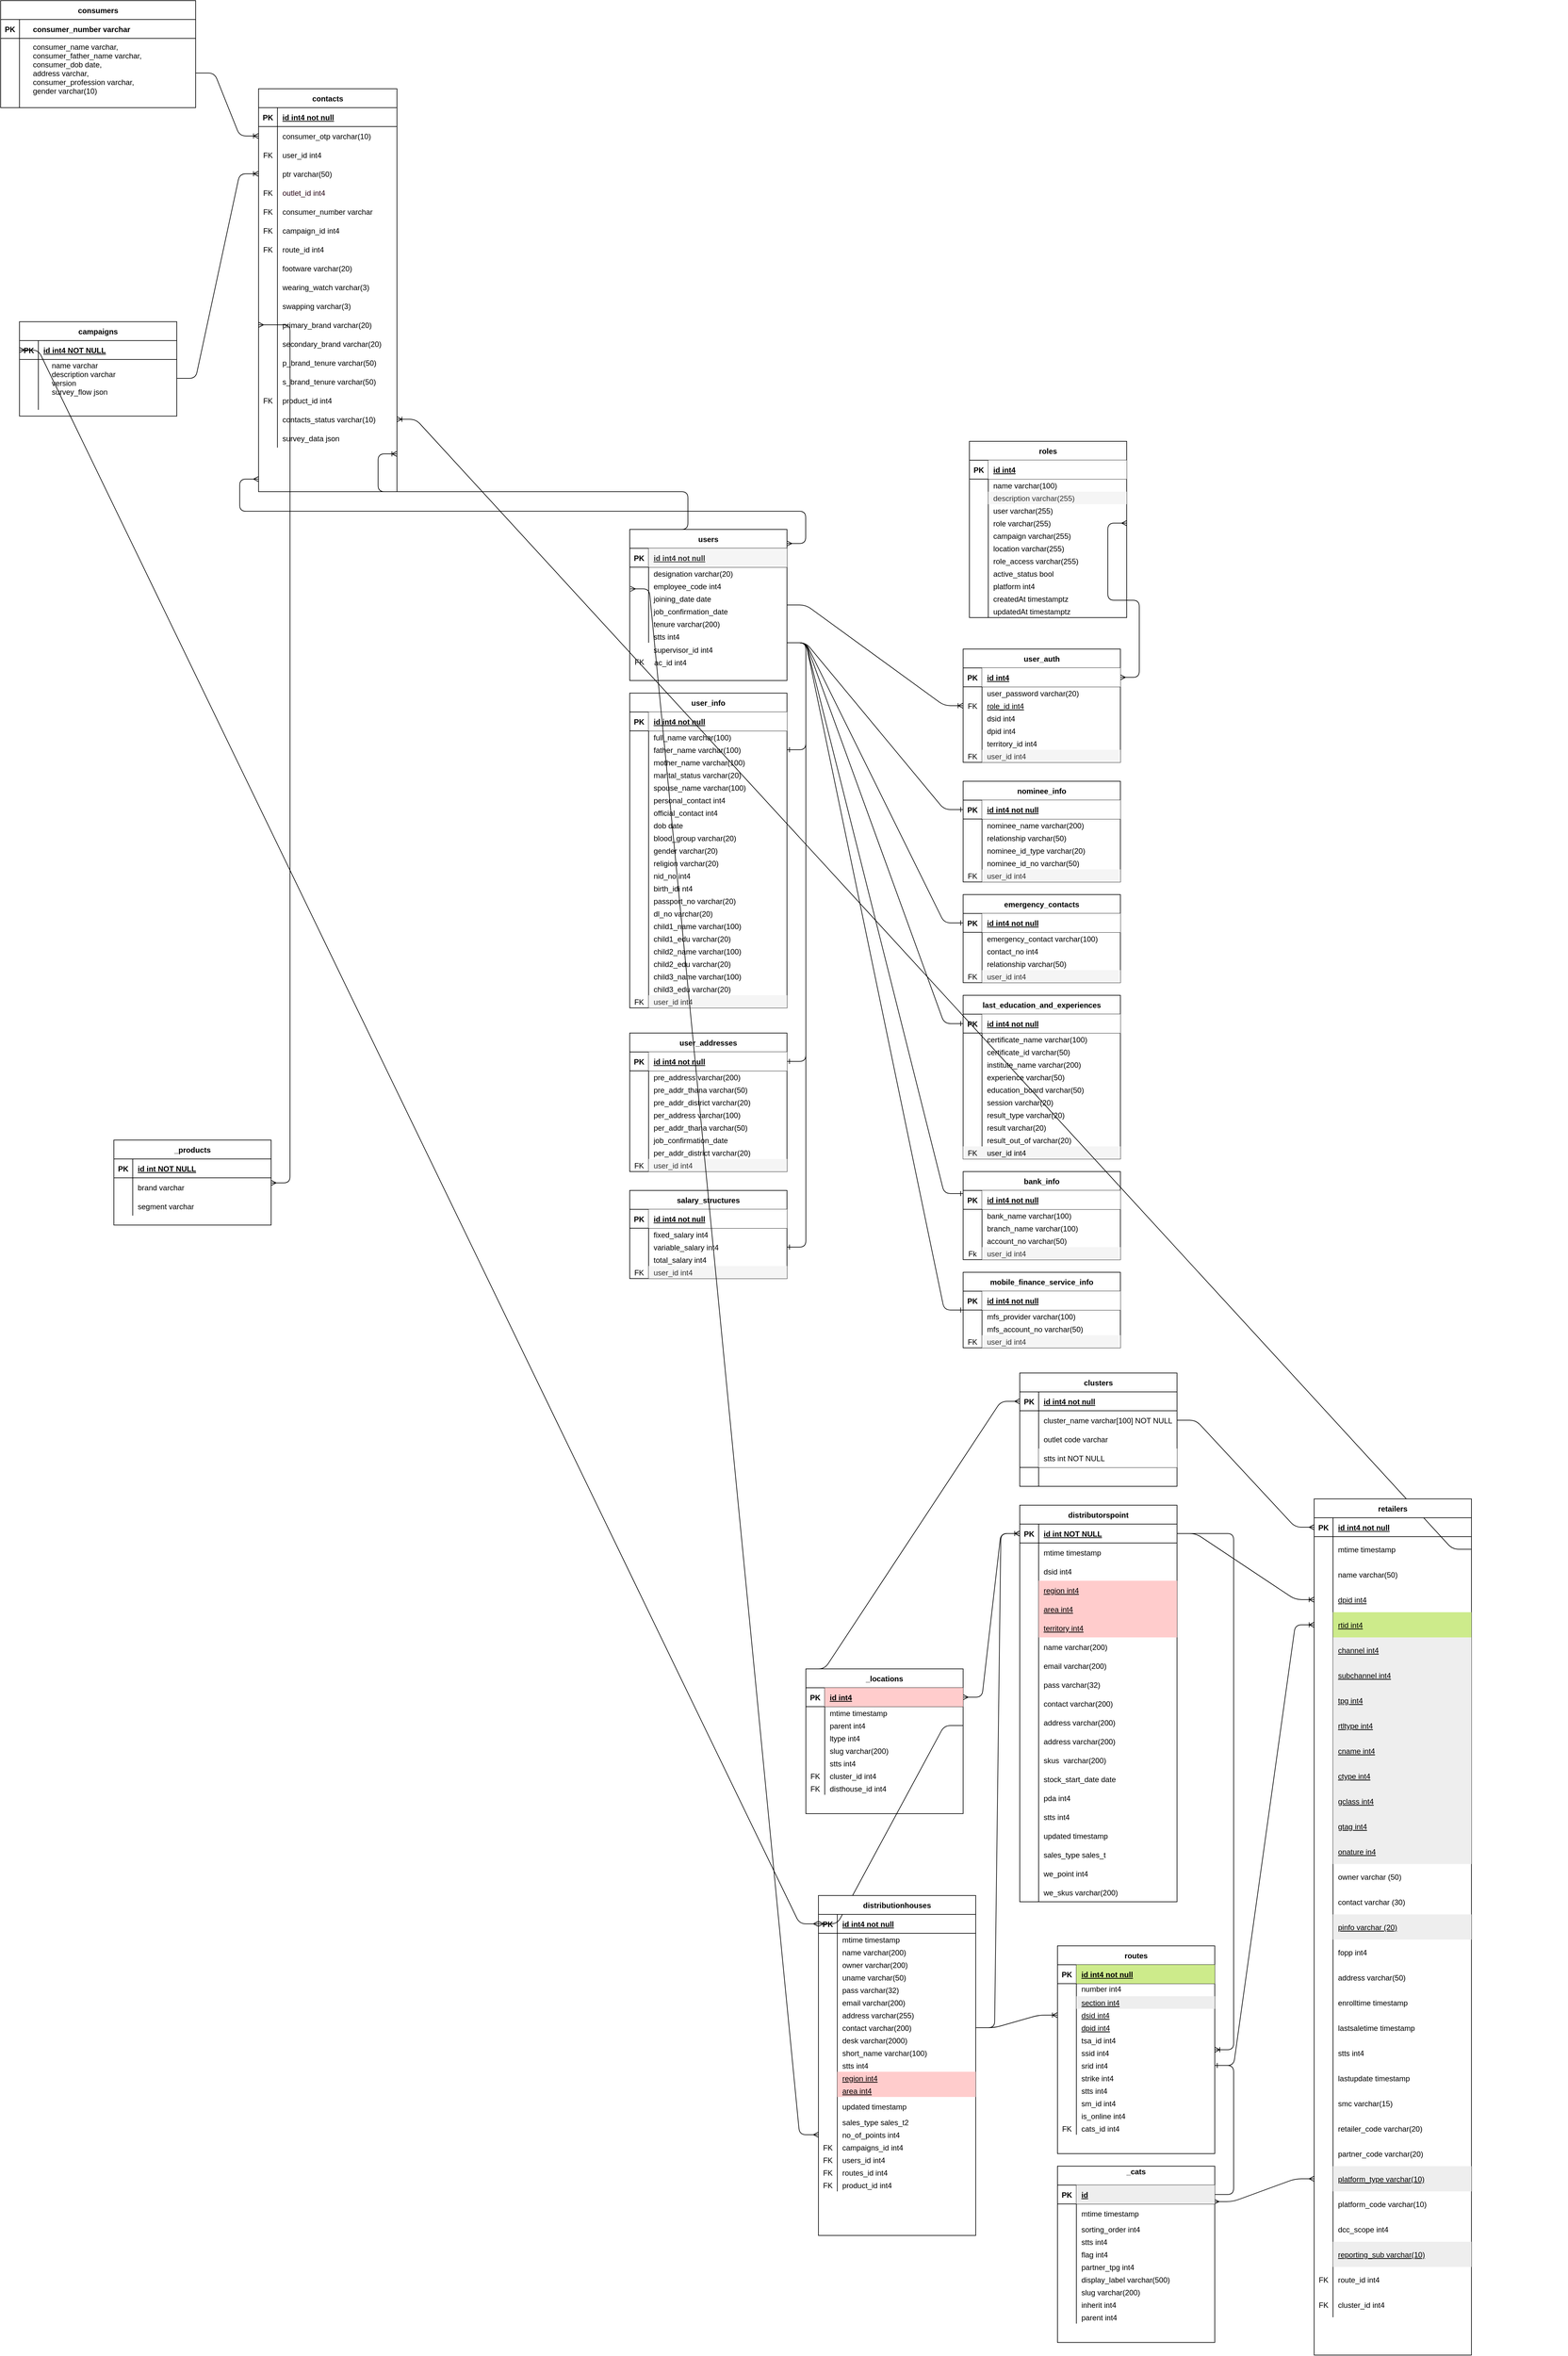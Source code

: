 <mxfile version="13.7.3" type="github">
  <diagram id="MRnSDp05MokeX1ayKyGW" name="MainPage">
    <mxGraphModel dx="3571" dy="1629" grid="1" gridSize="10" guides="1" tooltips="1" connect="1" arrows="1" fold="1" page="1" pageScale="1" pageWidth="850" pageHeight="1100" math="0" shadow="0">
      <root>
        <mxCell id="TOAJVeoJbp4LCh6ammg7-0" />
        <mxCell id="TOAJVeoJbp4LCh6ammg7-1" parent="TOAJVeoJbp4LCh6ammg7-0" />
        <mxCell id="nTexuIGtu3gPZmcs9Yb3-17" value="" style="shape=partialRectangle;overflow=hidden;connectable=0;fillColor=none;top=0;left=0;bottom=0;right=0;align=left;spacingLeft=6;fontStyle=5;" parent="TOAJVeoJbp4LCh6ammg7-1" vertex="1">
          <mxGeometry x="440" y="-150" width="220" height="30" as="geometry" />
        </mxCell>
        <mxCell id="nTexuIGtu3gPZmcs9Yb3-64" value="" style="edgeStyle=entityRelationEdgeStyle;fontSize=12;html=1;endArrow=ERoneToMany;exitX=1;exitY=0.5;exitDx=0;exitDy=0;" parent="TOAJVeoJbp4LCh6ammg7-1" source="nTexuIGtu3gPZmcs9Yb3-4" target="nTexuIGtu3gPZmcs9Yb3-28" edge="1">
          <mxGeometry width="100" height="100" relative="1" as="geometry">
            <mxPoint x="-1510" y="-370" as="sourcePoint" />
            <mxPoint x="-1240" y="-425" as="targetPoint" />
          </mxGeometry>
        </mxCell>
        <mxCell id="DEQKKQHbezpIWHNjnzUY-0" value="" style="edgeStyle=entityRelationEdgeStyle;fontSize=12;html=1;endArrow=ERone;endFill=1;exitX=1;exitY=0.5;exitDx=0;exitDy=0;" parent="TOAJVeoJbp4LCh6ammg7-1" target="DEQKKQHbezpIWHNjnzUY-15" edge="1">
          <mxGeometry width="100" height="100" relative="1" as="geometry">
            <mxPoint x="-580" y="140" as="sourcePoint" />
            <mxPoint x="-530" y="265" as="targetPoint" />
          </mxGeometry>
        </mxCell>
        <mxCell id="DEQKKQHbezpIWHNjnzUY-1" value="" style="edgeStyle=entityRelationEdgeStyle;fontSize=12;html=1;endArrow=ERone;endFill=1;entryX=0;entryY=0.5;entryDx=0;entryDy=0;" parent="TOAJVeoJbp4LCh6ammg7-1" target="DEQKKQHbezpIWHNjnzUY-203" edge="1">
          <mxGeometry width="100" height="100" relative="1" as="geometry">
            <mxPoint x="-580" y="140" as="sourcePoint" />
            <mxPoint x="-440" y="230" as="targetPoint" />
          </mxGeometry>
        </mxCell>
        <mxCell id="DEQKKQHbezpIWHNjnzUY-2" value="" style="edgeStyle=entityRelationEdgeStyle;fontSize=12;html=1;endArrow=ERone;endFill=1;" parent="TOAJVeoJbp4LCh6ammg7-1" target="DEQKKQHbezpIWHNjnzUY-187" edge="1">
          <mxGeometry width="100" height="100" relative="1" as="geometry">
            <mxPoint x="-580" y="140" as="sourcePoint" />
            <mxPoint x="-300" y="5" as="targetPoint" />
          </mxGeometry>
        </mxCell>
        <mxCell id="DEQKKQHbezpIWHNjnzUY-3" value="" style="edgeStyle=entityRelationEdgeStyle;fontSize=12;html=1;endArrow=ERone;endFill=1;exitX=1;exitY=0.5;exitDx=0;exitDy=0;" parent="TOAJVeoJbp4LCh6ammg7-1" target="DEQKKQHbezpIWHNjnzUY-153" edge="1">
          <mxGeometry width="100" height="100" relative="1" as="geometry">
            <mxPoint x="-580" y="140" as="sourcePoint" />
            <mxPoint x="-300" y="235" as="targetPoint" />
          </mxGeometry>
        </mxCell>
        <mxCell id="DEQKKQHbezpIWHNjnzUY-4" value="" style="edgeStyle=entityRelationEdgeStyle;fontSize=12;html=1;endArrow=ERone;endFill=1;exitX=1;exitY=0.5;exitDx=0;exitDy=0;entryX=0;entryY=0.25;entryDx=0;entryDy=0;" parent="TOAJVeoJbp4LCh6ammg7-1" target="DEQKKQHbezpIWHNjnzUY-136" edge="1">
          <mxGeometry width="100" height="100" relative="1" as="geometry">
            <mxPoint x="-580" y="140" as="sourcePoint" />
            <mxPoint x="-300" y="415" as="targetPoint" />
          </mxGeometry>
        </mxCell>
        <mxCell id="DEQKKQHbezpIWHNjnzUY-5" value="" style="edgeStyle=entityRelationEdgeStyle;fontSize=12;html=1;endArrow=ERone;endFill=1;exitX=1;exitY=0.5;exitDx=0;exitDy=0;" parent="TOAJVeoJbp4LCh6ammg7-1" target="DEQKKQHbezpIWHNjnzUY-123" edge="1">
          <mxGeometry width="100" height="100" relative="1" as="geometry">
            <mxPoint x="-580" y="140" as="sourcePoint" />
            <mxPoint x="-300" y="680" as="targetPoint" />
          </mxGeometry>
        </mxCell>
        <mxCell id="DEQKKQHbezpIWHNjnzUY-6" value="" style="edgeStyle=entityRelationEdgeStyle;fontSize=12;html=1;endArrow=ERone;endFill=1;exitX=1;exitY=0.5;exitDx=0;exitDy=0;" parent="TOAJVeoJbp4LCh6ammg7-1" target="DEQKKQHbezpIWHNjnzUY-79" edge="1">
          <mxGeometry width="100" height="100" relative="1" as="geometry">
            <mxPoint x="-580" y="140" as="sourcePoint" />
            <mxPoint x="-300" y="860" as="targetPoint" />
          </mxGeometry>
        </mxCell>
        <mxCell id="DEQKKQHbezpIWHNjnzUY-7" value="" style="edgeStyle=entityRelationEdgeStyle;fontSize=12;html=1;endArrow=ERone;endFill=1;exitX=1;exitY=0.5;exitDx=0;exitDy=0;" parent="TOAJVeoJbp4LCh6ammg7-1" target="DEQKKQHbezpIWHNjnzUY-113" edge="1">
          <mxGeometry width="100" height="100" relative="1" as="geometry">
            <mxPoint x="-580" y="140" as="sourcePoint" />
            <mxPoint x="-570" y="775" as="targetPoint" />
          </mxGeometry>
        </mxCell>
        <mxCell id="DEQKKQHbezpIWHNjnzUY-303" value="supervisor_id int4" style="shape=partialRectangle;overflow=hidden;connectable=0;fillColor=none;top=0;left=0;bottom=0;right=0;align=left;spacingLeft=6;" parent="TOAJVeoJbp4LCh6ammg7-1" vertex="1">
          <mxGeometry x="-800" y="141" width="220" height="20" as="geometry" />
        </mxCell>
        <mxCell id="DEQKKQHbezpIWHNjnzUY-304" value="ac_id int4" style="shape=partialRectangle;overflow=hidden;connectable=0;fillColor=none;top=0;left=0;bottom=0;right=0;align=left;spacingLeft=6;" parent="TOAJVeoJbp4LCh6ammg7-1" vertex="1">
          <mxGeometry x="-799" y="161" width="220" height="20" as="geometry" />
        </mxCell>
        <mxCell id="DEQKKQHbezpIWHNjnzUY-8" value="user_info" style="shape=table;startSize=30;container=1;collapsible=1;childLayout=tableLayout;fixedRows=1;rowLines=0;fontStyle=1;align=center;resizeLast=1;" parent="TOAJVeoJbp4LCh6ammg7-1" vertex="1">
          <mxGeometry x="-830" y="220" width="250" height="500" as="geometry" />
        </mxCell>
        <mxCell id="DEQKKQHbezpIWHNjnzUY-9" value="" style="shape=partialRectangle;collapsible=0;dropTarget=0;pointerEvents=0;fillColor=none;points=[[0,0.5],[1,0.5]];portConstraint=eastwest;top=0;left=0;right=0;bottom=1;" parent="DEQKKQHbezpIWHNjnzUY-8" vertex="1">
          <mxGeometry y="30" width="250" height="30" as="geometry" />
        </mxCell>
        <mxCell id="DEQKKQHbezpIWHNjnzUY-10" value="PK" style="shape=partialRectangle;overflow=hidden;connectable=0;fillColor=none;top=0;left=0;bottom=0;right=0;fontStyle=1;" parent="DEQKKQHbezpIWHNjnzUY-9" vertex="1">
          <mxGeometry width="30" height="30" as="geometry" />
        </mxCell>
        <mxCell id="DEQKKQHbezpIWHNjnzUY-11" value="id int4 not null" style="shape=partialRectangle;overflow=hidden;connectable=0;top=0;left=0;bottom=0;right=0;align=left;spacingLeft=6;fontStyle=5;" parent="DEQKKQHbezpIWHNjnzUY-9" vertex="1">
          <mxGeometry x="30" width="220" height="30" as="geometry" />
        </mxCell>
        <mxCell id="DEQKKQHbezpIWHNjnzUY-12" value="" style="shape=partialRectangle;collapsible=0;dropTarget=0;pointerEvents=0;fillColor=none;points=[[0,0.5],[1,0.5]];portConstraint=eastwest;top=0;left=0;right=0;bottom=0;" parent="DEQKKQHbezpIWHNjnzUY-8" vertex="1">
          <mxGeometry y="60" width="250" height="20" as="geometry" />
        </mxCell>
        <mxCell id="DEQKKQHbezpIWHNjnzUY-13" value="" style="shape=partialRectangle;overflow=hidden;connectable=0;fillColor=none;top=0;left=0;bottom=0;right=0;" parent="DEQKKQHbezpIWHNjnzUY-12" vertex="1">
          <mxGeometry width="30" height="20" as="geometry" />
        </mxCell>
        <mxCell id="DEQKKQHbezpIWHNjnzUY-14" value="full_name varchar(100)" style="shape=partialRectangle;overflow=hidden;connectable=0;fillColor=none;top=0;left=0;bottom=0;right=0;align=left;spacingLeft=6;" parent="DEQKKQHbezpIWHNjnzUY-12" vertex="1">
          <mxGeometry x="30" width="220" height="20" as="geometry" />
        </mxCell>
        <mxCell id="DEQKKQHbezpIWHNjnzUY-15" value="" style="shape=partialRectangle;collapsible=0;dropTarget=0;pointerEvents=0;fillColor=none;points=[[0,0.5],[1,0.5]];portConstraint=eastwest;top=0;left=0;right=0;bottom=0;" parent="DEQKKQHbezpIWHNjnzUY-8" vertex="1">
          <mxGeometry y="80" width="250" height="20" as="geometry" />
        </mxCell>
        <mxCell id="DEQKKQHbezpIWHNjnzUY-16" value="" style="shape=partialRectangle;overflow=hidden;connectable=0;fillColor=none;top=0;left=0;bottom=0;right=0;" parent="DEQKKQHbezpIWHNjnzUY-15" vertex="1">
          <mxGeometry width="30" height="20" as="geometry" />
        </mxCell>
        <mxCell id="DEQKKQHbezpIWHNjnzUY-17" value="father_name varchar(100)" style="shape=partialRectangle;overflow=hidden;connectable=0;fillColor=none;top=0;left=0;bottom=0;right=0;align=left;spacingLeft=6;" parent="DEQKKQHbezpIWHNjnzUY-15" vertex="1">
          <mxGeometry x="30" width="220" height="20" as="geometry" />
        </mxCell>
        <mxCell id="DEQKKQHbezpIWHNjnzUY-18" value="" style="shape=partialRectangle;collapsible=0;dropTarget=0;pointerEvents=0;fillColor=none;points=[[0,0.5],[1,0.5]];portConstraint=eastwest;top=0;left=0;right=0;bottom=0;" parent="DEQKKQHbezpIWHNjnzUY-8" vertex="1">
          <mxGeometry y="100" width="250" height="20" as="geometry" />
        </mxCell>
        <mxCell id="DEQKKQHbezpIWHNjnzUY-19" value="" style="shape=partialRectangle;overflow=hidden;connectable=0;fillColor=none;top=0;left=0;bottom=0;right=0;" parent="DEQKKQHbezpIWHNjnzUY-18" vertex="1">
          <mxGeometry width="30" height="20" as="geometry" />
        </mxCell>
        <mxCell id="DEQKKQHbezpIWHNjnzUY-20" value="mother_name varchar(100)" style="shape=partialRectangle;overflow=hidden;connectable=0;fillColor=none;top=0;left=0;bottom=0;right=0;align=left;spacingLeft=6;" parent="DEQKKQHbezpIWHNjnzUY-18" vertex="1">
          <mxGeometry x="30" width="220" height="20" as="geometry" />
        </mxCell>
        <mxCell id="DEQKKQHbezpIWHNjnzUY-21" value="" style="shape=partialRectangle;collapsible=0;dropTarget=0;pointerEvents=0;fillColor=none;points=[[0,0.5],[1,0.5]];portConstraint=eastwest;top=0;left=0;right=0;bottom=0;" parent="DEQKKQHbezpIWHNjnzUY-8" vertex="1">
          <mxGeometry y="120" width="250" height="20" as="geometry" />
        </mxCell>
        <mxCell id="DEQKKQHbezpIWHNjnzUY-22" value="" style="shape=partialRectangle;overflow=hidden;connectable=0;fillColor=none;top=0;left=0;bottom=0;right=0;" parent="DEQKKQHbezpIWHNjnzUY-21" vertex="1">
          <mxGeometry width="30" height="20" as="geometry" />
        </mxCell>
        <mxCell id="DEQKKQHbezpIWHNjnzUY-23" value="marital_status varchar(20)" style="shape=partialRectangle;overflow=hidden;connectable=0;fillColor=none;top=0;left=0;bottom=0;right=0;align=left;spacingLeft=6;" parent="DEQKKQHbezpIWHNjnzUY-21" vertex="1">
          <mxGeometry x="30" width="220" height="20" as="geometry" />
        </mxCell>
        <mxCell id="DEQKKQHbezpIWHNjnzUY-24" value="" style="shape=partialRectangle;collapsible=0;dropTarget=0;pointerEvents=0;fillColor=none;points=[[0,0.5],[1,0.5]];portConstraint=eastwest;top=0;left=0;right=0;bottom=0;" parent="DEQKKQHbezpIWHNjnzUY-8" vertex="1">
          <mxGeometry y="140" width="250" height="20" as="geometry" />
        </mxCell>
        <mxCell id="DEQKKQHbezpIWHNjnzUY-25" value="" style="shape=partialRectangle;overflow=hidden;connectable=0;fillColor=none;top=0;left=0;bottom=0;right=0;" parent="DEQKKQHbezpIWHNjnzUY-24" vertex="1">
          <mxGeometry width="30" height="20" as="geometry" />
        </mxCell>
        <mxCell id="DEQKKQHbezpIWHNjnzUY-26" value="spouse_name varchar(100)" style="shape=partialRectangle;overflow=hidden;connectable=0;fillColor=none;top=0;left=0;bottom=0;right=0;align=left;spacingLeft=6;" parent="DEQKKQHbezpIWHNjnzUY-24" vertex="1">
          <mxGeometry x="30" width="220" height="20" as="geometry" />
        </mxCell>
        <mxCell id="DEQKKQHbezpIWHNjnzUY-27" value="" style="shape=partialRectangle;collapsible=0;dropTarget=0;pointerEvents=0;fillColor=none;points=[[0,0.5],[1,0.5]];portConstraint=eastwest;top=0;left=0;right=0;bottom=0;" parent="DEQKKQHbezpIWHNjnzUY-8" vertex="1">
          <mxGeometry y="160" width="250" height="20" as="geometry" />
        </mxCell>
        <mxCell id="DEQKKQHbezpIWHNjnzUY-28" value="" style="shape=partialRectangle;overflow=hidden;connectable=0;fillColor=none;top=0;left=0;bottom=0;right=0;" parent="DEQKKQHbezpIWHNjnzUY-27" vertex="1">
          <mxGeometry width="30" height="20" as="geometry" />
        </mxCell>
        <mxCell id="DEQKKQHbezpIWHNjnzUY-29" value="personal_contact int4" style="shape=partialRectangle;overflow=hidden;connectable=0;fillColor=none;top=0;left=0;bottom=0;right=0;align=left;spacingLeft=6;" parent="DEQKKQHbezpIWHNjnzUY-27" vertex="1">
          <mxGeometry x="30" width="220" height="20" as="geometry" />
        </mxCell>
        <mxCell id="DEQKKQHbezpIWHNjnzUY-30" value="" style="shape=partialRectangle;collapsible=0;dropTarget=0;pointerEvents=0;fillColor=none;points=[[0,0.5],[1,0.5]];portConstraint=eastwest;top=0;left=0;right=0;bottom=0;" parent="DEQKKQHbezpIWHNjnzUY-8" vertex="1">
          <mxGeometry y="180" width="250" height="20" as="geometry" />
        </mxCell>
        <mxCell id="DEQKKQHbezpIWHNjnzUY-31" value="" style="shape=partialRectangle;overflow=hidden;connectable=0;fillColor=none;top=0;left=0;bottom=0;right=0;" parent="DEQKKQHbezpIWHNjnzUY-30" vertex="1">
          <mxGeometry width="30" height="20" as="geometry" />
        </mxCell>
        <mxCell id="DEQKKQHbezpIWHNjnzUY-32" value="official_contact int4" style="shape=partialRectangle;overflow=hidden;connectable=0;fillColor=none;top=0;left=0;bottom=0;right=0;align=left;spacingLeft=6;" parent="DEQKKQHbezpIWHNjnzUY-30" vertex="1">
          <mxGeometry x="30" width="220" height="20" as="geometry" />
        </mxCell>
        <mxCell id="DEQKKQHbezpIWHNjnzUY-33" value="" style="shape=partialRectangle;collapsible=0;dropTarget=0;pointerEvents=0;fillColor=none;points=[[0,0.5],[1,0.5]];portConstraint=eastwest;top=0;left=0;right=0;bottom=0;" parent="DEQKKQHbezpIWHNjnzUY-8" vertex="1">
          <mxGeometry y="200" width="250" height="20" as="geometry" />
        </mxCell>
        <mxCell id="DEQKKQHbezpIWHNjnzUY-34" value="" style="shape=partialRectangle;overflow=hidden;connectable=0;fillColor=none;top=0;left=0;bottom=0;right=0;" parent="DEQKKQHbezpIWHNjnzUY-33" vertex="1">
          <mxGeometry width="30" height="20" as="geometry" />
        </mxCell>
        <mxCell id="DEQKKQHbezpIWHNjnzUY-35" value="dob date" style="shape=partialRectangle;overflow=hidden;connectable=0;fillColor=none;top=0;left=0;bottom=0;right=0;align=left;spacingLeft=6;" parent="DEQKKQHbezpIWHNjnzUY-33" vertex="1">
          <mxGeometry x="30" width="220" height="20" as="geometry" />
        </mxCell>
        <mxCell id="DEQKKQHbezpIWHNjnzUY-36" value="" style="shape=partialRectangle;collapsible=0;dropTarget=0;pointerEvents=0;fillColor=none;points=[[0,0.5],[1,0.5]];portConstraint=eastwest;top=0;left=0;right=0;bottom=0;" parent="DEQKKQHbezpIWHNjnzUY-8" vertex="1">
          <mxGeometry y="220" width="250" height="20" as="geometry" />
        </mxCell>
        <mxCell id="DEQKKQHbezpIWHNjnzUY-37" value="" style="shape=partialRectangle;overflow=hidden;connectable=0;fillColor=none;top=0;left=0;bottom=0;right=0;" parent="DEQKKQHbezpIWHNjnzUY-36" vertex="1">
          <mxGeometry width="30" height="20" as="geometry" />
        </mxCell>
        <mxCell id="DEQKKQHbezpIWHNjnzUY-38" value="blood_group varchar(20)" style="shape=partialRectangle;overflow=hidden;connectable=0;fillColor=none;top=0;left=0;bottom=0;right=0;align=left;spacingLeft=6;" parent="DEQKKQHbezpIWHNjnzUY-36" vertex="1">
          <mxGeometry x="30" width="220" height="20" as="geometry" />
        </mxCell>
        <mxCell id="DEQKKQHbezpIWHNjnzUY-39" value="" style="shape=partialRectangle;collapsible=0;dropTarget=0;pointerEvents=0;fillColor=none;points=[[0,0.5],[1,0.5]];portConstraint=eastwest;top=0;left=0;right=0;bottom=0;" parent="DEQKKQHbezpIWHNjnzUY-8" vertex="1">
          <mxGeometry y="240" width="250" height="20" as="geometry" />
        </mxCell>
        <mxCell id="DEQKKQHbezpIWHNjnzUY-40" value="" style="shape=partialRectangle;overflow=hidden;connectable=0;fillColor=none;top=0;left=0;bottom=0;right=0;" parent="DEQKKQHbezpIWHNjnzUY-39" vertex="1">
          <mxGeometry width="30" height="20" as="geometry" />
        </mxCell>
        <mxCell id="DEQKKQHbezpIWHNjnzUY-41" value="gender varchar(20)" style="shape=partialRectangle;overflow=hidden;connectable=0;fillColor=none;top=0;left=0;bottom=0;right=0;align=left;spacingLeft=6;" parent="DEQKKQHbezpIWHNjnzUY-39" vertex="1">
          <mxGeometry x="30" width="220" height="20" as="geometry" />
        </mxCell>
        <mxCell id="DEQKKQHbezpIWHNjnzUY-42" value="" style="shape=partialRectangle;collapsible=0;dropTarget=0;pointerEvents=0;fillColor=none;points=[[0,0.5],[1,0.5]];portConstraint=eastwest;top=0;left=0;right=0;bottom=0;" parent="DEQKKQHbezpIWHNjnzUY-8" vertex="1">
          <mxGeometry y="260" width="250" height="20" as="geometry" />
        </mxCell>
        <mxCell id="DEQKKQHbezpIWHNjnzUY-43" value="" style="shape=partialRectangle;overflow=hidden;connectable=0;fillColor=none;top=0;left=0;bottom=0;right=0;" parent="DEQKKQHbezpIWHNjnzUY-42" vertex="1">
          <mxGeometry width="30" height="20" as="geometry" />
        </mxCell>
        <mxCell id="DEQKKQHbezpIWHNjnzUY-44" value="religion varchar(20)" style="shape=partialRectangle;overflow=hidden;connectable=0;fillColor=none;top=0;left=0;bottom=0;right=0;align=left;spacingLeft=6;" parent="DEQKKQHbezpIWHNjnzUY-42" vertex="1">
          <mxGeometry x="30" width="220" height="20" as="geometry" />
        </mxCell>
        <mxCell id="DEQKKQHbezpIWHNjnzUY-45" value="" style="shape=partialRectangle;collapsible=0;dropTarget=0;pointerEvents=0;fillColor=none;points=[[0,0.5],[1,0.5]];portConstraint=eastwest;top=0;left=0;right=0;bottom=0;" parent="DEQKKQHbezpIWHNjnzUY-8" vertex="1">
          <mxGeometry y="280" width="250" height="20" as="geometry" />
        </mxCell>
        <mxCell id="DEQKKQHbezpIWHNjnzUY-46" value="" style="shape=partialRectangle;overflow=hidden;connectable=0;fillColor=none;top=0;left=0;bottom=0;right=0;" parent="DEQKKQHbezpIWHNjnzUY-45" vertex="1">
          <mxGeometry width="30" height="20" as="geometry" />
        </mxCell>
        <mxCell id="DEQKKQHbezpIWHNjnzUY-47" value="nid_no int4" style="shape=partialRectangle;overflow=hidden;connectable=0;fillColor=none;top=0;left=0;bottom=0;right=0;align=left;spacingLeft=6;" parent="DEQKKQHbezpIWHNjnzUY-45" vertex="1">
          <mxGeometry x="30" width="220" height="20" as="geometry" />
        </mxCell>
        <mxCell id="DEQKKQHbezpIWHNjnzUY-48" value="" style="shape=partialRectangle;collapsible=0;dropTarget=0;pointerEvents=0;fillColor=none;points=[[0,0.5],[1,0.5]];portConstraint=eastwest;top=0;left=0;right=0;bottom=0;" parent="DEQKKQHbezpIWHNjnzUY-8" vertex="1">
          <mxGeometry y="300" width="250" height="20" as="geometry" />
        </mxCell>
        <mxCell id="DEQKKQHbezpIWHNjnzUY-49" value="" style="shape=partialRectangle;overflow=hidden;connectable=0;fillColor=none;top=0;left=0;bottom=0;right=0;" parent="DEQKKQHbezpIWHNjnzUY-48" vertex="1">
          <mxGeometry width="30" height="20" as="geometry" />
        </mxCell>
        <mxCell id="DEQKKQHbezpIWHNjnzUY-50" value="birth_idi nt4" style="shape=partialRectangle;overflow=hidden;connectable=0;fillColor=none;top=0;left=0;bottom=0;right=0;align=left;spacingLeft=6;" parent="DEQKKQHbezpIWHNjnzUY-48" vertex="1">
          <mxGeometry x="30" width="220" height="20" as="geometry" />
        </mxCell>
        <mxCell id="DEQKKQHbezpIWHNjnzUY-51" value="" style="shape=partialRectangle;collapsible=0;dropTarget=0;pointerEvents=0;fillColor=none;points=[[0,0.5],[1,0.5]];portConstraint=eastwest;top=0;left=0;right=0;bottom=0;" parent="DEQKKQHbezpIWHNjnzUY-8" vertex="1">
          <mxGeometry y="320" width="250" height="20" as="geometry" />
        </mxCell>
        <mxCell id="DEQKKQHbezpIWHNjnzUY-52" value="" style="shape=partialRectangle;overflow=hidden;connectable=0;fillColor=none;top=0;left=0;bottom=0;right=0;" parent="DEQKKQHbezpIWHNjnzUY-51" vertex="1">
          <mxGeometry width="30" height="20" as="geometry" />
        </mxCell>
        <mxCell id="DEQKKQHbezpIWHNjnzUY-53" value="passport_no varchar(20)" style="shape=partialRectangle;overflow=hidden;connectable=0;fillColor=none;top=0;left=0;bottom=0;right=0;align=left;spacingLeft=6;" parent="DEQKKQHbezpIWHNjnzUY-51" vertex="1">
          <mxGeometry x="30" width="220" height="20" as="geometry" />
        </mxCell>
        <mxCell id="DEQKKQHbezpIWHNjnzUY-54" value="" style="shape=partialRectangle;collapsible=0;dropTarget=0;pointerEvents=0;fillColor=none;points=[[0,0.5],[1,0.5]];portConstraint=eastwest;top=0;left=0;right=0;bottom=0;" parent="DEQKKQHbezpIWHNjnzUY-8" vertex="1">
          <mxGeometry y="340" width="250" height="20" as="geometry" />
        </mxCell>
        <mxCell id="DEQKKQHbezpIWHNjnzUY-55" value="" style="shape=partialRectangle;overflow=hidden;connectable=0;fillColor=none;top=0;left=0;bottom=0;right=0;" parent="DEQKKQHbezpIWHNjnzUY-54" vertex="1">
          <mxGeometry width="30" height="20" as="geometry" />
        </mxCell>
        <mxCell id="DEQKKQHbezpIWHNjnzUY-56" value="dl_no varchar(20)" style="shape=partialRectangle;overflow=hidden;connectable=0;fillColor=none;top=0;left=0;bottom=0;right=0;align=left;spacingLeft=6;" parent="DEQKKQHbezpIWHNjnzUY-54" vertex="1">
          <mxGeometry x="30" width="220" height="20" as="geometry" />
        </mxCell>
        <mxCell id="DEQKKQHbezpIWHNjnzUY-57" value="" style="shape=partialRectangle;collapsible=0;dropTarget=0;pointerEvents=0;fillColor=none;points=[[0,0.5],[1,0.5]];portConstraint=eastwest;top=0;left=0;right=0;bottom=0;" parent="DEQKKQHbezpIWHNjnzUY-8" vertex="1">
          <mxGeometry y="360" width="250" height="20" as="geometry" />
        </mxCell>
        <mxCell id="DEQKKQHbezpIWHNjnzUY-58" value="" style="shape=partialRectangle;overflow=hidden;connectable=0;fillColor=none;top=0;left=0;bottom=0;right=0;" parent="DEQKKQHbezpIWHNjnzUY-57" vertex="1">
          <mxGeometry width="30" height="20" as="geometry" />
        </mxCell>
        <mxCell id="DEQKKQHbezpIWHNjnzUY-59" value="child1_name varchar(100)" style="shape=partialRectangle;overflow=hidden;connectable=0;fillColor=none;top=0;left=0;bottom=0;right=0;align=left;spacingLeft=6;" parent="DEQKKQHbezpIWHNjnzUY-57" vertex="1">
          <mxGeometry x="30" width="220" height="20" as="geometry" />
        </mxCell>
        <mxCell id="DEQKKQHbezpIWHNjnzUY-60" value="" style="shape=partialRectangle;collapsible=0;dropTarget=0;pointerEvents=0;fillColor=none;points=[[0,0.5],[1,0.5]];portConstraint=eastwest;top=0;left=0;right=0;bottom=0;" parent="DEQKKQHbezpIWHNjnzUY-8" vertex="1">
          <mxGeometry y="380" width="250" height="20" as="geometry" />
        </mxCell>
        <mxCell id="DEQKKQHbezpIWHNjnzUY-61" value="" style="shape=partialRectangle;overflow=hidden;connectable=0;fillColor=none;top=0;left=0;bottom=0;right=0;" parent="DEQKKQHbezpIWHNjnzUY-60" vertex="1">
          <mxGeometry width="30" height="20" as="geometry" />
        </mxCell>
        <mxCell id="DEQKKQHbezpIWHNjnzUY-62" value="child1_edu varchar(20)" style="shape=partialRectangle;overflow=hidden;connectable=0;fillColor=none;top=0;left=0;bottom=0;right=0;align=left;spacingLeft=6;" parent="DEQKKQHbezpIWHNjnzUY-60" vertex="1">
          <mxGeometry x="30" width="220" height="20" as="geometry" />
        </mxCell>
        <mxCell id="DEQKKQHbezpIWHNjnzUY-63" value="" style="shape=partialRectangle;collapsible=0;dropTarget=0;pointerEvents=0;fillColor=none;points=[[0,0.5],[1,0.5]];portConstraint=eastwest;top=0;left=0;right=0;bottom=0;" parent="DEQKKQHbezpIWHNjnzUY-8" vertex="1">
          <mxGeometry y="400" width="250" height="20" as="geometry" />
        </mxCell>
        <mxCell id="DEQKKQHbezpIWHNjnzUY-64" value="" style="shape=partialRectangle;overflow=hidden;connectable=0;fillColor=none;top=0;left=0;bottom=0;right=0;" parent="DEQKKQHbezpIWHNjnzUY-63" vertex="1">
          <mxGeometry width="30" height="20" as="geometry" />
        </mxCell>
        <mxCell id="DEQKKQHbezpIWHNjnzUY-65" value="child2_name varchar(100)" style="shape=partialRectangle;overflow=hidden;connectable=0;fillColor=none;top=0;left=0;bottom=0;right=0;align=left;spacingLeft=6;" parent="DEQKKQHbezpIWHNjnzUY-63" vertex="1">
          <mxGeometry x="30" width="220" height="20" as="geometry" />
        </mxCell>
        <mxCell id="DEQKKQHbezpIWHNjnzUY-66" value="" style="shape=partialRectangle;collapsible=0;dropTarget=0;pointerEvents=0;fillColor=none;points=[[0,0.5],[1,0.5]];portConstraint=eastwest;top=0;left=0;right=0;bottom=0;" parent="DEQKKQHbezpIWHNjnzUY-8" vertex="1">
          <mxGeometry y="420" width="250" height="20" as="geometry" />
        </mxCell>
        <mxCell id="DEQKKQHbezpIWHNjnzUY-67" value="" style="shape=partialRectangle;overflow=hidden;connectable=0;fillColor=none;top=0;left=0;bottom=0;right=0;" parent="DEQKKQHbezpIWHNjnzUY-66" vertex="1">
          <mxGeometry width="30" height="20" as="geometry" />
        </mxCell>
        <mxCell id="DEQKKQHbezpIWHNjnzUY-68" value="child2_edu varchar(20)" style="shape=partialRectangle;overflow=hidden;connectable=0;fillColor=none;top=0;left=0;bottom=0;right=0;align=left;spacingLeft=6;" parent="DEQKKQHbezpIWHNjnzUY-66" vertex="1">
          <mxGeometry x="30" width="220" height="20" as="geometry" />
        </mxCell>
        <mxCell id="DEQKKQHbezpIWHNjnzUY-69" value="" style="shape=partialRectangle;collapsible=0;dropTarget=0;pointerEvents=0;fillColor=none;points=[[0,0.5],[1,0.5]];portConstraint=eastwest;top=0;left=0;right=0;bottom=0;" parent="DEQKKQHbezpIWHNjnzUY-8" vertex="1">
          <mxGeometry y="440" width="250" height="20" as="geometry" />
        </mxCell>
        <mxCell id="DEQKKQHbezpIWHNjnzUY-70" value="" style="shape=partialRectangle;overflow=hidden;connectable=0;fillColor=none;top=0;left=0;bottom=0;right=0;" parent="DEQKKQHbezpIWHNjnzUY-69" vertex="1">
          <mxGeometry width="30" height="20" as="geometry" />
        </mxCell>
        <mxCell id="DEQKKQHbezpIWHNjnzUY-71" value="child3_name varchar(100)" style="shape=partialRectangle;overflow=hidden;connectable=0;fillColor=none;top=0;left=0;bottom=0;right=0;align=left;spacingLeft=6;" parent="DEQKKQHbezpIWHNjnzUY-69" vertex="1">
          <mxGeometry x="30" width="220" height="20" as="geometry" />
        </mxCell>
        <mxCell id="DEQKKQHbezpIWHNjnzUY-72" value="" style="shape=partialRectangle;collapsible=0;dropTarget=0;pointerEvents=0;fillColor=none;points=[[0,0.5],[1,0.5]];portConstraint=eastwest;top=0;left=0;right=0;bottom=0;" parent="DEQKKQHbezpIWHNjnzUY-8" vertex="1">
          <mxGeometry y="460" width="250" height="20" as="geometry" />
        </mxCell>
        <mxCell id="DEQKKQHbezpIWHNjnzUY-73" value="" style="shape=partialRectangle;overflow=hidden;connectable=0;fillColor=none;top=0;left=0;bottom=0;right=0;" parent="DEQKKQHbezpIWHNjnzUY-72" vertex="1">
          <mxGeometry width="30" height="20" as="geometry" />
        </mxCell>
        <mxCell id="DEQKKQHbezpIWHNjnzUY-74" value="child3_edu varchar(20)" style="shape=partialRectangle;overflow=hidden;connectable=0;fillColor=none;top=0;left=0;bottom=0;right=0;align=left;spacingLeft=6;" parent="DEQKKQHbezpIWHNjnzUY-72" vertex="1">
          <mxGeometry x="30" width="220" height="20" as="geometry" />
        </mxCell>
        <mxCell id="DEQKKQHbezpIWHNjnzUY-75" value="" style="shape=partialRectangle;collapsible=0;dropTarget=0;pointerEvents=0;fillColor=none;points=[[0,0.5],[1,0.5]];portConstraint=eastwest;top=0;left=0;right=0;bottom=0;" parent="DEQKKQHbezpIWHNjnzUY-8" vertex="1">
          <mxGeometry y="480" width="250" height="20" as="geometry" />
        </mxCell>
        <mxCell id="DEQKKQHbezpIWHNjnzUY-76" value="FK" style="shape=partialRectangle;overflow=hidden;connectable=0;fillColor=none;top=0;left=0;bottom=0;right=0;" parent="DEQKKQHbezpIWHNjnzUY-75" vertex="1">
          <mxGeometry width="30" height="20" as="geometry" />
        </mxCell>
        <mxCell id="DEQKKQHbezpIWHNjnzUY-77" value="user_id int4" style="shape=partialRectangle;overflow=hidden;connectable=0;fillColor=#f5f5f5;top=0;left=0;bottom=0;right=0;align=left;spacingLeft=6;strokeColor=#666666;fontColor=#333333;" parent="DEQKKQHbezpIWHNjnzUY-75" vertex="1">
          <mxGeometry x="30" width="220" height="20" as="geometry" />
        </mxCell>
        <mxCell id="nTexuIGtu3gPZmcs9Yb3-10" value="consumers" style="shape=table;startSize=30;container=1;collapsible=1;childLayout=tableLayout;fixedRows=1;rowLines=0;fontStyle=1;align=center;resizeLast=1;" parent="TOAJVeoJbp4LCh6ammg7-1" vertex="1">
          <mxGeometry x="-1830" y="-880" width="310" height="170" as="geometry" />
        </mxCell>
        <mxCell id="nTexuIGtu3gPZmcs9Yb3-11" value="" style="shape=partialRectangle;collapsible=0;dropTarget=0;pointerEvents=0;fillColor=none;points=[[0,0.5],[1,0.5]];portConstraint=eastwest;top=0;left=0;right=0;bottom=1;" parent="nTexuIGtu3gPZmcs9Yb3-10" vertex="1">
          <mxGeometry y="30" width="310" height="30" as="geometry" />
        </mxCell>
        <mxCell id="nTexuIGtu3gPZmcs9Yb3-12" value="PK" style="shape=partialRectangle;overflow=hidden;connectable=0;fillColor=none;top=0;left=0;bottom=0;right=0;fontStyle=1;" parent="nTexuIGtu3gPZmcs9Yb3-11" vertex="1">
          <mxGeometry width="30" height="30" as="geometry" />
        </mxCell>
        <mxCell id="nTexuIGtu3gPZmcs9Yb3-13" value="    consumer_number varchar" style="shape=partialRectangle;overflow=hidden;connectable=0;fillColor=none;top=0;left=0;bottom=0;right=0;align=left;spacingLeft=6;fontStyle=1;" parent="nTexuIGtu3gPZmcs9Yb3-11" vertex="1">
          <mxGeometry x="30" width="280" height="30" as="geometry" />
        </mxCell>
        <mxCell id="nTexuIGtu3gPZmcs9Yb3-14" value="" style="shape=partialRectangle;collapsible=0;dropTarget=0;pointerEvents=0;fillColor=none;points=[[0,0.5],[1,0.5]];portConstraint=eastwest;top=0;left=0;right=0;bottom=0;" parent="nTexuIGtu3gPZmcs9Yb3-10" vertex="1">
          <mxGeometry y="60" width="310" height="110" as="geometry" />
        </mxCell>
        <mxCell id="nTexuIGtu3gPZmcs9Yb3-15" value="" style="shape=partialRectangle;overflow=hidden;connectable=0;fillColor=none;top=0;left=0;bottom=0;right=0;" parent="nTexuIGtu3gPZmcs9Yb3-14" vertex="1">
          <mxGeometry width="30" height="110" as="geometry" />
        </mxCell>
        <mxCell id="nTexuIGtu3gPZmcs9Yb3-16" value="    consumer_name varchar,&#xa;    consumer_father_name varchar,&#xa;    consumer_dob date,&#xa;    address varchar,&#xa;    consumer_profession varchar,&#xa;    gender varchar(10)&#xa;" style="shape=partialRectangle;overflow=hidden;connectable=0;fillColor=none;top=0;left=0;bottom=0;right=0;align=left;spacingLeft=6;" parent="nTexuIGtu3gPZmcs9Yb3-14" vertex="1">
          <mxGeometry x="30" width="280" height="110" as="geometry" />
        </mxCell>
        <mxCell id="DEQKKQHbezpIWHNjnzUY-78" value="user_addresses" style="shape=table;startSize=30;container=1;collapsible=1;childLayout=tableLayout;fixedRows=1;rowLines=0;fontStyle=1;align=center;resizeLast=1;" parent="TOAJVeoJbp4LCh6ammg7-1" vertex="1">
          <mxGeometry x="-830" y="760" width="250" height="220" as="geometry" />
        </mxCell>
        <mxCell id="DEQKKQHbezpIWHNjnzUY-79" value="" style="shape=partialRectangle;collapsible=0;dropTarget=0;pointerEvents=0;fillColor=none;points=[[0,0.5],[1,0.5]];portConstraint=eastwest;top=0;left=0;right=0;bottom=1;" parent="DEQKKQHbezpIWHNjnzUY-78" vertex="1">
          <mxGeometry y="30" width="250" height="30" as="geometry" />
        </mxCell>
        <mxCell id="DEQKKQHbezpIWHNjnzUY-80" value="PK" style="shape=partialRectangle;overflow=hidden;connectable=0;fillColor=none;top=0;left=0;bottom=0;right=0;fontStyle=1;" parent="DEQKKQHbezpIWHNjnzUY-79" vertex="1">
          <mxGeometry width="30" height="30" as="geometry" />
        </mxCell>
        <mxCell id="DEQKKQHbezpIWHNjnzUY-81" value="id int4 not null" style="shape=partialRectangle;overflow=hidden;connectable=0;top=0;left=0;bottom=0;right=0;align=left;spacingLeft=6;fontStyle=5;" parent="DEQKKQHbezpIWHNjnzUY-79" vertex="1">
          <mxGeometry x="30" width="220" height="30" as="geometry" />
        </mxCell>
        <mxCell id="DEQKKQHbezpIWHNjnzUY-82" value="" style="shape=partialRectangle;collapsible=0;dropTarget=0;pointerEvents=0;fillColor=none;points=[[0,0.5],[1,0.5]];portConstraint=eastwest;top=0;left=0;right=0;bottom=0;" parent="DEQKKQHbezpIWHNjnzUY-78" vertex="1">
          <mxGeometry y="60" width="250" height="20" as="geometry" />
        </mxCell>
        <mxCell id="DEQKKQHbezpIWHNjnzUY-83" value="" style="shape=partialRectangle;overflow=hidden;connectable=0;fillColor=none;top=0;left=0;bottom=0;right=0;" parent="DEQKKQHbezpIWHNjnzUY-82" vertex="1">
          <mxGeometry width="30" height="20" as="geometry" />
        </mxCell>
        <mxCell id="DEQKKQHbezpIWHNjnzUY-84" value="pre_address varchar(200)" style="shape=partialRectangle;overflow=hidden;connectable=0;fillColor=none;top=0;left=0;bottom=0;right=0;align=left;spacingLeft=6;" parent="DEQKKQHbezpIWHNjnzUY-82" vertex="1">
          <mxGeometry x="30" width="220" height="20" as="geometry" />
        </mxCell>
        <mxCell id="DEQKKQHbezpIWHNjnzUY-85" value="" style="shape=partialRectangle;collapsible=0;dropTarget=0;pointerEvents=0;fillColor=none;points=[[0,0.5],[1,0.5]];portConstraint=eastwest;top=0;left=0;right=0;bottom=0;" parent="DEQKKQHbezpIWHNjnzUY-78" vertex="1">
          <mxGeometry y="80" width="250" height="20" as="geometry" />
        </mxCell>
        <mxCell id="DEQKKQHbezpIWHNjnzUY-86" value="" style="shape=partialRectangle;overflow=hidden;connectable=0;fillColor=none;top=0;left=0;bottom=0;right=0;" parent="DEQKKQHbezpIWHNjnzUY-85" vertex="1">
          <mxGeometry width="30" height="20" as="geometry" />
        </mxCell>
        <mxCell id="DEQKKQHbezpIWHNjnzUY-87" value="pre_addr_thana varchar(50)" style="shape=partialRectangle;overflow=hidden;connectable=0;fillColor=none;top=0;left=0;bottom=0;right=0;align=left;spacingLeft=6;" parent="DEQKKQHbezpIWHNjnzUY-85" vertex="1">
          <mxGeometry x="30" width="220" height="20" as="geometry" />
        </mxCell>
        <mxCell id="DEQKKQHbezpIWHNjnzUY-88" value="" style="shape=partialRectangle;collapsible=0;dropTarget=0;pointerEvents=0;fillColor=none;points=[[0,0.5],[1,0.5]];portConstraint=eastwest;top=0;left=0;right=0;bottom=0;" parent="DEQKKQHbezpIWHNjnzUY-78" vertex="1">
          <mxGeometry y="100" width="250" height="20" as="geometry" />
        </mxCell>
        <mxCell id="DEQKKQHbezpIWHNjnzUY-89" value="" style="shape=partialRectangle;overflow=hidden;connectable=0;fillColor=none;top=0;left=0;bottom=0;right=0;" parent="DEQKKQHbezpIWHNjnzUY-88" vertex="1">
          <mxGeometry width="30" height="20" as="geometry" />
        </mxCell>
        <mxCell id="DEQKKQHbezpIWHNjnzUY-90" value="pre_addr_district varchar(20)" style="shape=partialRectangle;overflow=hidden;connectable=0;fillColor=none;top=0;left=0;bottom=0;right=0;align=left;spacingLeft=6;" parent="DEQKKQHbezpIWHNjnzUY-88" vertex="1">
          <mxGeometry x="30" width="220" height="20" as="geometry" />
        </mxCell>
        <mxCell id="DEQKKQHbezpIWHNjnzUY-91" value="" style="shape=partialRectangle;collapsible=0;dropTarget=0;pointerEvents=0;fillColor=none;points=[[0,0.5],[1,0.5]];portConstraint=eastwest;top=0;left=0;right=0;bottom=0;" parent="DEQKKQHbezpIWHNjnzUY-78" vertex="1">
          <mxGeometry y="120" width="250" height="20" as="geometry" />
        </mxCell>
        <mxCell id="DEQKKQHbezpIWHNjnzUY-92" value="" style="shape=partialRectangle;overflow=hidden;connectable=0;fillColor=none;top=0;left=0;bottom=0;right=0;" parent="DEQKKQHbezpIWHNjnzUY-91" vertex="1">
          <mxGeometry width="30" height="20" as="geometry" />
        </mxCell>
        <mxCell id="DEQKKQHbezpIWHNjnzUY-93" value="per_address varchar(100)" style="shape=partialRectangle;overflow=hidden;connectable=0;fillColor=none;top=0;left=0;bottom=0;right=0;align=left;spacingLeft=6;" parent="DEQKKQHbezpIWHNjnzUY-91" vertex="1">
          <mxGeometry x="30" width="220" height="20" as="geometry" />
        </mxCell>
        <mxCell id="DEQKKQHbezpIWHNjnzUY-94" value="" style="shape=partialRectangle;collapsible=0;dropTarget=0;pointerEvents=0;fillColor=none;points=[[0,0.5],[1,0.5]];portConstraint=eastwest;top=0;left=0;right=0;bottom=0;" parent="DEQKKQHbezpIWHNjnzUY-78" vertex="1">
          <mxGeometry y="140" width="250" height="20" as="geometry" />
        </mxCell>
        <mxCell id="DEQKKQHbezpIWHNjnzUY-95" value="" style="shape=partialRectangle;overflow=hidden;connectable=0;fillColor=none;top=0;left=0;bottom=0;right=0;" parent="DEQKKQHbezpIWHNjnzUY-94" vertex="1">
          <mxGeometry width="30" height="20" as="geometry" />
        </mxCell>
        <mxCell id="DEQKKQHbezpIWHNjnzUY-96" value="per_addr_thana varchar(50)" style="shape=partialRectangle;overflow=hidden;connectable=0;fillColor=none;top=0;left=0;bottom=0;right=0;align=left;spacingLeft=6;" parent="DEQKKQHbezpIWHNjnzUY-94" vertex="1">
          <mxGeometry x="30" width="220" height="20" as="geometry" />
        </mxCell>
        <mxCell id="DEQKKQHbezpIWHNjnzUY-97" value="" style="shape=partialRectangle;collapsible=0;dropTarget=0;pointerEvents=0;fillColor=none;points=[[0,0.5],[1,0.5]];portConstraint=eastwest;top=0;left=0;right=0;bottom=0;" parent="DEQKKQHbezpIWHNjnzUY-78" vertex="1">
          <mxGeometry y="160" width="250" height="20" as="geometry" />
        </mxCell>
        <mxCell id="DEQKKQHbezpIWHNjnzUY-98" value="" style="shape=partialRectangle;overflow=hidden;connectable=0;fillColor=none;top=0;left=0;bottom=0;right=0;" parent="DEQKKQHbezpIWHNjnzUY-97" vertex="1">
          <mxGeometry width="30" height="20" as="geometry" />
        </mxCell>
        <mxCell id="DEQKKQHbezpIWHNjnzUY-99" value="job_confirmation_date" style="shape=partialRectangle;overflow=hidden;connectable=0;fillColor=none;top=0;left=0;bottom=0;right=0;align=left;spacingLeft=6;" parent="DEQKKQHbezpIWHNjnzUY-97" vertex="1">
          <mxGeometry x="30" width="220" height="20" as="geometry" />
        </mxCell>
        <mxCell id="DEQKKQHbezpIWHNjnzUY-100" value="" style="shape=partialRectangle;collapsible=0;dropTarget=0;pointerEvents=0;fillColor=none;points=[[0,0.5],[1,0.5]];portConstraint=eastwest;top=0;left=0;right=0;bottom=0;" parent="DEQKKQHbezpIWHNjnzUY-78" vertex="1">
          <mxGeometry y="180" width="250" height="20" as="geometry" />
        </mxCell>
        <mxCell id="DEQKKQHbezpIWHNjnzUY-101" value="" style="shape=partialRectangle;overflow=hidden;connectable=0;fillColor=none;top=0;left=0;bottom=0;right=0;" parent="DEQKKQHbezpIWHNjnzUY-100" vertex="1">
          <mxGeometry width="30" height="20" as="geometry" />
        </mxCell>
        <mxCell id="DEQKKQHbezpIWHNjnzUY-102" value="per_addr_district varchar(20)" style="shape=partialRectangle;overflow=hidden;connectable=0;fillColor=none;top=0;left=0;bottom=0;right=0;align=left;spacingLeft=6;" parent="DEQKKQHbezpIWHNjnzUY-100" vertex="1">
          <mxGeometry x="30" width="220" height="20" as="geometry" />
        </mxCell>
        <mxCell id="DEQKKQHbezpIWHNjnzUY-103" value="" style="shape=partialRectangle;collapsible=0;dropTarget=0;pointerEvents=0;fillColor=none;points=[[0,0.5],[1,0.5]];portConstraint=eastwest;top=0;left=0;right=0;bottom=0;" parent="DEQKKQHbezpIWHNjnzUY-78" vertex="1">
          <mxGeometry y="200" width="250" height="20" as="geometry" />
        </mxCell>
        <mxCell id="DEQKKQHbezpIWHNjnzUY-104" value="FK" style="shape=partialRectangle;overflow=hidden;connectable=0;fillColor=none;top=0;left=0;bottom=0;right=0;" parent="DEQKKQHbezpIWHNjnzUY-103" vertex="1">
          <mxGeometry width="30" height="20" as="geometry" />
        </mxCell>
        <mxCell id="DEQKKQHbezpIWHNjnzUY-105" value="user_id int4" style="shape=partialRectangle;overflow=hidden;connectable=0;fillColor=#f5f5f5;top=0;left=0;bottom=0;right=0;align=left;spacingLeft=6;strokeColor=#666666;fontColor=#333333;" parent="DEQKKQHbezpIWHNjnzUY-103" vertex="1">
          <mxGeometry x="30" width="220" height="20" as="geometry" />
        </mxCell>
        <mxCell id="DEQKKQHbezpIWHNjnzUY-106" value="salary_structures" style="shape=table;startSize=30;container=1;collapsible=1;childLayout=tableLayout;fixedRows=1;rowLines=0;fontStyle=1;align=center;resizeLast=1;" parent="TOAJVeoJbp4LCh6ammg7-1" vertex="1">
          <mxGeometry x="-830" y="1010" width="250" height="140" as="geometry" />
        </mxCell>
        <mxCell id="DEQKKQHbezpIWHNjnzUY-107" value="" style="shape=partialRectangle;collapsible=0;dropTarget=0;pointerEvents=0;fillColor=none;points=[[0,0.5],[1,0.5]];portConstraint=eastwest;top=0;left=0;right=0;bottom=1;" parent="DEQKKQHbezpIWHNjnzUY-106" vertex="1">
          <mxGeometry y="30" width="250" height="30" as="geometry" />
        </mxCell>
        <mxCell id="DEQKKQHbezpIWHNjnzUY-108" value="PK" style="shape=partialRectangle;overflow=hidden;connectable=0;fillColor=none;top=0;left=0;bottom=0;right=0;fontStyle=1;" parent="DEQKKQHbezpIWHNjnzUY-107" vertex="1">
          <mxGeometry width="30" height="30" as="geometry" />
        </mxCell>
        <mxCell id="DEQKKQHbezpIWHNjnzUY-109" value="id int4 not null" style="shape=partialRectangle;overflow=hidden;connectable=0;top=0;left=0;bottom=0;right=0;align=left;spacingLeft=6;fontStyle=5;" parent="DEQKKQHbezpIWHNjnzUY-107" vertex="1">
          <mxGeometry x="30" width="220" height="30" as="geometry" />
        </mxCell>
        <mxCell id="DEQKKQHbezpIWHNjnzUY-110" value="" style="shape=partialRectangle;collapsible=0;dropTarget=0;pointerEvents=0;fillColor=none;points=[[0,0.5],[1,0.5]];portConstraint=eastwest;top=0;left=0;right=0;bottom=0;" parent="DEQKKQHbezpIWHNjnzUY-106" vertex="1">
          <mxGeometry y="60" width="250" height="20" as="geometry" />
        </mxCell>
        <mxCell id="DEQKKQHbezpIWHNjnzUY-111" value="" style="shape=partialRectangle;overflow=hidden;connectable=0;fillColor=none;top=0;left=0;bottom=0;right=0;" parent="DEQKKQHbezpIWHNjnzUY-110" vertex="1">
          <mxGeometry width="30" height="20" as="geometry" />
        </mxCell>
        <mxCell id="DEQKKQHbezpIWHNjnzUY-112" value="fixed_salary int4" style="shape=partialRectangle;overflow=hidden;connectable=0;fillColor=none;top=0;left=0;bottom=0;right=0;align=left;spacingLeft=6;" parent="DEQKKQHbezpIWHNjnzUY-110" vertex="1">
          <mxGeometry x="30" width="220" height="20" as="geometry" />
        </mxCell>
        <mxCell id="DEQKKQHbezpIWHNjnzUY-113" value="" style="shape=partialRectangle;collapsible=0;dropTarget=0;pointerEvents=0;fillColor=none;points=[[0,0.5],[1,0.5]];portConstraint=eastwest;top=0;left=0;right=0;bottom=0;" parent="DEQKKQHbezpIWHNjnzUY-106" vertex="1">
          <mxGeometry y="80" width="250" height="20" as="geometry" />
        </mxCell>
        <mxCell id="DEQKKQHbezpIWHNjnzUY-114" value="" style="shape=partialRectangle;overflow=hidden;connectable=0;fillColor=none;top=0;left=0;bottom=0;right=0;" parent="DEQKKQHbezpIWHNjnzUY-113" vertex="1">
          <mxGeometry width="30" height="20" as="geometry" />
        </mxCell>
        <mxCell id="DEQKKQHbezpIWHNjnzUY-115" value="variable_salary int4" style="shape=partialRectangle;overflow=hidden;connectable=0;fillColor=none;top=0;left=0;bottom=0;right=0;align=left;spacingLeft=6;" parent="DEQKKQHbezpIWHNjnzUY-113" vertex="1">
          <mxGeometry x="30" width="220" height="20" as="geometry" />
        </mxCell>
        <mxCell id="DEQKKQHbezpIWHNjnzUY-116" value="" style="shape=partialRectangle;collapsible=0;dropTarget=0;pointerEvents=0;fillColor=none;points=[[0,0.5],[1,0.5]];portConstraint=eastwest;top=0;left=0;right=0;bottom=0;" parent="DEQKKQHbezpIWHNjnzUY-106" vertex="1">
          <mxGeometry y="100" width="250" height="20" as="geometry" />
        </mxCell>
        <mxCell id="DEQKKQHbezpIWHNjnzUY-117" value="" style="shape=partialRectangle;overflow=hidden;connectable=0;fillColor=none;top=0;left=0;bottom=0;right=0;" parent="DEQKKQHbezpIWHNjnzUY-116" vertex="1">
          <mxGeometry width="30" height="20" as="geometry" />
        </mxCell>
        <mxCell id="DEQKKQHbezpIWHNjnzUY-118" value="total_salary int4" style="shape=partialRectangle;overflow=hidden;connectable=0;fillColor=none;top=0;left=0;bottom=0;right=0;align=left;spacingLeft=6;" parent="DEQKKQHbezpIWHNjnzUY-116" vertex="1">
          <mxGeometry x="30" width="220" height="20" as="geometry" />
        </mxCell>
        <mxCell id="DEQKKQHbezpIWHNjnzUY-119" value="" style="shape=partialRectangle;collapsible=0;dropTarget=0;pointerEvents=0;fillColor=none;points=[[0,0.5],[1,0.5]];portConstraint=eastwest;top=0;left=0;right=0;bottom=0;" parent="DEQKKQHbezpIWHNjnzUY-106" vertex="1">
          <mxGeometry y="120" width="250" height="20" as="geometry" />
        </mxCell>
        <mxCell id="DEQKKQHbezpIWHNjnzUY-120" value="FK" style="shape=partialRectangle;overflow=hidden;connectable=0;fillColor=none;top=0;left=0;bottom=0;right=0;" parent="DEQKKQHbezpIWHNjnzUY-119" vertex="1">
          <mxGeometry width="30" height="20" as="geometry" />
        </mxCell>
        <mxCell id="DEQKKQHbezpIWHNjnzUY-121" value="user_id int4" style="shape=partialRectangle;overflow=hidden;connectable=0;fillColor=#f5f5f5;top=0;left=0;bottom=0;right=0;align=left;spacingLeft=6;strokeColor=#666666;fontColor=#333333;" parent="DEQKKQHbezpIWHNjnzUY-119" vertex="1">
          <mxGeometry x="30" width="220" height="20" as="geometry" />
        </mxCell>
        <mxCell id="DEQKKQHbezpIWHNjnzUY-244" value="users" style="shape=table;startSize=30;container=1;collapsible=1;childLayout=tableLayout;fixedRows=1;rowLines=0;fontStyle=1;align=center;resizeLast=1;" parent="TOAJVeoJbp4LCh6ammg7-1" vertex="1">
          <mxGeometry x="-830" y="-40" width="250" height="240" as="geometry" />
        </mxCell>
        <mxCell id="DEQKKQHbezpIWHNjnzUY-245" value="" style="shape=partialRectangle;collapsible=0;dropTarget=0;pointerEvents=0;fillColor=none;points=[[0,0.5],[1,0.5]];portConstraint=eastwest;top=0;left=0;right=0;bottom=1;" parent="DEQKKQHbezpIWHNjnzUY-244" vertex="1">
          <mxGeometry y="30" width="250" height="30" as="geometry" />
        </mxCell>
        <mxCell id="DEQKKQHbezpIWHNjnzUY-246" value="PK" style="shape=partialRectangle;overflow=hidden;connectable=0;fillColor=none;top=0;left=0;bottom=0;right=0;fontStyle=1;" parent="DEQKKQHbezpIWHNjnzUY-245" vertex="1">
          <mxGeometry width="30" height="30" as="geometry" />
        </mxCell>
        <mxCell id="DEQKKQHbezpIWHNjnzUY-247" value="id int4 not null" style="shape=partialRectangle;overflow=hidden;connectable=0;top=0;left=0;bottom=0;right=0;align=left;spacingLeft=6;fontStyle=5;fillColor=#f5f5f5;strokeColor=#666666;fontColor=#333333;" parent="DEQKKQHbezpIWHNjnzUY-245" vertex="1">
          <mxGeometry x="30" width="220" height="30" as="geometry" />
        </mxCell>
        <mxCell id="DEQKKQHbezpIWHNjnzUY-248" value="" style="shape=partialRectangle;collapsible=0;dropTarget=0;pointerEvents=0;fillColor=none;points=[[0,0.5],[1,0.5]];portConstraint=eastwest;top=0;left=0;right=0;bottom=0;" parent="DEQKKQHbezpIWHNjnzUY-244" vertex="1">
          <mxGeometry y="60" width="250" height="20" as="geometry" />
        </mxCell>
        <mxCell id="DEQKKQHbezpIWHNjnzUY-249" value="" style="shape=partialRectangle;overflow=hidden;connectable=0;fillColor=none;top=0;left=0;bottom=0;right=0;" parent="DEQKKQHbezpIWHNjnzUY-248" vertex="1">
          <mxGeometry width="30" height="20" as="geometry" />
        </mxCell>
        <mxCell id="DEQKKQHbezpIWHNjnzUY-250" value="designation varchar(20)" style="shape=partialRectangle;overflow=hidden;connectable=0;fillColor=none;top=0;left=0;bottom=0;right=0;align=left;spacingLeft=6;" parent="DEQKKQHbezpIWHNjnzUY-248" vertex="1">
          <mxGeometry x="30" width="220" height="20" as="geometry" />
        </mxCell>
        <mxCell id="DEQKKQHbezpIWHNjnzUY-251" value="" style="shape=partialRectangle;collapsible=0;dropTarget=0;pointerEvents=0;fillColor=none;points=[[0,0.5],[1,0.5]];portConstraint=eastwest;top=0;left=0;right=0;bottom=0;" parent="DEQKKQHbezpIWHNjnzUY-244" vertex="1">
          <mxGeometry y="80" width="250" height="20" as="geometry" />
        </mxCell>
        <mxCell id="DEQKKQHbezpIWHNjnzUY-252" value="" style="shape=partialRectangle;overflow=hidden;connectable=0;fillColor=none;top=0;left=0;bottom=0;right=0;" parent="DEQKKQHbezpIWHNjnzUY-251" vertex="1">
          <mxGeometry width="30" height="20" as="geometry" />
        </mxCell>
        <mxCell id="DEQKKQHbezpIWHNjnzUY-253" value="employee_code int4" style="shape=partialRectangle;overflow=hidden;connectable=0;fillColor=none;top=0;left=0;bottom=0;right=0;align=left;spacingLeft=6;" parent="DEQKKQHbezpIWHNjnzUY-251" vertex="1">
          <mxGeometry x="30" width="220" height="20" as="geometry" />
        </mxCell>
        <mxCell id="DEQKKQHbezpIWHNjnzUY-254" value="" style="shape=partialRectangle;collapsible=0;dropTarget=0;pointerEvents=0;fillColor=none;points=[[0,0.5],[1,0.5]];portConstraint=eastwest;top=0;left=0;right=0;bottom=0;" parent="DEQKKQHbezpIWHNjnzUY-244" vertex="1">
          <mxGeometry y="100" width="250" height="20" as="geometry" />
        </mxCell>
        <mxCell id="DEQKKQHbezpIWHNjnzUY-255" value="" style="shape=partialRectangle;overflow=hidden;connectable=0;fillColor=none;top=0;left=0;bottom=0;right=0;" parent="DEQKKQHbezpIWHNjnzUY-254" vertex="1">
          <mxGeometry width="30" height="20" as="geometry" />
        </mxCell>
        <mxCell id="DEQKKQHbezpIWHNjnzUY-256" value="joining_date date" style="shape=partialRectangle;overflow=hidden;connectable=0;fillColor=none;top=0;left=0;bottom=0;right=0;align=left;spacingLeft=6;" parent="DEQKKQHbezpIWHNjnzUY-254" vertex="1">
          <mxGeometry x="30" width="220" height="20" as="geometry" />
        </mxCell>
        <mxCell id="DEQKKQHbezpIWHNjnzUY-257" value="" style="shape=partialRectangle;collapsible=0;dropTarget=0;pointerEvents=0;fillColor=none;points=[[0,0.5],[1,0.5]];portConstraint=eastwest;top=0;left=0;right=0;bottom=0;" parent="DEQKKQHbezpIWHNjnzUY-244" vertex="1">
          <mxGeometry y="120" width="250" height="20" as="geometry" />
        </mxCell>
        <mxCell id="DEQKKQHbezpIWHNjnzUY-258" value="" style="shape=partialRectangle;overflow=hidden;connectable=0;fillColor=none;top=0;left=0;bottom=0;right=0;" parent="DEQKKQHbezpIWHNjnzUY-257" vertex="1">
          <mxGeometry width="30" height="20" as="geometry" />
        </mxCell>
        <mxCell id="DEQKKQHbezpIWHNjnzUY-259" value="job_confirmation_date" style="shape=partialRectangle;overflow=hidden;connectable=0;fillColor=none;top=0;left=0;bottom=0;right=0;align=left;spacingLeft=6;" parent="DEQKKQHbezpIWHNjnzUY-257" vertex="1">
          <mxGeometry x="30" width="220" height="20" as="geometry" />
        </mxCell>
        <mxCell id="DEQKKQHbezpIWHNjnzUY-260" value="" style="shape=partialRectangle;collapsible=0;dropTarget=0;pointerEvents=0;fillColor=none;points=[[0,0.5],[1,0.5]];portConstraint=eastwest;top=0;left=0;right=0;bottom=0;" parent="DEQKKQHbezpIWHNjnzUY-244" vertex="1">
          <mxGeometry y="140" width="250" height="20" as="geometry" />
        </mxCell>
        <mxCell id="DEQKKQHbezpIWHNjnzUY-261" value="" style="shape=partialRectangle;overflow=hidden;connectable=0;fillColor=none;top=0;left=0;bottom=0;right=0;" parent="DEQKKQHbezpIWHNjnzUY-260" vertex="1">
          <mxGeometry width="30" height="20" as="geometry" />
        </mxCell>
        <mxCell id="DEQKKQHbezpIWHNjnzUY-262" value="tenure varchar(200)" style="shape=partialRectangle;overflow=hidden;connectable=0;fillColor=none;top=0;left=0;bottom=0;right=0;align=left;spacingLeft=6;" parent="DEQKKQHbezpIWHNjnzUY-260" vertex="1">
          <mxGeometry x="30" width="220" height="20" as="geometry" />
        </mxCell>
        <mxCell id="DEQKKQHbezpIWHNjnzUY-263" value="" style="shape=partialRectangle;collapsible=0;dropTarget=0;pointerEvents=0;fillColor=none;points=[[0,0.5],[1,0.5]];portConstraint=eastwest;top=0;left=0;right=0;bottom=0;" parent="DEQKKQHbezpIWHNjnzUY-244" vertex="1">
          <mxGeometry y="160" width="250" height="20" as="geometry" />
        </mxCell>
        <mxCell id="DEQKKQHbezpIWHNjnzUY-264" value="" style="shape=partialRectangle;overflow=hidden;connectable=0;fillColor=none;top=0;left=0;bottom=0;right=0;" parent="DEQKKQHbezpIWHNjnzUY-263" vertex="1">
          <mxGeometry width="30" height="20" as="geometry" />
        </mxCell>
        <mxCell id="DEQKKQHbezpIWHNjnzUY-265" value="stts int4" style="shape=partialRectangle;overflow=hidden;connectable=0;fillColor=none;top=0;left=0;bottom=0;right=0;align=left;spacingLeft=6;" parent="DEQKKQHbezpIWHNjnzUY-263" vertex="1">
          <mxGeometry x="30" width="220" height="20" as="geometry" />
        </mxCell>
        <mxCell id="xsNYGV47wDUa6OeT2M50-10" value="" style="edgeStyle=entityRelationEdgeStyle;fontSize=12;html=1;endArrow=ERoneToMany;exitX=1;exitY=0.5;exitDx=0;exitDy=0;" parent="TOAJVeoJbp4LCh6ammg7-1" source="xsNYGV47wDUa6OeT2M50-109" target="xsNYGV47wDUa6OeT2M50-27" edge="1">
          <mxGeometry width="100" height="100" relative="1" as="geometry">
            <mxPoint x="-170" y="1930" as="sourcePoint" />
            <mxPoint x="-70" y="1830" as="targetPoint" />
          </mxGeometry>
        </mxCell>
        <mxCell id="xsNYGV47wDUa6OeT2M50-11" value="" style="edgeStyle=entityRelationEdgeStyle;fontSize=12;html=1;endArrow=ERoneToMany;exitX=1;exitY=0.5;exitDx=0;exitDy=0;" parent="TOAJVeoJbp4LCh6ammg7-1" source="xsNYGV47wDUa6OeT2M50-224" target="xsNYGV47wDUa6OeT2M50-30" edge="1">
          <mxGeometry width="100" height="100" relative="1" as="geometry">
            <mxPoint x="-170" y="2120" as="sourcePoint" />
            <mxPoint x="-70" y="2020" as="targetPoint" />
          </mxGeometry>
        </mxCell>
        <mxCell id="xsNYGV47wDUa6OeT2M50-12" value="" style="edgeStyle=entityRelationEdgeStyle;fontSize=12;html=1;endArrow=ERmany;startArrow=ERmany;entryX=0;entryY=0.5;entryDx=0;entryDy=0;" parent="TOAJVeoJbp4LCh6ammg7-1" source="xsNYGV47wDUa6OeT2M50-305" target="xsNYGV47wDUa6OeT2M50-109" edge="1">
          <mxGeometry width="100" height="100" relative="1" as="geometry">
            <mxPoint x="-170" y="2220" as="sourcePoint" />
            <mxPoint x="-70" y="2120" as="targetPoint" />
          </mxGeometry>
        </mxCell>
        <mxCell id="xsNYGV47wDUa6OeT2M50-13" value="" style="edgeStyle=entityRelationEdgeStyle;fontSize=12;html=1;endArrow=ERoneToMany;exitX=1;exitY=0.5;exitDx=0;exitDy=0;entryX=0;entryY=0.5;entryDx=0;entryDy=0;" parent="TOAJVeoJbp4LCh6ammg7-1" source="xsNYGV47wDUa6OeT2M50-264" target="xsNYGV47wDUa6OeT2M50-212" edge="1">
          <mxGeometry width="100" height="100" relative="1" as="geometry">
            <mxPoint x="-170" y="2010" as="sourcePoint" />
            <mxPoint x="-310" y="1830" as="targetPoint" />
          </mxGeometry>
        </mxCell>
        <mxCell id="xsNYGV47wDUa6OeT2M50-14" value="" style="edgeStyle=entityRelationEdgeStyle;fontSize=12;html=1;endArrow=ERmany;startArrow=ERmany;exitX=0.995;exitY=-0.125;exitDx=0;exitDy=0;entryX=0;entryY=0.5;entryDx=0;entryDy=0;exitPerimeter=0;" parent="TOAJVeoJbp4LCh6ammg7-1" source="xsNYGV47wDUa6OeT2M50-173" target="xsNYGV47wDUa6OeT2M50-96" edge="1">
          <mxGeometry width="100" height="100" relative="1" as="geometry">
            <mxPoint x="-170" y="2030" as="sourcePoint" />
            <mxPoint x="-70" y="1930" as="targetPoint" />
          </mxGeometry>
        </mxCell>
        <mxCell id="xsNYGV47wDUa6OeT2M50-15" value="" style="edgeStyle=entityRelationEdgeStyle;fontSize=12;html=1;endArrow=ERoneToMany;" parent="TOAJVeoJbp4LCh6ammg7-1" source="xsNYGV47wDUa6OeT2M50-109" target="xsNYGV47wDUa6OeT2M50-202" edge="1">
          <mxGeometry width="100" height="100" relative="1" as="geometry">
            <mxPoint x="-170" y="2010" as="sourcePoint" />
            <mxPoint x="-70" y="1910" as="targetPoint" />
          </mxGeometry>
        </mxCell>
        <mxCell id="xsNYGV47wDUa6OeT2M50-16" value="" style="edgeStyle=entityRelationEdgeStyle;fontSize=12;html=1;endArrow=ERoneToMany;exitX=1;exitY=0.5;exitDx=0;exitDy=0;entryX=0;entryY=0.5;entryDx=0;entryDy=0;" parent="TOAJVeoJbp4LCh6ammg7-1" source="xsNYGV47wDUa6OeT2M50-264" target="xsNYGV47wDUa6OeT2M50-109" edge="1">
          <mxGeometry width="100" height="100" relative="1" as="geometry">
            <mxPoint x="-170" y="1880" as="sourcePoint" />
            <mxPoint x="-70" y="1780" as="targetPoint" />
          </mxGeometry>
        </mxCell>
        <mxCell id="xsNYGV47wDUa6OeT2M50-200" value="" style="edgeStyle=entityRelationEdgeStyle;fontSize=12;html=1;endArrow=ERone;endFill=1;" parent="TOAJVeoJbp4LCh6ammg7-1" target="xsNYGV47wDUa6OeT2M50-224" edge="1">
          <mxGeometry width="100" height="100" relative="1" as="geometry">
            <mxPoint x="100" y="2605" as="sourcePoint" />
            <mxPoint x="30" y="2450" as="targetPoint" />
          </mxGeometry>
        </mxCell>
        <mxCell id="xsNYGV47wDUa6OeT2M50-201" value="" style="edgeStyle=entityRelationEdgeStyle;fontSize=12;html=1;endArrow=ERmany;exitX=1;exitY=0.5;exitDx=0;exitDy=0;entryX=0;entryY=0.5;entryDx=0;entryDy=0;" parent="TOAJVeoJbp4LCh6ammg7-1" source="xsNYGV47wDUa6OeT2M50-311" target="xsNYGV47wDUa6OeT2M50-240" edge="1">
          <mxGeometry width="100" height="100" relative="1" as="geometry">
            <mxPoint x="-70" y="2030" as="sourcePoint" />
            <mxPoint x="-540" y="2376" as="targetPoint" />
          </mxGeometry>
        </mxCell>
        <mxCell id="nTexuIGtu3gPZmcs9Yb3-0" value="campaigns" style="shape=table;startSize=30;container=1;collapsible=1;childLayout=tableLayout;fixedRows=1;rowLines=0;fontStyle=1;align=center;resizeLast=1;" parent="TOAJVeoJbp4LCh6ammg7-1" vertex="1">
          <mxGeometry x="-1800" y="-370" width="250" height="150" as="geometry" />
        </mxCell>
        <mxCell id="nTexuIGtu3gPZmcs9Yb3-1" value="" style="shape=partialRectangle;collapsible=0;dropTarget=0;pointerEvents=0;fillColor=none;points=[[0,0.5],[1,0.5]];portConstraint=eastwest;top=0;left=0;right=0;bottom=1;" parent="nTexuIGtu3gPZmcs9Yb3-0" vertex="1">
          <mxGeometry y="30" width="250" height="30" as="geometry" />
        </mxCell>
        <mxCell id="nTexuIGtu3gPZmcs9Yb3-2" value="PK" style="shape=partialRectangle;overflow=hidden;connectable=0;fillColor=none;top=0;left=0;bottom=0;right=0;fontStyle=1;" parent="nTexuIGtu3gPZmcs9Yb3-1" vertex="1">
          <mxGeometry width="30" height="30" as="geometry" />
        </mxCell>
        <mxCell id="nTexuIGtu3gPZmcs9Yb3-3" value="id int4 NOT NULL " style="shape=partialRectangle;overflow=hidden;connectable=0;fillColor=none;top=0;left=0;bottom=0;right=0;align=left;spacingLeft=6;fontStyle=5;" parent="nTexuIGtu3gPZmcs9Yb3-1" vertex="1">
          <mxGeometry x="30" width="220" height="30" as="geometry" />
        </mxCell>
        <mxCell id="nTexuIGtu3gPZmcs9Yb3-4" value="" style="shape=partialRectangle;collapsible=0;dropTarget=0;pointerEvents=0;fillColor=none;points=[[0,0.5],[1,0.5]];portConstraint=eastwest;top=0;left=0;right=0;bottom=0;" parent="nTexuIGtu3gPZmcs9Yb3-0" vertex="1">
          <mxGeometry y="60" width="250" height="60" as="geometry" />
        </mxCell>
        <mxCell id="nTexuIGtu3gPZmcs9Yb3-5" value="" style="shape=partialRectangle;overflow=hidden;connectable=0;fillColor=none;top=0;left=0;bottom=0;right=0;" parent="nTexuIGtu3gPZmcs9Yb3-4" vertex="1">
          <mxGeometry width="30" height="60" as="geometry" />
        </mxCell>
        <mxCell id="nTexuIGtu3gPZmcs9Yb3-6" value="    name varchar&#xa;    description varchar&#xa;    version&#xa;    survey_flow json" style="shape=partialRectangle;overflow=hidden;connectable=0;fillColor=none;top=0;left=0;bottom=0;right=0;align=left;spacingLeft=6;" parent="nTexuIGtu3gPZmcs9Yb3-4" vertex="1">
          <mxGeometry x="30" width="220" height="60" as="geometry" />
        </mxCell>
        <mxCell id="pY4hd4lTBeM4gcganYag-12" value="" style="shape=partialRectangle;collapsible=0;dropTarget=0;pointerEvents=0;fillColor=none;points=[[0,0.5],[1,0.5]];portConstraint=eastwest;top=0;left=0;right=0;bottom=0;" parent="nTexuIGtu3gPZmcs9Yb3-0" vertex="1">
          <mxGeometry y="120" width="250" height="20" as="geometry" />
        </mxCell>
        <mxCell id="pY4hd4lTBeM4gcganYag-13" value="" style="shape=partialRectangle;overflow=hidden;connectable=0;fillColor=none;top=0;left=0;bottom=0;right=0;" parent="pY4hd4lTBeM4gcganYag-12" vertex="1">
          <mxGeometry width="30" height="20" as="geometry" />
        </mxCell>
        <mxCell id="pY4hd4lTBeM4gcganYag-14" value="" style="shape=partialRectangle;overflow=hidden;connectable=0;fillColor=none;top=0;left=0;bottom=0;right=0;align=left;spacingLeft=6;" parent="pY4hd4lTBeM4gcganYag-12" vertex="1">
          <mxGeometry x="30" width="220" height="20" as="geometry" />
        </mxCell>
        <mxCell id="DEQKKQHbezpIWHNjnzUY-123" value="mobile_finance_service_info" style="shape=table;startSize=30;container=1;collapsible=1;childLayout=tableLayout;fixedRows=1;rowLines=0;fontStyle=1;align=center;resizeLast=1;" parent="TOAJVeoJbp4LCh6ammg7-1" vertex="1">
          <mxGeometry x="-300" y="1140" width="250" height="120" as="geometry" />
        </mxCell>
        <mxCell id="DEQKKQHbezpIWHNjnzUY-124" value="" style="shape=partialRectangle;collapsible=0;dropTarget=0;pointerEvents=0;fillColor=none;points=[[0,0.5],[1,0.5]];portConstraint=eastwest;top=0;left=0;right=0;bottom=1;" parent="DEQKKQHbezpIWHNjnzUY-123" vertex="1">
          <mxGeometry y="30" width="250" height="30" as="geometry" />
        </mxCell>
        <mxCell id="DEQKKQHbezpIWHNjnzUY-125" value="PK" style="shape=partialRectangle;overflow=hidden;connectable=0;fillColor=none;top=0;left=0;bottom=0;right=0;fontStyle=1;" parent="DEQKKQHbezpIWHNjnzUY-124" vertex="1">
          <mxGeometry width="30" height="30" as="geometry" />
        </mxCell>
        <mxCell id="DEQKKQHbezpIWHNjnzUY-126" value="id int4 not null" style="shape=partialRectangle;overflow=hidden;connectable=0;top=0;left=0;bottom=0;right=0;align=left;spacingLeft=6;fontStyle=5;" parent="DEQKKQHbezpIWHNjnzUY-124" vertex="1">
          <mxGeometry x="30" width="220" height="30" as="geometry" />
        </mxCell>
        <mxCell id="DEQKKQHbezpIWHNjnzUY-127" value="" style="shape=partialRectangle;collapsible=0;dropTarget=0;pointerEvents=0;fillColor=none;points=[[0,0.5],[1,0.5]];portConstraint=eastwest;top=0;left=0;right=0;bottom=0;" parent="DEQKKQHbezpIWHNjnzUY-123" vertex="1">
          <mxGeometry y="60" width="250" height="20" as="geometry" />
        </mxCell>
        <mxCell id="DEQKKQHbezpIWHNjnzUY-128" value="" style="shape=partialRectangle;overflow=hidden;connectable=0;fillColor=none;top=0;left=0;bottom=0;right=0;" parent="DEQKKQHbezpIWHNjnzUY-127" vertex="1">
          <mxGeometry width="30" height="20" as="geometry" />
        </mxCell>
        <mxCell id="DEQKKQHbezpIWHNjnzUY-129" value="mfs_provider varchar(100)" style="shape=partialRectangle;overflow=hidden;connectable=0;fillColor=none;top=0;left=0;bottom=0;right=0;align=left;spacingLeft=6;" parent="DEQKKQHbezpIWHNjnzUY-127" vertex="1">
          <mxGeometry x="30" width="220" height="20" as="geometry" />
        </mxCell>
        <mxCell id="DEQKKQHbezpIWHNjnzUY-130" value="" style="shape=partialRectangle;collapsible=0;dropTarget=0;pointerEvents=0;fillColor=none;points=[[0,0.5],[1,0.5]];portConstraint=eastwest;top=0;left=0;right=0;bottom=0;" parent="DEQKKQHbezpIWHNjnzUY-123" vertex="1">
          <mxGeometry y="80" width="250" height="20" as="geometry" />
        </mxCell>
        <mxCell id="DEQKKQHbezpIWHNjnzUY-131" value="" style="shape=partialRectangle;overflow=hidden;connectable=0;fillColor=none;top=0;left=0;bottom=0;right=0;" parent="DEQKKQHbezpIWHNjnzUY-130" vertex="1">
          <mxGeometry width="30" height="20" as="geometry" />
        </mxCell>
        <mxCell id="DEQKKQHbezpIWHNjnzUY-132" value="mfs_account_no varchar(50)" style="shape=partialRectangle;overflow=hidden;connectable=0;fillColor=none;top=0;left=0;bottom=0;right=0;align=left;spacingLeft=6;" parent="DEQKKQHbezpIWHNjnzUY-130" vertex="1">
          <mxGeometry x="30" width="220" height="20" as="geometry" />
        </mxCell>
        <mxCell id="DEQKKQHbezpIWHNjnzUY-133" value="" style="shape=partialRectangle;collapsible=0;dropTarget=0;pointerEvents=0;fillColor=none;points=[[0,0.5],[1,0.5]];portConstraint=eastwest;top=0;left=0;right=0;bottom=0;" parent="DEQKKQHbezpIWHNjnzUY-123" vertex="1">
          <mxGeometry y="100" width="250" height="20" as="geometry" />
        </mxCell>
        <mxCell id="DEQKKQHbezpIWHNjnzUY-134" value="FK" style="shape=partialRectangle;overflow=hidden;connectable=0;fillColor=none;top=0;left=0;bottom=0;right=0;" parent="DEQKKQHbezpIWHNjnzUY-133" vertex="1">
          <mxGeometry width="30" height="20" as="geometry" />
        </mxCell>
        <mxCell id="DEQKKQHbezpIWHNjnzUY-135" value="user_id int4" style="shape=partialRectangle;overflow=hidden;connectable=0;fillColor=#f5f5f5;top=0;left=0;bottom=0;right=0;align=left;spacingLeft=6;strokeColor=#666666;fontColor=#333333;" parent="DEQKKQHbezpIWHNjnzUY-133" vertex="1">
          <mxGeometry x="30" width="220" height="20" as="geometry" />
        </mxCell>
        <mxCell id="DEQKKQHbezpIWHNjnzUY-136" value="bank_info" style="shape=table;startSize=30;container=1;collapsible=1;childLayout=tableLayout;fixedRows=1;rowLines=0;fontStyle=1;align=center;resizeLast=1;" parent="TOAJVeoJbp4LCh6ammg7-1" vertex="1">
          <mxGeometry x="-300" y="980" width="250" height="140" as="geometry" />
        </mxCell>
        <mxCell id="DEQKKQHbezpIWHNjnzUY-137" value="" style="shape=partialRectangle;collapsible=0;dropTarget=0;pointerEvents=0;fillColor=none;points=[[0,0.5],[1,0.5]];portConstraint=eastwest;top=0;left=0;right=0;bottom=1;" parent="DEQKKQHbezpIWHNjnzUY-136" vertex="1">
          <mxGeometry y="30" width="250" height="30" as="geometry" />
        </mxCell>
        <mxCell id="DEQKKQHbezpIWHNjnzUY-138" value="PK" style="shape=partialRectangle;overflow=hidden;connectable=0;fillColor=none;top=0;left=0;bottom=0;right=0;fontStyle=1;" parent="DEQKKQHbezpIWHNjnzUY-137" vertex="1">
          <mxGeometry width="30" height="30" as="geometry" />
        </mxCell>
        <mxCell id="DEQKKQHbezpIWHNjnzUY-139" value="id int4 not null" style="shape=partialRectangle;overflow=hidden;connectable=0;top=0;left=0;bottom=0;right=0;align=left;spacingLeft=6;fontStyle=5;" parent="DEQKKQHbezpIWHNjnzUY-137" vertex="1">
          <mxGeometry x="30" width="220" height="30" as="geometry" />
        </mxCell>
        <mxCell id="DEQKKQHbezpIWHNjnzUY-140" value="" style="shape=partialRectangle;collapsible=0;dropTarget=0;pointerEvents=0;fillColor=none;points=[[0,0.5],[1,0.5]];portConstraint=eastwest;top=0;left=0;right=0;bottom=0;" parent="DEQKKQHbezpIWHNjnzUY-136" vertex="1">
          <mxGeometry y="60" width="250" height="20" as="geometry" />
        </mxCell>
        <mxCell id="DEQKKQHbezpIWHNjnzUY-141" value="" style="shape=partialRectangle;overflow=hidden;connectable=0;fillColor=none;top=0;left=0;bottom=0;right=0;" parent="DEQKKQHbezpIWHNjnzUY-140" vertex="1">
          <mxGeometry width="30" height="20" as="geometry" />
        </mxCell>
        <mxCell id="DEQKKQHbezpIWHNjnzUY-142" value="bank_name varchar(100)" style="shape=partialRectangle;overflow=hidden;connectable=0;fillColor=none;top=0;left=0;bottom=0;right=0;align=left;spacingLeft=6;" parent="DEQKKQHbezpIWHNjnzUY-140" vertex="1">
          <mxGeometry x="30" width="220" height="20" as="geometry" />
        </mxCell>
        <mxCell id="DEQKKQHbezpIWHNjnzUY-143" value="" style="shape=partialRectangle;collapsible=0;dropTarget=0;pointerEvents=0;fillColor=none;points=[[0,0.5],[1,0.5]];portConstraint=eastwest;top=0;left=0;right=0;bottom=0;" parent="DEQKKQHbezpIWHNjnzUY-136" vertex="1">
          <mxGeometry y="80" width="250" height="20" as="geometry" />
        </mxCell>
        <mxCell id="DEQKKQHbezpIWHNjnzUY-144" value="" style="shape=partialRectangle;overflow=hidden;connectable=0;fillColor=none;top=0;left=0;bottom=0;right=0;" parent="DEQKKQHbezpIWHNjnzUY-143" vertex="1">
          <mxGeometry width="30" height="20" as="geometry" />
        </mxCell>
        <mxCell id="DEQKKQHbezpIWHNjnzUY-145" value="branch_name varchar(100)" style="shape=partialRectangle;overflow=hidden;connectable=0;fillColor=none;top=0;left=0;bottom=0;right=0;align=left;spacingLeft=6;" parent="DEQKKQHbezpIWHNjnzUY-143" vertex="1">
          <mxGeometry x="30" width="220" height="20" as="geometry" />
        </mxCell>
        <mxCell id="DEQKKQHbezpIWHNjnzUY-146" value="" style="shape=partialRectangle;collapsible=0;dropTarget=0;pointerEvents=0;fillColor=none;points=[[0,0.5],[1,0.5]];portConstraint=eastwest;top=0;left=0;right=0;bottom=0;" parent="DEQKKQHbezpIWHNjnzUY-136" vertex="1">
          <mxGeometry y="100" width="250" height="20" as="geometry" />
        </mxCell>
        <mxCell id="DEQKKQHbezpIWHNjnzUY-147" value="" style="shape=partialRectangle;overflow=hidden;connectable=0;fillColor=none;top=0;left=0;bottom=0;right=0;" parent="DEQKKQHbezpIWHNjnzUY-146" vertex="1">
          <mxGeometry width="30" height="20" as="geometry" />
        </mxCell>
        <mxCell id="DEQKKQHbezpIWHNjnzUY-148" value="account_no varchar(50) " style="shape=partialRectangle;overflow=hidden;connectable=0;fillColor=none;top=0;left=0;bottom=0;right=0;align=left;spacingLeft=6;" parent="DEQKKQHbezpIWHNjnzUY-146" vertex="1">
          <mxGeometry x="30" width="220" height="20" as="geometry" />
        </mxCell>
        <mxCell id="DEQKKQHbezpIWHNjnzUY-149" value="" style="shape=partialRectangle;collapsible=0;dropTarget=0;pointerEvents=0;fillColor=none;points=[[0,0.5],[1,0.5]];portConstraint=eastwest;top=0;left=0;right=0;bottom=0;" parent="DEQKKQHbezpIWHNjnzUY-136" vertex="1">
          <mxGeometry y="120" width="250" height="20" as="geometry" />
        </mxCell>
        <mxCell id="DEQKKQHbezpIWHNjnzUY-150" value="Fk" style="shape=partialRectangle;overflow=hidden;connectable=0;fillColor=none;top=0;left=0;bottom=0;right=0;" parent="DEQKKQHbezpIWHNjnzUY-149" vertex="1">
          <mxGeometry width="30" height="20" as="geometry" />
        </mxCell>
        <mxCell id="DEQKKQHbezpIWHNjnzUY-151" value="user_id int4" style="shape=partialRectangle;overflow=hidden;connectable=0;fillColor=#f5f5f5;top=0;left=0;bottom=0;right=0;align=left;spacingLeft=6;strokeColor=#666666;fontColor=#333333;" parent="DEQKKQHbezpIWHNjnzUY-149" vertex="1">
          <mxGeometry x="30" width="220" height="20" as="geometry" />
        </mxCell>
        <mxCell id="DEQKKQHbezpIWHNjnzUY-152" value="last_education_and_experiences" style="shape=table;startSize=30;container=1;collapsible=1;childLayout=tableLayout;fixedRows=1;rowLines=0;fontStyle=1;align=center;resizeLast=1;" parent="TOAJVeoJbp4LCh6ammg7-1" vertex="1">
          <mxGeometry x="-300" y="700" width="250" height="260" as="geometry" />
        </mxCell>
        <mxCell id="DEQKKQHbezpIWHNjnzUY-153" value="" style="shape=partialRectangle;collapsible=0;dropTarget=0;pointerEvents=0;fillColor=none;points=[[0,0.5],[1,0.5]];portConstraint=eastwest;top=0;left=0;right=0;bottom=1;" parent="DEQKKQHbezpIWHNjnzUY-152" vertex="1">
          <mxGeometry y="30" width="250" height="30" as="geometry" />
        </mxCell>
        <mxCell id="DEQKKQHbezpIWHNjnzUY-154" value="PK" style="shape=partialRectangle;overflow=hidden;connectable=0;fillColor=none;top=0;left=0;bottom=0;right=0;fontStyle=1;" parent="DEQKKQHbezpIWHNjnzUY-153" vertex="1">
          <mxGeometry width="30" height="30" as="geometry" />
        </mxCell>
        <mxCell id="DEQKKQHbezpIWHNjnzUY-155" value="id int4 not null" style="shape=partialRectangle;overflow=hidden;connectable=0;top=0;left=0;bottom=0;right=0;align=left;spacingLeft=6;fontStyle=5;" parent="DEQKKQHbezpIWHNjnzUY-153" vertex="1">
          <mxGeometry x="30" width="220" height="30" as="geometry" />
        </mxCell>
        <mxCell id="DEQKKQHbezpIWHNjnzUY-156" value="" style="shape=partialRectangle;collapsible=0;dropTarget=0;pointerEvents=0;fillColor=none;points=[[0,0.5],[1,0.5]];portConstraint=eastwest;top=0;left=0;right=0;bottom=0;" parent="DEQKKQHbezpIWHNjnzUY-152" vertex="1">
          <mxGeometry y="60" width="250" height="20" as="geometry" />
        </mxCell>
        <mxCell id="DEQKKQHbezpIWHNjnzUY-157" value="" style="shape=partialRectangle;overflow=hidden;connectable=0;fillColor=none;top=0;left=0;bottom=0;right=0;" parent="DEQKKQHbezpIWHNjnzUY-156" vertex="1">
          <mxGeometry width="30" height="20" as="geometry" />
        </mxCell>
        <mxCell id="DEQKKQHbezpIWHNjnzUY-158" value="certificate_name varchar(100)" style="shape=partialRectangle;overflow=hidden;connectable=0;fillColor=none;top=0;left=0;bottom=0;right=0;align=left;spacingLeft=6;" parent="DEQKKQHbezpIWHNjnzUY-156" vertex="1">
          <mxGeometry x="30" width="220" height="20" as="geometry" />
        </mxCell>
        <mxCell id="DEQKKQHbezpIWHNjnzUY-159" value="" style="shape=partialRectangle;collapsible=0;dropTarget=0;pointerEvents=0;fillColor=none;points=[[0,0.5],[1,0.5]];portConstraint=eastwest;top=0;left=0;right=0;bottom=0;" parent="DEQKKQHbezpIWHNjnzUY-152" vertex="1">
          <mxGeometry y="80" width="250" height="20" as="geometry" />
        </mxCell>
        <mxCell id="DEQKKQHbezpIWHNjnzUY-160" value="" style="shape=partialRectangle;overflow=hidden;connectable=0;fillColor=none;top=0;left=0;bottom=0;right=0;" parent="DEQKKQHbezpIWHNjnzUY-159" vertex="1">
          <mxGeometry width="30" height="20" as="geometry" />
        </mxCell>
        <mxCell id="DEQKKQHbezpIWHNjnzUY-161" value="certificate_id varchar(50)" style="shape=partialRectangle;overflow=hidden;connectable=0;fillColor=none;top=0;left=0;bottom=0;right=0;align=left;spacingLeft=6;" parent="DEQKKQHbezpIWHNjnzUY-159" vertex="1">
          <mxGeometry x="30" width="220" height="20" as="geometry" />
        </mxCell>
        <mxCell id="DEQKKQHbezpIWHNjnzUY-162" value="" style="shape=partialRectangle;collapsible=0;dropTarget=0;pointerEvents=0;fillColor=none;points=[[0,0.5],[1,0.5]];portConstraint=eastwest;top=0;left=0;right=0;bottom=0;" parent="DEQKKQHbezpIWHNjnzUY-152" vertex="1">
          <mxGeometry y="100" width="250" height="20" as="geometry" />
        </mxCell>
        <mxCell id="DEQKKQHbezpIWHNjnzUY-163" value="" style="shape=partialRectangle;overflow=hidden;connectable=0;fillColor=none;top=0;left=0;bottom=0;right=0;" parent="DEQKKQHbezpIWHNjnzUY-162" vertex="1">
          <mxGeometry width="30" height="20" as="geometry" />
        </mxCell>
        <mxCell id="DEQKKQHbezpIWHNjnzUY-164" value="institute_name varchar(200)" style="shape=partialRectangle;overflow=hidden;connectable=0;fillColor=none;top=0;left=0;bottom=0;right=0;align=left;spacingLeft=6;" parent="DEQKKQHbezpIWHNjnzUY-162" vertex="1">
          <mxGeometry x="30" width="220" height="20" as="geometry" />
        </mxCell>
        <mxCell id="DEQKKQHbezpIWHNjnzUY-165" value="" style="shape=partialRectangle;collapsible=0;dropTarget=0;pointerEvents=0;fillColor=none;points=[[0,0.5],[1,0.5]];portConstraint=eastwest;top=0;left=0;right=0;bottom=0;" parent="DEQKKQHbezpIWHNjnzUY-152" vertex="1">
          <mxGeometry y="120" width="250" height="20" as="geometry" />
        </mxCell>
        <mxCell id="DEQKKQHbezpIWHNjnzUY-166" value="" style="shape=partialRectangle;overflow=hidden;connectable=0;fillColor=none;top=0;left=0;bottom=0;right=0;" parent="DEQKKQHbezpIWHNjnzUY-165" vertex="1">
          <mxGeometry width="30" height="20" as="geometry" />
        </mxCell>
        <mxCell id="DEQKKQHbezpIWHNjnzUY-167" value="experience varchar(50)" style="shape=partialRectangle;overflow=hidden;connectable=0;fillColor=none;top=0;left=0;bottom=0;right=0;align=left;spacingLeft=6;" parent="DEQKKQHbezpIWHNjnzUY-165" vertex="1">
          <mxGeometry x="30" width="220" height="20" as="geometry" />
        </mxCell>
        <mxCell id="DEQKKQHbezpIWHNjnzUY-168" value="" style="shape=partialRectangle;collapsible=0;dropTarget=0;pointerEvents=0;fillColor=none;points=[[0,0.5],[1,0.5]];portConstraint=eastwest;top=0;left=0;right=0;bottom=0;" parent="DEQKKQHbezpIWHNjnzUY-152" vertex="1">
          <mxGeometry y="140" width="250" height="20" as="geometry" />
        </mxCell>
        <mxCell id="DEQKKQHbezpIWHNjnzUY-169" value="" style="shape=partialRectangle;overflow=hidden;connectable=0;fillColor=none;top=0;left=0;bottom=0;right=0;" parent="DEQKKQHbezpIWHNjnzUY-168" vertex="1">
          <mxGeometry width="30" height="20" as="geometry" />
        </mxCell>
        <mxCell id="DEQKKQHbezpIWHNjnzUY-170" value="education_board varchar(50)" style="shape=partialRectangle;overflow=hidden;connectable=0;fillColor=none;top=0;left=0;bottom=0;right=0;align=left;spacingLeft=6;" parent="DEQKKQHbezpIWHNjnzUY-168" vertex="1">
          <mxGeometry x="30" width="220" height="20" as="geometry" />
        </mxCell>
        <mxCell id="DEQKKQHbezpIWHNjnzUY-171" value="" style="shape=partialRectangle;collapsible=0;dropTarget=0;pointerEvents=0;fillColor=none;points=[[0,0.5],[1,0.5]];portConstraint=eastwest;top=0;left=0;right=0;bottom=0;" parent="DEQKKQHbezpIWHNjnzUY-152" vertex="1">
          <mxGeometry y="160" width="250" height="20" as="geometry" />
        </mxCell>
        <mxCell id="DEQKKQHbezpIWHNjnzUY-172" value="" style="shape=partialRectangle;overflow=hidden;connectable=0;fillColor=none;top=0;left=0;bottom=0;right=0;" parent="DEQKKQHbezpIWHNjnzUY-171" vertex="1">
          <mxGeometry width="30" height="20" as="geometry" />
        </mxCell>
        <mxCell id="DEQKKQHbezpIWHNjnzUY-173" value="session varchar(20)" style="shape=partialRectangle;overflow=hidden;connectable=0;fillColor=none;top=0;left=0;bottom=0;right=0;align=left;spacingLeft=6;" parent="DEQKKQHbezpIWHNjnzUY-171" vertex="1">
          <mxGeometry x="30" width="220" height="20" as="geometry" />
        </mxCell>
        <mxCell id="DEQKKQHbezpIWHNjnzUY-174" value="" style="shape=partialRectangle;collapsible=0;dropTarget=0;pointerEvents=0;fillColor=none;points=[[0,0.5],[1,0.5]];portConstraint=eastwest;top=0;left=0;right=0;bottom=0;" parent="DEQKKQHbezpIWHNjnzUY-152" vertex="1">
          <mxGeometry y="180" width="250" height="20" as="geometry" />
        </mxCell>
        <mxCell id="DEQKKQHbezpIWHNjnzUY-175" value="" style="shape=partialRectangle;overflow=hidden;connectable=0;fillColor=none;top=0;left=0;bottom=0;right=0;" parent="DEQKKQHbezpIWHNjnzUY-174" vertex="1">
          <mxGeometry width="30" height="20" as="geometry" />
        </mxCell>
        <mxCell id="DEQKKQHbezpIWHNjnzUY-176" value="result_type varchar(20)" style="shape=partialRectangle;overflow=hidden;connectable=0;fillColor=none;top=0;left=0;bottom=0;right=0;align=left;spacingLeft=6;" parent="DEQKKQHbezpIWHNjnzUY-174" vertex="1">
          <mxGeometry x="30" width="220" height="20" as="geometry" />
        </mxCell>
        <mxCell id="DEQKKQHbezpIWHNjnzUY-177" value="" style="shape=partialRectangle;collapsible=0;dropTarget=0;pointerEvents=0;fillColor=none;points=[[0,0.5],[1,0.5]];portConstraint=eastwest;top=0;left=0;right=0;bottom=0;" parent="DEQKKQHbezpIWHNjnzUY-152" vertex="1">
          <mxGeometry y="200" width="250" height="20" as="geometry" />
        </mxCell>
        <mxCell id="DEQKKQHbezpIWHNjnzUY-178" value="" style="shape=partialRectangle;overflow=hidden;connectable=0;fillColor=none;top=0;left=0;bottom=0;right=0;" parent="DEQKKQHbezpIWHNjnzUY-177" vertex="1">
          <mxGeometry width="30" height="20" as="geometry" />
        </mxCell>
        <mxCell id="DEQKKQHbezpIWHNjnzUY-179" value="result varchar(20)" style="shape=partialRectangle;overflow=hidden;connectable=0;fillColor=none;top=0;left=0;bottom=0;right=0;align=left;spacingLeft=6;" parent="DEQKKQHbezpIWHNjnzUY-177" vertex="1">
          <mxGeometry x="30" width="220" height="20" as="geometry" />
        </mxCell>
        <mxCell id="DEQKKQHbezpIWHNjnzUY-180" value="" style="shape=partialRectangle;collapsible=0;dropTarget=0;pointerEvents=0;fillColor=none;points=[[0,0.5],[1,0.5]];portConstraint=eastwest;top=0;left=0;right=0;bottom=0;" parent="DEQKKQHbezpIWHNjnzUY-152" vertex="1">
          <mxGeometry y="220" width="250" height="20" as="geometry" />
        </mxCell>
        <mxCell id="DEQKKQHbezpIWHNjnzUY-181" value="" style="shape=partialRectangle;overflow=hidden;connectable=0;fillColor=none;top=0;left=0;bottom=0;right=0;" parent="DEQKKQHbezpIWHNjnzUY-180" vertex="1">
          <mxGeometry width="30" height="20" as="geometry" />
        </mxCell>
        <mxCell id="DEQKKQHbezpIWHNjnzUY-182" value="result_out_of varchar(20)" style="shape=partialRectangle;overflow=hidden;connectable=0;fillColor=none;top=0;left=0;bottom=0;right=0;align=left;spacingLeft=6;" parent="DEQKKQHbezpIWHNjnzUY-180" vertex="1">
          <mxGeometry x="30" width="220" height="20" as="geometry" />
        </mxCell>
        <mxCell id="DEQKKQHbezpIWHNjnzUY-183" value="" style="shape=partialRectangle;collapsible=0;dropTarget=0;pointerEvents=0;fillColor=#f5f5f5;points=[[0,0.5],[1,0.5]];portConstraint=eastwest;top=0;left=0;right=0;bottom=0;strokeColor=#666666;fontColor=#333333;" parent="DEQKKQHbezpIWHNjnzUY-152" vertex="1">
          <mxGeometry y="240" width="250" height="20" as="geometry" />
        </mxCell>
        <mxCell id="DEQKKQHbezpIWHNjnzUY-184" value="FK" style="shape=partialRectangle;overflow=hidden;connectable=0;fillColor=none;top=0;left=0;bottom=0;right=0;" parent="DEQKKQHbezpIWHNjnzUY-183" vertex="1">
          <mxGeometry width="30" height="20" as="geometry" />
        </mxCell>
        <mxCell id="DEQKKQHbezpIWHNjnzUY-185" value="user_id int4" style="shape=partialRectangle;overflow=hidden;connectable=0;fillColor=none;top=0;left=0;bottom=0;right=0;align=left;spacingLeft=6;" parent="DEQKKQHbezpIWHNjnzUY-183" vertex="1">
          <mxGeometry x="30" width="220" height="20" as="geometry" />
        </mxCell>
        <mxCell id="DEQKKQHbezpIWHNjnzUY-186" value="emergency_contacts" style="shape=table;startSize=30;container=1;collapsible=1;childLayout=tableLayout;fixedRows=1;rowLines=0;fontStyle=1;align=center;resizeLast=1;" parent="TOAJVeoJbp4LCh6ammg7-1" vertex="1">
          <mxGeometry x="-300" y="540" width="250" height="140" as="geometry" />
        </mxCell>
        <mxCell id="DEQKKQHbezpIWHNjnzUY-187" value="" style="shape=partialRectangle;collapsible=0;dropTarget=0;pointerEvents=0;fillColor=none;points=[[0,0.5],[1,0.5]];portConstraint=eastwest;top=0;left=0;right=0;bottom=1;" parent="DEQKKQHbezpIWHNjnzUY-186" vertex="1">
          <mxGeometry y="30" width="250" height="30" as="geometry" />
        </mxCell>
        <mxCell id="DEQKKQHbezpIWHNjnzUY-188" value="PK" style="shape=partialRectangle;overflow=hidden;connectable=0;fillColor=none;top=0;left=0;bottom=0;right=0;fontStyle=1;" parent="DEQKKQHbezpIWHNjnzUY-187" vertex="1">
          <mxGeometry width="30" height="30" as="geometry" />
        </mxCell>
        <mxCell id="DEQKKQHbezpIWHNjnzUY-189" value="id int4 not null" style="shape=partialRectangle;overflow=hidden;connectable=0;top=0;left=0;bottom=0;right=0;align=left;spacingLeft=6;fontStyle=5;" parent="DEQKKQHbezpIWHNjnzUY-187" vertex="1">
          <mxGeometry x="30" width="220" height="30" as="geometry" />
        </mxCell>
        <mxCell id="DEQKKQHbezpIWHNjnzUY-190" value="" style="shape=partialRectangle;collapsible=0;dropTarget=0;pointerEvents=0;fillColor=none;points=[[0,0.5],[1,0.5]];portConstraint=eastwest;top=0;left=0;right=0;bottom=0;" parent="DEQKKQHbezpIWHNjnzUY-186" vertex="1">
          <mxGeometry y="60" width="250" height="20" as="geometry" />
        </mxCell>
        <mxCell id="DEQKKQHbezpIWHNjnzUY-191" value="" style="shape=partialRectangle;overflow=hidden;connectable=0;fillColor=none;top=0;left=0;bottom=0;right=0;" parent="DEQKKQHbezpIWHNjnzUY-190" vertex="1">
          <mxGeometry width="30" height="20" as="geometry" />
        </mxCell>
        <mxCell id="DEQKKQHbezpIWHNjnzUY-192" value="emergency_contact varchar(100)" style="shape=partialRectangle;overflow=hidden;connectable=0;fillColor=none;top=0;left=0;bottom=0;right=0;align=left;spacingLeft=6;" parent="DEQKKQHbezpIWHNjnzUY-190" vertex="1">
          <mxGeometry x="30" width="220" height="20" as="geometry" />
        </mxCell>
        <mxCell id="DEQKKQHbezpIWHNjnzUY-193" value="" style="shape=partialRectangle;collapsible=0;dropTarget=0;pointerEvents=0;fillColor=none;points=[[0,0.5],[1,0.5]];portConstraint=eastwest;top=0;left=0;right=0;bottom=0;" parent="DEQKKQHbezpIWHNjnzUY-186" vertex="1">
          <mxGeometry y="80" width="250" height="20" as="geometry" />
        </mxCell>
        <mxCell id="DEQKKQHbezpIWHNjnzUY-194" value="" style="shape=partialRectangle;overflow=hidden;connectable=0;fillColor=none;top=0;left=0;bottom=0;right=0;" parent="DEQKKQHbezpIWHNjnzUY-193" vertex="1">
          <mxGeometry width="30" height="20" as="geometry" />
        </mxCell>
        <mxCell id="DEQKKQHbezpIWHNjnzUY-195" value="contact_no int4" style="shape=partialRectangle;overflow=hidden;connectable=0;fillColor=none;top=0;left=0;bottom=0;right=0;align=left;spacingLeft=6;" parent="DEQKKQHbezpIWHNjnzUY-193" vertex="1">
          <mxGeometry x="30" width="220" height="20" as="geometry" />
        </mxCell>
        <mxCell id="DEQKKQHbezpIWHNjnzUY-196" value="" style="shape=partialRectangle;collapsible=0;dropTarget=0;pointerEvents=0;fillColor=none;points=[[0,0.5],[1,0.5]];portConstraint=eastwest;top=0;left=0;right=0;bottom=0;" parent="DEQKKQHbezpIWHNjnzUY-186" vertex="1">
          <mxGeometry y="100" width="250" height="20" as="geometry" />
        </mxCell>
        <mxCell id="DEQKKQHbezpIWHNjnzUY-197" value="" style="shape=partialRectangle;overflow=hidden;connectable=0;fillColor=none;top=0;left=0;bottom=0;right=0;" parent="DEQKKQHbezpIWHNjnzUY-196" vertex="1">
          <mxGeometry width="30" height="20" as="geometry" />
        </mxCell>
        <mxCell id="DEQKKQHbezpIWHNjnzUY-198" value="relationship varchar(50)" style="shape=partialRectangle;overflow=hidden;connectable=0;fillColor=none;top=0;left=0;bottom=0;right=0;align=left;spacingLeft=6;" parent="DEQKKQHbezpIWHNjnzUY-196" vertex="1">
          <mxGeometry x="30" width="220" height="20" as="geometry" />
        </mxCell>
        <mxCell id="DEQKKQHbezpIWHNjnzUY-199" value="" style="shape=partialRectangle;collapsible=0;dropTarget=0;pointerEvents=0;fillColor=none;points=[[0,0.5],[1,0.5]];portConstraint=eastwest;top=0;left=0;right=0;bottom=0;" parent="DEQKKQHbezpIWHNjnzUY-186" vertex="1">
          <mxGeometry y="120" width="250" height="20" as="geometry" />
        </mxCell>
        <mxCell id="DEQKKQHbezpIWHNjnzUY-200" value="FK" style="shape=partialRectangle;overflow=hidden;connectable=0;fillColor=none;top=0;left=0;bottom=0;right=0;" parent="DEQKKQHbezpIWHNjnzUY-199" vertex="1">
          <mxGeometry width="30" height="20" as="geometry" />
        </mxCell>
        <mxCell id="DEQKKQHbezpIWHNjnzUY-201" value="user_id int4" style="shape=partialRectangle;overflow=hidden;connectable=0;fillColor=#f5f5f5;top=0;left=0;bottom=0;right=0;align=left;spacingLeft=6;strokeColor=#666666;fontColor=#333333;" parent="DEQKKQHbezpIWHNjnzUY-199" vertex="1">
          <mxGeometry x="30" width="220" height="20" as="geometry" />
        </mxCell>
        <mxCell id="DEQKKQHbezpIWHNjnzUY-202" value="nominee_info" style="shape=table;startSize=30;container=1;collapsible=1;childLayout=tableLayout;fixedRows=1;rowLines=0;fontStyle=1;align=center;resizeLast=1;" parent="TOAJVeoJbp4LCh6ammg7-1" vertex="1">
          <mxGeometry x="-300" y="360" width="250" height="160" as="geometry" />
        </mxCell>
        <mxCell id="DEQKKQHbezpIWHNjnzUY-203" value="" style="shape=partialRectangle;collapsible=0;dropTarget=0;pointerEvents=0;fillColor=none;points=[[0,0.5],[1,0.5]];portConstraint=eastwest;top=0;left=0;right=0;bottom=1;" parent="DEQKKQHbezpIWHNjnzUY-202" vertex="1">
          <mxGeometry y="30" width="250" height="30" as="geometry" />
        </mxCell>
        <mxCell id="DEQKKQHbezpIWHNjnzUY-204" value="PK" style="shape=partialRectangle;overflow=hidden;connectable=0;fillColor=none;top=0;left=0;bottom=0;right=0;fontStyle=1;" parent="DEQKKQHbezpIWHNjnzUY-203" vertex="1">
          <mxGeometry width="30" height="30" as="geometry" />
        </mxCell>
        <mxCell id="DEQKKQHbezpIWHNjnzUY-205" value="id int4 not null" style="shape=partialRectangle;overflow=hidden;connectable=0;top=0;left=0;bottom=0;right=0;align=left;spacingLeft=6;fontStyle=5;" parent="DEQKKQHbezpIWHNjnzUY-203" vertex="1">
          <mxGeometry x="30" width="220" height="30" as="geometry" />
        </mxCell>
        <mxCell id="DEQKKQHbezpIWHNjnzUY-206" value="" style="shape=partialRectangle;collapsible=0;dropTarget=0;pointerEvents=0;fillColor=none;points=[[0,0.5],[1,0.5]];portConstraint=eastwest;top=0;left=0;right=0;bottom=0;" parent="DEQKKQHbezpIWHNjnzUY-202" vertex="1">
          <mxGeometry y="60" width="250" height="20" as="geometry" />
        </mxCell>
        <mxCell id="DEQKKQHbezpIWHNjnzUY-207" value="" style="shape=partialRectangle;overflow=hidden;connectable=0;fillColor=none;top=0;left=0;bottom=0;right=0;" parent="DEQKKQHbezpIWHNjnzUY-206" vertex="1">
          <mxGeometry width="30" height="20" as="geometry" />
        </mxCell>
        <mxCell id="DEQKKQHbezpIWHNjnzUY-208" value="nominee_name varchar(200)" style="shape=partialRectangle;overflow=hidden;connectable=0;fillColor=none;top=0;left=0;bottom=0;right=0;align=left;spacingLeft=6;" parent="DEQKKQHbezpIWHNjnzUY-206" vertex="1">
          <mxGeometry x="30" width="220" height="20" as="geometry" />
        </mxCell>
        <mxCell id="DEQKKQHbezpIWHNjnzUY-209" value="" style="shape=partialRectangle;collapsible=0;dropTarget=0;pointerEvents=0;fillColor=none;points=[[0,0.5],[1,0.5]];portConstraint=eastwest;top=0;left=0;right=0;bottom=0;" parent="DEQKKQHbezpIWHNjnzUY-202" vertex="1">
          <mxGeometry y="80" width="250" height="20" as="geometry" />
        </mxCell>
        <mxCell id="DEQKKQHbezpIWHNjnzUY-210" value="" style="shape=partialRectangle;overflow=hidden;connectable=0;fillColor=none;top=0;left=0;bottom=0;right=0;" parent="DEQKKQHbezpIWHNjnzUY-209" vertex="1">
          <mxGeometry width="30" height="20" as="geometry" />
        </mxCell>
        <mxCell id="DEQKKQHbezpIWHNjnzUY-211" value="relationship varchar(50)" style="shape=partialRectangle;overflow=hidden;connectable=0;fillColor=none;top=0;left=0;bottom=0;right=0;align=left;spacingLeft=6;" parent="DEQKKQHbezpIWHNjnzUY-209" vertex="1">
          <mxGeometry x="30" width="220" height="20" as="geometry" />
        </mxCell>
        <mxCell id="DEQKKQHbezpIWHNjnzUY-212" value="" style="shape=partialRectangle;collapsible=0;dropTarget=0;pointerEvents=0;fillColor=none;points=[[0,0.5],[1,0.5]];portConstraint=eastwest;top=0;left=0;right=0;bottom=0;" parent="DEQKKQHbezpIWHNjnzUY-202" vertex="1">
          <mxGeometry y="100" width="250" height="20" as="geometry" />
        </mxCell>
        <mxCell id="DEQKKQHbezpIWHNjnzUY-213" value="" style="shape=partialRectangle;overflow=hidden;connectable=0;fillColor=none;top=0;left=0;bottom=0;right=0;" parent="DEQKKQHbezpIWHNjnzUY-212" vertex="1">
          <mxGeometry width="30" height="20" as="geometry" />
        </mxCell>
        <mxCell id="DEQKKQHbezpIWHNjnzUY-214" value="nominee_id_type varchar(20)" style="shape=partialRectangle;overflow=hidden;connectable=0;fillColor=none;top=0;left=0;bottom=0;right=0;align=left;spacingLeft=6;" parent="DEQKKQHbezpIWHNjnzUY-212" vertex="1">
          <mxGeometry x="30" width="220" height="20" as="geometry" />
        </mxCell>
        <mxCell id="DEQKKQHbezpIWHNjnzUY-215" value="" style="shape=partialRectangle;collapsible=0;dropTarget=0;pointerEvents=0;fillColor=none;points=[[0,0.5],[1,0.5]];portConstraint=eastwest;top=0;left=0;right=0;bottom=0;" parent="DEQKKQHbezpIWHNjnzUY-202" vertex="1">
          <mxGeometry y="120" width="250" height="20" as="geometry" />
        </mxCell>
        <mxCell id="DEQKKQHbezpIWHNjnzUY-216" value="" style="shape=partialRectangle;overflow=hidden;connectable=0;fillColor=none;top=0;left=0;bottom=0;right=0;" parent="DEQKKQHbezpIWHNjnzUY-215" vertex="1">
          <mxGeometry width="30" height="20" as="geometry" />
        </mxCell>
        <mxCell id="DEQKKQHbezpIWHNjnzUY-217" value="nominee_id_no varchar(50)" style="shape=partialRectangle;overflow=hidden;connectable=0;fillColor=none;top=0;left=0;bottom=0;right=0;align=left;spacingLeft=6;" parent="DEQKKQHbezpIWHNjnzUY-215" vertex="1">
          <mxGeometry x="30" width="220" height="20" as="geometry" />
        </mxCell>
        <mxCell id="DEQKKQHbezpIWHNjnzUY-218" value="" style="shape=partialRectangle;collapsible=0;dropTarget=0;pointerEvents=0;fillColor=none;points=[[0,0.5],[1,0.5]];portConstraint=eastwest;top=0;left=0;right=0;bottom=0;" parent="DEQKKQHbezpIWHNjnzUY-202" vertex="1">
          <mxGeometry y="140" width="250" height="20" as="geometry" />
        </mxCell>
        <mxCell id="DEQKKQHbezpIWHNjnzUY-219" value="FK" style="shape=partialRectangle;overflow=hidden;connectable=0;fillColor=none;top=0;left=0;bottom=0;right=0;" parent="DEQKKQHbezpIWHNjnzUY-218" vertex="1">
          <mxGeometry width="30" height="20" as="geometry" />
        </mxCell>
        <mxCell id="DEQKKQHbezpIWHNjnzUY-220" value="user_id int4" style="shape=partialRectangle;overflow=hidden;connectable=0;fillColor=#f5f5f5;top=0;left=0;bottom=0;right=0;align=left;spacingLeft=6;strokeColor=#666666;fontColor=#333333;" parent="DEQKKQHbezpIWHNjnzUY-218" vertex="1">
          <mxGeometry x="30" width="220" height="20" as="geometry" />
        </mxCell>
        <mxCell id="DEQKKQHbezpIWHNjnzUY-221" value="user_auth" style="shape=table;startSize=30;container=1;collapsible=1;childLayout=tableLayout;fixedRows=1;rowLines=0;fontStyle=1;align=center;resizeLast=1;" parent="TOAJVeoJbp4LCh6ammg7-1" vertex="1">
          <mxGeometry x="-300" y="150" width="250" height="180" as="geometry" />
        </mxCell>
        <mxCell id="DEQKKQHbezpIWHNjnzUY-222" value="" style="shape=partialRectangle;collapsible=0;dropTarget=0;pointerEvents=0;fillColor=none;points=[[0,0.5],[1,0.5]];portConstraint=eastwest;top=0;left=0;right=0;bottom=1;" parent="DEQKKQHbezpIWHNjnzUY-221" vertex="1">
          <mxGeometry y="30" width="250" height="30" as="geometry" />
        </mxCell>
        <mxCell id="DEQKKQHbezpIWHNjnzUY-223" value="PK" style="shape=partialRectangle;overflow=hidden;connectable=0;fillColor=none;top=0;left=0;bottom=0;right=0;fontStyle=1;" parent="DEQKKQHbezpIWHNjnzUY-222" vertex="1">
          <mxGeometry width="30" height="30" as="geometry" />
        </mxCell>
        <mxCell id="DEQKKQHbezpIWHNjnzUY-224" value="id int4" style="shape=partialRectangle;overflow=hidden;connectable=0;top=0;left=0;bottom=0;right=0;align=left;spacingLeft=6;fontStyle=5;" parent="DEQKKQHbezpIWHNjnzUY-222" vertex="1">
          <mxGeometry x="30" width="220" height="30" as="geometry" />
        </mxCell>
        <mxCell id="DEQKKQHbezpIWHNjnzUY-225" value="" style="shape=partialRectangle;collapsible=0;dropTarget=0;pointerEvents=0;fillColor=none;points=[[0,0.5],[1,0.5]];portConstraint=eastwest;top=0;left=0;right=0;bottom=0;" parent="DEQKKQHbezpIWHNjnzUY-221" vertex="1">
          <mxGeometry y="60" width="250" height="20" as="geometry" />
        </mxCell>
        <mxCell id="DEQKKQHbezpIWHNjnzUY-226" value="" style="shape=partialRectangle;overflow=hidden;connectable=0;fillColor=none;top=0;left=0;bottom=0;right=0;" parent="DEQKKQHbezpIWHNjnzUY-225" vertex="1">
          <mxGeometry width="30" height="20" as="geometry" />
        </mxCell>
        <mxCell id="DEQKKQHbezpIWHNjnzUY-227" value="user_password varchar(20)" style="shape=partialRectangle;overflow=hidden;connectable=0;fillColor=none;top=0;left=0;bottom=0;right=0;align=left;spacingLeft=6;" parent="DEQKKQHbezpIWHNjnzUY-225" vertex="1">
          <mxGeometry x="30" width="220" height="20" as="geometry" />
        </mxCell>
        <mxCell id="DEQKKQHbezpIWHNjnzUY-228" value="" style="shape=partialRectangle;collapsible=0;dropTarget=0;pointerEvents=0;fillColor=none;points=[[0,0.5],[1,0.5]];portConstraint=eastwest;top=0;left=0;right=0;bottom=0;" parent="DEQKKQHbezpIWHNjnzUY-221" vertex="1">
          <mxGeometry y="80" width="250" height="20" as="geometry" />
        </mxCell>
        <mxCell id="DEQKKQHbezpIWHNjnzUY-229" value="FK" style="shape=partialRectangle;overflow=hidden;connectable=0;fillColor=none;top=0;left=0;bottom=0;right=0;" parent="DEQKKQHbezpIWHNjnzUY-228" vertex="1">
          <mxGeometry width="30" height="20" as="geometry" />
        </mxCell>
        <mxCell id="DEQKKQHbezpIWHNjnzUY-230" value="role_id int4" style="shape=partialRectangle;overflow=hidden;connectable=0;fillColor=none;top=0;left=0;bottom=0;right=0;align=left;spacingLeft=6;fontStyle=4" parent="DEQKKQHbezpIWHNjnzUY-228" vertex="1">
          <mxGeometry x="30" width="220" height="20" as="geometry" />
        </mxCell>
        <mxCell id="DEQKKQHbezpIWHNjnzUY-231" value="" style="shape=partialRectangle;collapsible=0;dropTarget=0;pointerEvents=0;fillColor=none;points=[[0,0.5],[1,0.5]];portConstraint=eastwest;top=0;left=0;right=0;bottom=0;" parent="DEQKKQHbezpIWHNjnzUY-221" vertex="1">
          <mxGeometry y="100" width="250" height="20" as="geometry" />
        </mxCell>
        <mxCell id="DEQKKQHbezpIWHNjnzUY-232" value="" style="shape=partialRectangle;overflow=hidden;connectable=0;fillColor=none;top=0;left=0;bottom=0;right=0;" parent="DEQKKQHbezpIWHNjnzUY-231" vertex="1">
          <mxGeometry width="30" height="20" as="geometry" />
        </mxCell>
        <mxCell id="DEQKKQHbezpIWHNjnzUY-233" value="dsid int4" style="shape=partialRectangle;overflow=hidden;connectable=0;fillColor=none;top=0;left=0;bottom=0;right=0;align=left;spacingLeft=6;" parent="DEQKKQHbezpIWHNjnzUY-231" vertex="1">
          <mxGeometry x="30" width="220" height="20" as="geometry" />
        </mxCell>
        <mxCell id="DEQKKQHbezpIWHNjnzUY-234" value="" style="shape=partialRectangle;collapsible=0;dropTarget=0;pointerEvents=0;fillColor=none;points=[[0,0.5],[1,0.5]];portConstraint=eastwest;top=0;left=0;right=0;bottom=0;" parent="DEQKKQHbezpIWHNjnzUY-221" vertex="1">
          <mxGeometry y="120" width="250" height="20" as="geometry" />
        </mxCell>
        <mxCell id="DEQKKQHbezpIWHNjnzUY-235" value="" style="shape=partialRectangle;overflow=hidden;connectable=0;fillColor=none;top=0;left=0;bottom=0;right=0;" parent="DEQKKQHbezpIWHNjnzUY-234" vertex="1">
          <mxGeometry width="30" height="20" as="geometry" />
        </mxCell>
        <mxCell id="DEQKKQHbezpIWHNjnzUY-236" value="dpid int4" style="shape=partialRectangle;overflow=hidden;connectable=0;fillColor=none;top=0;left=0;bottom=0;right=0;align=left;spacingLeft=6;" parent="DEQKKQHbezpIWHNjnzUY-234" vertex="1">
          <mxGeometry x="30" width="220" height="20" as="geometry" />
        </mxCell>
        <mxCell id="DEQKKQHbezpIWHNjnzUY-237" value="" style="shape=partialRectangle;collapsible=0;dropTarget=0;pointerEvents=0;fillColor=none;points=[[0,0.5],[1,0.5]];portConstraint=eastwest;top=0;left=0;right=0;bottom=0;" parent="DEQKKQHbezpIWHNjnzUY-221" vertex="1">
          <mxGeometry y="140" width="250" height="20" as="geometry" />
        </mxCell>
        <mxCell id="DEQKKQHbezpIWHNjnzUY-238" value="" style="shape=partialRectangle;overflow=hidden;connectable=0;fillColor=none;top=0;left=0;bottom=0;right=0;" parent="DEQKKQHbezpIWHNjnzUY-237" vertex="1">
          <mxGeometry width="30" height="20" as="geometry" />
        </mxCell>
        <mxCell id="DEQKKQHbezpIWHNjnzUY-239" value="territory_id int4" style="shape=partialRectangle;overflow=hidden;connectable=0;fillColor=none;top=0;left=0;bottom=0;right=0;align=left;spacingLeft=6;" parent="DEQKKQHbezpIWHNjnzUY-237" vertex="1">
          <mxGeometry x="30" width="220" height="20" as="geometry" />
        </mxCell>
        <mxCell id="DEQKKQHbezpIWHNjnzUY-240" value="" style="shape=partialRectangle;collapsible=0;dropTarget=0;pointerEvents=0;fillColor=none;points=[[0,0.5],[1,0.5]];portConstraint=eastwest;top=0;left=0;right=0;bottom=0;" parent="DEQKKQHbezpIWHNjnzUY-221" vertex="1">
          <mxGeometry y="160" width="250" height="20" as="geometry" />
        </mxCell>
        <mxCell id="DEQKKQHbezpIWHNjnzUY-241" value="FK" style="shape=partialRectangle;overflow=hidden;connectable=0;fillColor=none;top=0;left=0;bottom=0;right=0;" parent="DEQKKQHbezpIWHNjnzUY-240" vertex="1">
          <mxGeometry width="30" height="20" as="geometry" />
        </mxCell>
        <mxCell id="DEQKKQHbezpIWHNjnzUY-242" value="user_id int4" style="shape=partialRectangle;overflow=hidden;connectable=0;fillColor=#f5f5f5;top=0;left=0;bottom=0;right=0;align=left;spacingLeft=6;strokeColor=#666666;fontColor=#333333;" parent="DEQKKQHbezpIWHNjnzUY-240" vertex="1">
          <mxGeometry x="30" width="220" height="20" as="geometry" />
        </mxCell>
        <mxCell id="DEQKKQHbezpIWHNjnzUY-266" value="roles" style="shape=table;startSize=30;container=1;collapsible=1;childLayout=tableLayout;fixedRows=1;rowLines=0;fontStyle=1;align=center;resizeLast=1;" parent="TOAJVeoJbp4LCh6ammg7-1" vertex="1">
          <mxGeometry x="-290" y="-180" width="250" height="280" as="geometry" />
        </mxCell>
        <mxCell id="DEQKKQHbezpIWHNjnzUY-267" value="" style="shape=partialRectangle;collapsible=0;dropTarget=0;pointerEvents=0;fillColor=none;points=[[0,0.5],[1,0.5]];portConstraint=eastwest;top=0;left=0;right=0;bottom=1;" parent="DEQKKQHbezpIWHNjnzUY-266" vertex="1">
          <mxGeometry y="30" width="250" height="30" as="geometry" />
        </mxCell>
        <mxCell id="DEQKKQHbezpIWHNjnzUY-268" value="PK" style="shape=partialRectangle;overflow=hidden;connectable=0;fillColor=none;top=0;left=0;bottom=0;right=0;fontStyle=1;" parent="DEQKKQHbezpIWHNjnzUY-267" vertex="1">
          <mxGeometry width="30" height="30" as="geometry" />
        </mxCell>
        <mxCell id="DEQKKQHbezpIWHNjnzUY-269" value="id int4" style="shape=partialRectangle;overflow=hidden;connectable=0;top=0;left=0;bottom=0;right=0;align=left;spacingLeft=6;fontStyle=5;" parent="DEQKKQHbezpIWHNjnzUY-267" vertex="1">
          <mxGeometry x="30" width="220" height="30" as="geometry" />
        </mxCell>
        <mxCell id="DEQKKQHbezpIWHNjnzUY-270" value="" style="shape=partialRectangle;collapsible=0;dropTarget=0;pointerEvents=0;fillColor=none;points=[[0,0.5],[1,0.5]];portConstraint=eastwest;top=0;left=0;right=0;bottom=0;" parent="DEQKKQHbezpIWHNjnzUY-266" vertex="1">
          <mxGeometry y="60" width="250" height="20" as="geometry" />
        </mxCell>
        <mxCell id="DEQKKQHbezpIWHNjnzUY-271" value="" style="shape=partialRectangle;overflow=hidden;connectable=0;fillColor=none;top=0;left=0;bottom=0;right=0;" parent="DEQKKQHbezpIWHNjnzUY-270" vertex="1">
          <mxGeometry width="30" height="20" as="geometry" />
        </mxCell>
        <mxCell id="DEQKKQHbezpIWHNjnzUY-272" value="name varchar(100)" style="shape=partialRectangle;overflow=hidden;connectable=0;fillColor=none;top=0;left=0;bottom=0;right=0;align=left;spacingLeft=6;" parent="DEQKKQHbezpIWHNjnzUY-270" vertex="1">
          <mxGeometry x="30" width="220" height="20" as="geometry" />
        </mxCell>
        <mxCell id="DEQKKQHbezpIWHNjnzUY-273" value="" style="shape=partialRectangle;collapsible=0;dropTarget=0;pointerEvents=0;fillColor=none;points=[[0,0.5],[1,0.5]];portConstraint=eastwest;top=0;left=0;right=0;bottom=0;" parent="DEQKKQHbezpIWHNjnzUY-266" vertex="1">
          <mxGeometry y="80" width="250" height="20" as="geometry" />
        </mxCell>
        <mxCell id="DEQKKQHbezpIWHNjnzUY-274" value="" style="shape=partialRectangle;overflow=hidden;connectable=0;fillColor=none;top=0;left=0;bottom=0;right=0;" parent="DEQKKQHbezpIWHNjnzUY-273" vertex="1">
          <mxGeometry width="30" height="20" as="geometry" />
        </mxCell>
        <mxCell id="DEQKKQHbezpIWHNjnzUY-275" value="description varchar(255)" style="shape=partialRectangle;overflow=hidden;connectable=0;fillColor=#f5f5f5;top=0;left=0;bottom=0;right=0;align=left;spacingLeft=6;strokeColor=#666666;fontColor=#333333;" parent="DEQKKQHbezpIWHNjnzUY-273" vertex="1">
          <mxGeometry x="30" width="220" height="20" as="geometry" />
        </mxCell>
        <mxCell id="DEQKKQHbezpIWHNjnzUY-276" value="" style="shape=partialRectangle;collapsible=0;dropTarget=0;pointerEvents=0;fillColor=none;points=[[0,0.5],[1,0.5]];portConstraint=eastwest;top=0;left=0;right=0;bottom=0;" parent="DEQKKQHbezpIWHNjnzUY-266" vertex="1">
          <mxGeometry y="100" width="250" height="20" as="geometry" />
        </mxCell>
        <mxCell id="DEQKKQHbezpIWHNjnzUY-277" value="" style="shape=partialRectangle;overflow=hidden;connectable=0;fillColor=none;top=0;left=0;bottom=0;right=0;" parent="DEQKKQHbezpIWHNjnzUY-276" vertex="1">
          <mxGeometry width="30" height="20" as="geometry" />
        </mxCell>
        <mxCell id="DEQKKQHbezpIWHNjnzUY-278" value="user varchar(255)" style="shape=partialRectangle;overflow=hidden;connectable=0;fillColor=none;top=0;left=0;bottom=0;right=0;align=left;spacingLeft=6;" parent="DEQKKQHbezpIWHNjnzUY-276" vertex="1">
          <mxGeometry x="30" width="220" height="20" as="geometry" />
        </mxCell>
        <mxCell id="DEQKKQHbezpIWHNjnzUY-279" value="" style="shape=partialRectangle;collapsible=0;dropTarget=0;pointerEvents=0;fillColor=none;points=[[0,0.5],[1,0.5]];portConstraint=eastwest;top=0;left=0;right=0;bottom=0;" parent="DEQKKQHbezpIWHNjnzUY-266" vertex="1">
          <mxGeometry y="120" width="250" height="20" as="geometry" />
        </mxCell>
        <mxCell id="DEQKKQHbezpIWHNjnzUY-280" value="" style="shape=partialRectangle;overflow=hidden;connectable=0;fillColor=none;top=0;left=0;bottom=0;right=0;" parent="DEQKKQHbezpIWHNjnzUY-279" vertex="1">
          <mxGeometry width="30" height="20" as="geometry" />
        </mxCell>
        <mxCell id="DEQKKQHbezpIWHNjnzUY-281" value="role varchar(255)" style="shape=partialRectangle;overflow=hidden;connectable=0;fillColor=none;top=0;left=0;bottom=0;right=0;align=left;spacingLeft=6;" parent="DEQKKQHbezpIWHNjnzUY-279" vertex="1">
          <mxGeometry x="30" width="220" height="20" as="geometry" />
        </mxCell>
        <mxCell id="DEQKKQHbezpIWHNjnzUY-282" value="" style="shape=partialRectangle;collapsible=0;dropTarget=0;pointerEvents=0;fillColor=none;points=[[0,0.5],[1,0.5]];portConstraint=eastwest;top=0;left=0;right=0;bottom=0;" parent="DEQKKQHbezpIWHNjnzUY-266" vertex="1">
          <mxGeometry y="140" width="250" height="20" as="geometry" />
        </mxCell>
        <mxCell id="DEQKKQHbezpIWHNjnzUY-283" value="" style="shape=partialRectangle;overflow=hidden;connectable=0;fillColor=none;top=0;left=0;bottom=0;right=0;" parent="DEQKKQHbezpIWHNjnzUY-282" vertex="1">
          <mxGeometry width="30" height="20" as="geometry" />
        </mxCell>
        <mxCell id="DEQKKQHbezpIWHNjnzUY-284" value="campaign varchar(255)" style="shape=partialRectangle;overflow=hidden;connectable=0;fillColor=none;top=0;left=0;bottom=0;right=0;align=left;spacingLeft=6;" parent="DEQKKQHbezpIWHNjnzUY-282" vertex="1">
          <mxGeometry x="30" width="220" height="20" as="geometry" />
        </mxCell>
        <mxCell id="DEQKKQHbezpIWHNjnzUY-285" value="" style="shape=partialRectangle;collapsible=0;dropTarget=0;pointerEvents=0;fillColor=none;points=[[0,0.5],[1,0.5]];portConstraint=eastwest;top=0;left=0;right=0;bottom=0;" parent="DEQKKQHbezpIWHNjnzUY-266" vertex="1">
          <mxGeometry y="160" width="250" height="20" as="geometry" />
        </mxCell>
        <mxCell id="DEQKKQHbezpIWHNjnzUY-286" value="" style="shape=partialRectangle;overflow=hidden;connectable=0;fillColor=none;top=0;left=0;bottom=0;right=0;" parent="DEQKKQHbezpIWHNjnzUY-285" vertex="1">
          <mxGeometry width="30" height="20" as="geometry" />
        </mxCell>
        <mxCell id="DEQKKQHbezpIWHNjnzUY-287" value="location varchar(255)" style="shape=partialRectangle;overflow=hidden;connectable=0;fillColor=none;top=0;left=0;bottom=0;right=0;align=left;spacingLeft=6;" parent="DEQKKQHbezpIWHNjnzUY-285" vertex="1">
          <mxGeometry x="30" width="220" height="20" as="geometry" />
        </mxCell>
        <mxCell id="DEQKKQHbezpIWHNjnzUY-288" value="" style="shape=partialRectangle;collapsible=0;dropTarget=0;pointerEvents=0;fillColor=none;points=[[0,0.5],[1,0.5]];portConstraint=eastwest;top=0;left=0;right=0;bottom=0;" parent="DEQKKQHbezpIWHNjnzUY-266" vertex="1">
          <mxGeometry y="180" width="250" height="20" as="geometry" />
        </mxCell>
        <mxCell id="DEQKKQHbezpIWHNjnzUY-289" value="" style="shape=partialRectangle;overflow=hidden;connectable=0;fillColor=none;top=0;left=0;bottom=0;right=0;" parent="DEQKKQHbezpIWHNjnzUY-288" vertex="1">
          <mxGeometry width="30" height="20" as="geometry" />
        </mxCell>
        <mxCell id="DEQKKQHbezpIWHNjnzUY-290" value="role_access varchar(255)" style="shape=partialRectangle;overflow=hidden;connectable=0;fillColor=none;top=0;left=0;bottom=0;right=0;align=left;spacingLeft=6;" parent="DEQKKQHbezpIWHNjnzUY-288" vertex="1">
          <mxGeometry x="30" width="220" height="20" as="geometry" />
        </mxCell>
        <mxCell id="DEQKKQHbezpIWHNjnzUY-291" value="" style="shape=partialRectangle;collapsible=0;dropTarget=0;pointerEvents=0;fillColor=none;points=[[0,0.5],[1,0.5]];portConstraint=eastwest;top=0;left=0;right=0;bottom=0;" parent="DEQKKQHbezpIWHNjnzUY-266" vertex="1">
          <mxGeometry y="200" width="250" height="20" as="geometry" />
        </mxCell>
        <mxCell id="DEQKKQHbezpIWHNjnzUY-292" value="" style="shape=partialRectangle;overflow=hidden;connectable=0;fillColor=none;top=0;left=0;bottom=0;right=0;" parent="DEQKKQHbezpIWHNjnzUY-291" vertex="1">
          <mxGeometry width="30" height="20" as="geometry" />
        </mxCell>
        <mxCell id="DEQKKQHbezpIWHNjnzUY-293" value="active_status bool" style="shape=partialRectangle;overflow=hidden;connectable=0;fillColor=none;top=0;left=0;bottom=0;right=0;align=left;spacingLeft=6;" parent="DEQKKQHbezpIWHNjnzUY-291" vertex="1">
          <mxGeometry x="30" width="220" height="20" as="geometry" />
        </mxCell>
        <mxCell id="DEQKKQHbezpIWHNjnzUY-294" value="" style="shape=partialRectangle;collapsible=0;dropTarget=0;pointerEvents=0;fillColor=none;points=[[0,0.5],[1,0.5]];portConstraint=eastwest;top=0;left=0;right=0;bottom=0;" parent="DEQKKQHbezpIWHNjnzUY-266" vertex="1">
          <mxGeometry y="220" width="250" height="20" as="geometry" />
        </mxCell>
        <mxCell id="DEQKKQHbezpIWHNjnzUY-295" value="" style="shape=partialRectangle;overflow=hidden;connectable=0;fillColor=none;top=0;left=0;bottom=0;right=0;" parent="DEQKKQHbezpIWHNjnzUY-294" vertex="1">
          <mxGeometry width="30" height="20" as="geometry" />
        </mxCell>
        <mxCell id="DEQKKQHbezpIWHNjnzUY-296" value="platform int4" style="shape=partialRectangle;overflow=hidden;connectable=0;fillColor=none;top=0;left=0;bottom=0;right=0;align=left;spacingLeft=6;" parent="DEQKKQHbezpIWHNjnzUY-294" vertex="1">
          <mxGeometry x="30" width="220" height="20" as="geometry" />
        </mxCell>
        <mxCell id="DEQKKQHbezpIWHNjnzUY-297" value="" style="shape=partialRectangle;collapsible=0;dropTarget=0;pointerEvents=0;fillColor=none;points=[[0,0.5],[1,0.5]];portConstraint=eastwest;top=0;left=0;right=0;bottom=0;" parent="DEQKKQHbezpIWHNjnzUY-266" vertex="1">
          <mxGeometry y="240" width="250" height="20" as="geometry" />
        </mxCell>
        <mxCell id="DEQKKQHbezpIWHNjnzUY-298" value="" style="shape=partialRectangle;overflow=hidden;connectable=0;fillColor=none;top=0;left=0;bottom=0;right=0;" parent="DEQKKQHbezpIWHNjnzUY-297" vertex="1">
          <mxGeometry width="30" height="20" as="geometry" />
        </mxCell>
        <mxCell id="DEQKKQHbezpIWHNjnzUY-299" value="createdAt timestamptz" style="shape=partialRectangle;overflow=hidden;connectable=0;fillColor=none;top=0;left=0;bottom=0;right=0;align=left;spacingLeft=6;" parent="DEQKKQHbezpIWHNjnzUY-297" vertex="1">
          <mxGeometry x="30" width="220" height="20" as="geometry" />
        </mxCell>
        <mxCell id="DEQKKQHbezpIWHNjnzUY-300" value="" style="shape=partialRectangle;collapsible=0;dropTarget=0;pointerEvents=0;fillColor=none;points=[[0,0.5],[1,0.5]];portConstraint=eastwest;top=0;left=0;right=0;bottom=0;" parent="DEQKKQHbezpIWHNjnzUY-266" vertex="1">
          <mxGeometry y="260" width="250" height="20" as="geometry" />
        </mxCell>
        <mxCell id="DEQKKQHbezpIWHNjnzUY-301" value="" style="shape=partialRectangle;overflow=hidden;connectable=0;fillColor=none;top=0;left=0;bottom=0;right=0;" parent="DEQKKQHbezpIWHNjnzUY-300" vertex="1">
          <mxGeometry width="30" height="20" as="geometry" />
        </mxCell>
        <mxCell id="DEQKKQHbezpIWHNjnzUY-302" value="updatedAt timestamptz" style="shape=partialRectangle;overflow=hidden;connectable=0;fillColor=none;top=0;left=0;bottom=0;right=0;align=left;spacingLeft=6;" parent="DEQKKQHbezpIWHNjnzUY-300" vertex="1">
          <mxGeometry x="30" width="220" height="20" as="geometry" />
        </mxCell>
        <mxCell id="xsNYGV47wDUa6OeT2M50-323" value="" style="edgeStyle=entityRelationEdgeStyle;fontSize=12;html=1;endArrow=ERmany;startArrow=ERmany;exitX=1;exitY=0.5;exitDx=0;exitDy=0;" parent="TOAJVeoJbp4LCh6ammg7-1" source="DEQKKQHbezpIWHNjnzUY-279" target="DEQKKQHbezpIWHNjnzUY-222" edge="1">
          <mxGeometry width="100" height="100" relative="1" as="geometry">
            <mxPoint x="-510" y="-110" as="sourcePoint" />
            <mxPoint x="-410" y="-210" as="targetPoint" />
          </mxGeometry>
        </mxCell>
        <mxCell id="xsNYGV47wDUa6OeT2M50-324" value="" style="edgeStyle=entityRelationEdgeStyle;fontSize=12;html=1;endArrow=ERmany;startArrow=ERmany;exitX=0.999;exitY=0.093;exitDx=0;exitDy=0;exitPerimeter=0;" parent="TOAJVeoJbp4LCh6ammg7-1" source="DEQKKQHbezpIWHNjnzUY-244" edge="1">
          <mxGeometry width="100" height="100" relative="1" as="geometry">
            <mxPoint x="-650" y="-140" as="sourcePoint" />
            <mxPoint x="-1420" y="-120" as="targetPoint" />
          </mxGeometry>
        </mxCell>
        <mxCell id="xsNYGV47wDUa6OeT2M50-325" value="" style="edgeStyle=entityRelationEdgeStyle;fontSize=12;html=1;endArrow=ERmany;startArrow=ERmany;entryX=0;entryY=0.5;entryDx=0;entryDy=0;" parent="TOAJVeoJbp4LCh6ammg7-1" source="xsNYGV47wDUa6OeT2M50-240" target="nTexuIGtu3gPZmcs9Yb3-1" edge="1">
          <mxGeometry width="100" height="100" relative="1" as="geometry">
            <mxPoint x="-550" y="2480" as="sourcePoint" />
            <mxPoint x="-370" y="-980" as="targetPoint" />
          </mxGeometry>
        </mxCell>
        <mxCell id="GncJa6G6YAm07ouT-qlA-0" value="" style="edgeStyle=entityRelationEdgeStyle;fontSize=12;html=1;endArrow=ERmany;startArrow=ERmany;entryX=0.004;entryY=-0.279;entryDx=0;entryDy=0;entryPerimeter=0;" parent="TOAJVeoJbp4LCh6ammg7-1" source="xsNYGV47wDUa6OeT2M50-288" target="DEQKKQHbezpIWHNjnzUY-254" edge="1">
          <mxGeometry width="100" height="100" relative="1" as="geometry">
            <mxPoint x="-930" y="1380" as="sourcePoint" />
            <mxPoint x="-830" y="1280" as="targetPoint" />
          </mxGeometry>
        </mxCell>
        <mxCell id="xsNYGV47wDUa6OeT2M50-0" value="_products" style="shape=table;startSize=30;container=1;collapsible=1;childLayout=tableLayout;fixedRows=1;rowLines=0;fontStyle=1;align=center;resizeLast=1;" parent="TOAJVeoJbp4LCh6ammg7-1" vertex="1">
          <mxGeometry x="-1650" y="930" width="250" height="135" as="geometry" />
        </mxCell>
        <mxCell id="xsNYGV47wDUa6OeT2M50-1" value="" style="shape=partialRectangle;collapsible=0;dropTarget=0;pointerEvents=0;fillColor=none;points=[[0,0.5],[1,0.5]];portConstraint=eastwest;top=0;left=0;right=0;bottom=1;" parent="xsNYGV47wDUa6OeT2M50-0" vertex="1">
          <mxGeometry y="30" width="250" height="30" as="geometry" />
        </mxCell>
        <mxCell id="xsNYGV47wDUa6OeT2M50-2" value="PK" style="shape=partialRectangle;overflow=hidden;connectable=0;fillColor=none;top=0;left=0;bottom=0;right=0;fontStyle=1;" parent="xsNYGV47wDUa6OeT2M50-1" vertex="1">
          <mxGeometry width="30" height="30" as="geometry" />
        </mxCell>
        <mxCell id="xsNYGV47wDUa6OeT2M50-3" value="id int NOT NULL " style="shape=partialRectangle;overflow=hidden;connectable=0;fillColor=none;top=0;left=0;bottom=0;right=0;align=left;spacingLeft=6;fontStyle=5;" parent="xsNYGV47wDUa6OeT2M50-1" vertex="1">
          <mxGeometry x="30" width="220" height="30" as="geometry" />
        </mxCell>
        <mxCell id="xsNYGV47wDUa6OeT2M50-4" value="" style="shape=partialRectangle;collapsible=0;dropTarget=0;pointerEvents=0;fillColor=none;points=[[0,0.5],[1,0.5]];portConstraint=eastwest;top=0;left=0;right=0;bottom=0;" parent="xsNYGV47wDUa6OeT2M50-0" vertex="1">
          <mxGeometry y="60" width="250" height="30" as="geometry" />
        </mxCell>
        <mxCell id="xsNYGV47wDUa6OeT2M50-5" value="" style="shape=partialRectangle;overflow=hidden;connectable=0;fillColor=none;top=0;left=0;bottom=0;right=0;" parent="xsNYGV47wDUa6OeT2M50-4" vertex="1">
          <mxGeometry width="30" height="30" as="geometry" />
        </mxCell>
        <mxCell id="xsNYGV47wDUa6OeT2M50-6" value="brand varchar" style="shape=partialRectangle;overflow=hidden;connectable=0;fillColor=none;top=0;left=0;bottom=0;right=0;align=left;spacingLeft=6;" parent="xsNYGV47wDUa6OeT2M50-4" vertex="1">
          <mxGeometry x="30" width="220" height="30" as="geometry" />
        </mxCell>
        <mxCell id="xsNYGV47wDUa6OeT2M50-7" value="" style="shape=partialRectangle;collapsible=0;dropTarget=0;pointerEvents=0;fillColor=none;points=[[0,0.5],[1,0.5]];portConstraint=eastwest;top=0;left=0;right=0;bottom=0;" parent="xsNYGV47wDUa6OeT2M50-0" vertex="1">
          <mxGeometry y="90" width="250" height="30" as="geometry" />
        </mxCell>
        <mxCell id="xsNYGV47wDUa6OeT2M50-8" value="" style="shape=partialRectangle;overflow=hidden;connectable=0;fillColor=none;top=0;left=0;bottom=0;right=0;" parent="xsNYGV47wDUa6OeT2M50-7" vertex="1">
          <mxGeometry width="30" height="30" as="geometry" />
        </mxCell>
        <mxCell id="xsNYGV47wDUa6OeT2M50-9" value="segment varchar" style="shape=partialRectangle;overflow=hidden;connectable=0;fillColor=none;top=0;left=0;bottom=0;right=0;align=left;spacingLeft=6;" parent="xsNYGV47wDUa6OeT2M50-7" vertex="1">
          <mxGeometry x="30" width="220" height="30" as="geometry" />
        </mxCell>
        <mxCell id="yST2zuUQe3oAbPvFeMaz-0" value="" style="edgeStyle=entityRelationEdgeStyle;fontSize=12;html=1;endArrow=ERmany;startArrow=ERmany;entryX=0;entryY=0.5;entryDx=0;entryDy=0;" parent="TOAJVeoJbp4LCh6ammg7-1" target="nTexuIGtu3gPZmcs9Yb3-52" edge="1">
          <mxGeometry width="100" height="100" relative="1" as="geometry">
            <mxPoint x="-1400" y="998" as="sourcePoint" />
            <mxPoint x="-1580" y="820" as="targetPoint" />
          </mxGeometry>
        </mxCell>
        <mxCell id="yST2zuUQe3oAbPvFeMaz-2" value="" style="edgeStyle=entityRelationEdgeStyle;fontSize=12;html=1;endArrow=ERmany;exitX=0;exitY=0;exitDx=0;exitDy=0;" parent="TOAJVeoJbp4LCh6ammg7-1" source="xsNYGV47wDUa6OeT2M50-304" target="xsNYGV47wDUa6OeT2M50-292" edge="1">
          <mxGeometry width="100" height="100" relative="1" as="geometry">
            <mxPoint x="-380" y="1440" as="sourcePoint" />
            <mxPoint x="-280" y="1340" as="targetPoint" />
          </mxGeometry>
        </mxCell>
        <mxCell id="yST2zuUQe3oAbPvFeMaz-3" value="" style="edgeStyle=entityRelationEdgeStyle;fontSize=12;html=1;endArrow=ERmany;" parent="TOAJVeoJbp4LCh6ammg7-1" source="xsNYGV47wDUa6OeT2M50-295" target="xsNYGV47wDUa6OeT2M50-18" edge="1">
          <mxGeometry width="100" height="100" relative="1" as="geometry">
            <mxPoint x="180" y="1440" as="sourcePoint" />
            <mxPoint x="280" y="1340" as="targetPoint" />
          </mxGeometry>
        </mxCell>
        <mxCell id="pY4hd4lTBeM4gcganYag-15" value="FK" style="text;html=1;align=center;verticalAlign=middle;resizable=0;points=[];autosize=1;" parent="TOAJVeoJbp4LCh6ammg7-1" vertex="1">
          <mxGeometry x="-830" y="161" width="30" height="20" as="geometry" />
        </mxCell>
        <mxCell id="nTexuIGtu3gPZmcs9Yb3-18" value="contacts" style="shape=table;startSize=30;container=1;collapsible=1;childLayout=tableLayout;fixedRows=1;rowLines=0;fontStyle=1;align=center;resizeLast=1;" parent="TOAJVeoJbp4LCh6ammg7-1" vertex="1">
          <mxGeometry x="-1420" y="-740" width="220" height="640" as="geometry" />
        </mxCell>
        <mxCell id="nTexuIGtu3gPZmcs9Yb3-19" value="" style="shape=partialRectangle;collapsible=0;dropTarget=0;pointerEvents=0;fillColor=none;top=0;left=0;bottom=1;right=0;points=[[0,0.5],[1,0.5]];portConstraint=eastwest;" parent="nTexuIGtu3gPZmcs9Yb3-18" vertex="1">
          <mxGeometry y="30" width="220" height="30" as="geometry" />
        </mxCell>
        <mxCell id="nTexuIGtu3gPZmcs9Yb3-20" value="PK" style="shape=partialRectangle;connectable=0;fillColor=none;top=0;left=0;bottom=0;right=0;fontStyle=1;overflow=hidden;" parent="nTexuIGtu3gPZmcs9Yb3-19" vertex="1">
          <mxGeometry width="30" height="30" as="geometry" />
        </mxCell>
        <mxCell id="nTexuIGtu3gPZmcs9Yb3-21" value="id int4 not null" style="shape=partialRectangle;connectable=0;fillColor=none;top=0;left=0;bottom=0;right=0;align=left;spacingLeft=6;fontStyle=5;overflow=hidden;" parent="nTexuIGtu3gPZmcs9Yb3-19" vertex="1">
          <mxGeometry x="30" width="190" height="30" as="geometry" />
        </mxCell>
        <mxCell id="nTexuIGtu3gPZmcs9Yb3-22" value="" style="shape=partialRectangle;collapsible=0;dropTarget=0;pointerEvents=0;fillColor=none;top=0;left=0;bottom=0;right=0;points=[[0,0.5],[1,0.5]];portConstraint=eastwest;" parent="nTexuIGtu3gPZmcs9Yb3-18" vertex="1">
          <mxGeometry y="60" width="220" height="30" as="geometry" />
        </mxCell>
        <mxCell id="nTexuIGtu3gPZmcs9Yb3-23" value="" style="shape=partialRectangle;connectable=0;fillColor=none;top=0;left=0;bottom=0;right=0;editable=1;overflow=hidden;" parent="nTexuIGtu3gPZmcs9Yb3-22" vertex="1">
          <mxGeometry width="30" height="30" as="geometry" />
        </mxCell>
        <mxCell id="nTexuIGtu3gPZmcs9Yb3-24" value="consumer_otp varchar(10)" style="shape=partialRectangle;connectable=0;fillColor=none;top=0;left=0;bottom=0;right=0;align=left;spacingLeft=6;overflow=hidden;" parent="nTexuIGtu3gPZmcs9Yb3-22" vertex="1">
          <mxGeometry x="30" width="190" height="30" as="geometry" />
        </mxCell>
        <mxCell id="nTexuIGtu3gPZmcs9Yb3-25" value="" style="shape=partialRectangle;collapsible=0;dropTarget=0;pointerEvents=0;fillColor=none;top=0;left=0;bottom=0;right=0;points=[[0,0.5],[1,0.5]];portConstraint=eastwest;" parent="nTexuIGtu3gPZmcs9Yb3-18" vertex="1">
          <mxGeometry y="90" width="220" height="30" as="geometry" />
        </mxCell>
        <mxCell id="nTexuIGtu3gPZmcs9Yb3-26" value="FK" style="shape=partialRectangle;connectable=0;fillColor=none;top=0;left=0;bottom=0;right=0;editable=1;overflow=hidden;" parent="nTexuIGtu3gPZmcs9Yb3-25" vertex="1">
          <mxGeometry width="30" height="30" as="geometry" />
        </mxCell>
        <mxCell id="nTexuIGtu3gPZmcs9Yb3-27" value="user_id int4" style="shape=partialRectangle;connectable=0;fillColor=none;top=0;left=0;bottom=0;right=0;align=left;spacingLeft=6;overflow=hidden;" parent="nTexuIGtu3gPZmcs9Yb3-25" vertex="1">
          <mxGeometry x="30" width="190" height="30" as="geometry" />
        </mxCell>
        <mxCell id="nTexuIGtu3gPZmcs9Yb3-28" value="" style="shape=partialRectangle;collapsible=0;dropTarget=0;pointerEvents=0;fillColor=none;top=0;left=0;bottom=0;right=0;points=[[0,0.5],[1,0.5]];portConstraint=eastwest;" parent="nTexuIGtu3gPZmcs9Yb3-18" vertex="1">
          <mxGeometry y="120" width="220" height="30" as="geometry" />
        </mxCell>
        <mxCell id="nTexuIGtu3gPZmcs9Yb3-29" value="" style="shape=partialRectangle;connectable=0;fillColor=none;top=0;left=0;bottom=0;right=0;editable=1;overflow=hidden;" parent="nTexuIGtu3gPZmcs9Yb3-28" vertex="1">
          <mxGeometry width="30" height="30" as="geometry" />
        </mxCell>
        <mxCell id="nTexuIGtu3gPZmcs9Yb3-30" value="ptr varchar(50)" style="shape=partialRectangle;connectable=0;fillColor=none;top=0;left=0;bottom=0;right=0;align=left;spacingLeft=6;overflow=hidden;" parent="nTexuIGtu3gPZmcs9Yb3-28" vertex="1">
          <mxGeometry x="30" width="190" height="30" as="geometry" />
        </mxCell>
        <mxCell id="nTexuIGtu3gPZmcs9Yb3-31" value="" style="shape=partialRectangle;collapsible=0;dropTarget=0;pointerEvents=0;fillColor=none;top=0;left=0;bottom=0;right=0;points=[[0,0.5],[1,0.5]];portConstraint=eastwest;" parent="nTexuIGtu3gPZmcs9Yb3-18" vertex="1">
          <mxGeometry y="150" width="220" height="30" as="geometry" />
        </mxCell>
        <mxCell id="nTexuIGtu3gPZmcs9Yb3-32" value="FK" style="shape=partialRectangle;connectable=0;fillColor=none;top=0;left=0;bottom=0;right=0;editable=1;overflow=hidden;" parent="nTexuIGtu3gPZmcs9Yb3-31" vertex="1">
          <mxGeometry width="30" height="30" as="geometry" />
        </mxCell>
        <mxCell id="nTexuIGtu3gPZmcs9Yb3-33" value="outlet_id int4" style="shape=partialRectangle;connectable=0;fillColor=none;top=0;left=0;bottom=0;right=0;align=left;spacingLeft=6;overflow=hidden;fontColor=#290818;" parent="nTexuIGtu3gPZmcs9Yb3-31" vertex="1">
          <mxGeometry x="30" width="190" height="30" as="geometry" />
        </mxCell>
        <mxCell id="nTexuIGtu3gPZmcs9Yb3-34" value="" style="shape=partialRectangle;collapsible=0;dropTarget=0;pointerEvents=0;fillColor=none;top=0;left=0;bottom=0;right=0;points=[[0,0.5],[1,0.5]];portConstraint=eastwest;" parent="nTexuIGtu3gPZmcs9Yb3-18" vertex="1">
          <mxGeometry y="180" width="220" height="30" as="geometry" />
        </mxCell>
        <mxCell id="nTexuIGtu3gPZmcs9Yb3-35" value="FK" style="shape=partialRectangle;connectable=0;fillColor=none;top=0;left=0;bottom=0;right=0;editable=1;overflow=hidden;" parent="nTexuIGtu3gPZmcs9Yb3-34" vertex="1">
          <mxGeometry width="30" height="30" as="geometry" />
        </mxCell>
        <mxCell id="nTexuIGtu3gPZmcs9Yb3-36" value="consumer_number varchar" style="shape=partialRectangle;connectable=0;fillColor=none;top=0;left=0;bottom=0;right=0;align=left;spacingLeft=6;overflow=hidden;" parent="nTexuIGtu3gPZmcs9Yb3-34" vertex="1">
          <mxGeometry x="30" width="190" height="30" as="geometry" />
        </mxCell>
        <mxCell id="nTexuIGtu3gPZmcs9Yb3-37" value="" style="shape=partialRectangle;collapsible=0;dropTarget=0;pointerEvents=0;fillColor=none;top=0;left=0;bottom=0;right=0;points=[[0,0.5],[1,0.5]];portConstraint=eastwest;" parent="nTexuIGtu3gPZmcs9Yb3-18" vertex="1">
          <mxGeometry y="210" width="220" height="30" as="geometry" />
        </mxCell>
        <mxCell id="nTexuIGtu3gPZmcs9Yb3-38" value="FK" style="shape=partialRectangle;connectable=0;fillColor=none;top=0;left=0;bottom=0;right=0;editable=1;overflow=hidden;" parent="nTexuIGtu3gPZmcs9Yb3-37" vertex="1">
          <mxGeometry width="30" height="30" as="geometry" />
        </mxCell>
        <mxCell id="nTexuIGtu3gPZmcs9Yb3-39" value="campaign_id int4" style="shape=partialRectangle;connectable=0;fillColor=none;top=0;left=0;bottom=0;right=0;align=left;spacingLeft=6;overflow=hidden;" parent="nTexuIGtu3gPZmcs9Yb3-37" vertex="1">
          <mxGeometry x="30" width="190" height="30" as="geometry" />
        </mxCell>
        <mxCell id="nTexuIGtu3gPZmcs9Yb3-40" value="" style="shape=partialRectangle;collapsible=0;dropTarget=0;pointerEvents=0;fillColor=none;top=0;left=0;bottom=0;right=0;points=[[0,0.5],[1,0.5]];portConstraint=eastwest;" parent="nTexuIGtu3gPZmcs9Yb3-18" vertex="1">
          <mxGeometry y="240" width="220" height="30" as="geometry" />
        </mxCell>
        <mxCell id="nTexuIGtu3gPZmcs9Yb3-41" value="FK" style="shape=partialRectangle;connectable=0;fillColor=none;top=0;left=0;bottom=0;right=0;editable=1;overflow=hidden;" parent="nTexuIGtu3gPZmcs9Yb3-40" vertex="1">
          <mxGeometry width="30" height="30" as="geometry" />
        </mxCell>
        <mxCell id="nTexuIGtu3gPZmcs9Yb3-42" value="route_id int4" style="shape=partialRectangle;connectable=0;fillColor=none;top=0;left=0;bottom=0;right=0;align=left;spacingLeft=6;overflow=hidden;" parent="nTexuIGtu3gPZmcs9Yb3-40" vertex="1">
          <mxGeometry x="30" width="190" height="30" as="geometry" />
        </mxCell>
        <mxCell id="nTexuIGtu3gPZmcs9Yb3-43" value="" style="shape=partialRectangle;collapsible=0;dropTarget=0;pointerEvents=0;fillColor=none;top=0;left=0;bottom=0;right=0;points=[[0,0.5],[1,0.5]];portConstraint=eastwest;" parent="nTexuIGtu3gPZmcs9Yb3-18" vertex="1">
          <mxGeometry y="270" width="220" height="30" as="geometry" />
        </mxCell>
        <mxCell id="nTexuIGtu3gPZmcs9Yb3-44" value="" style="shape=partialRectangle;connectable=0;fillColor=none;top=0;left=0;bottom=0;right=0;editable=1;overflow=hidden;" parent="nTexuIGtu3gPZmcs9Yb3-43" vertex="1">
          <mxGeometry width="30" height="30" as="geometry" />
        </mxCell>
        <mxCell id="nTexuIGtu3gPZmcs9Yb3-45" value="footware varchar(20)" style="shape=partialRectangle;connectable=0;fillColor=none;top=0;left=0;bottom=0;right=0;align=left;spacingLeft=6;overflow=hidden;" parent="nTexuIGtu3gPZmcs9Yb3-43" vertex="1">
          <mxGeometry x="30" width="190" height="30" as="geometry" />
        </mxCell>
        <mxCell id="nTexuIGtu3gPZmcs9Yb3-46" value="" style="shape=partialRectangle;collapsible=0;dropTarget=0;pointerEvents=0;fillColor=none;top=0;left=0;bottom=0;right=0;points=[[0,0.5],[1,0.5]];portConstraint=eastwest;" parent="nTexuIGtu3gPZmcs9Yb3-18" vertex="1">
          <mxGeometry y="300" width="220" height="30" as="geometry" />
        </mxCell>
        <mxCell id="nTexuIGtu3gPZmcs9Yb3-47" value="" style="shape=partialRectangle;connectable=0;fillColor=none;top=0;left=0;bottom=0;right=0;editable=1;overflow=hidden;" parent="nTexuIGtu3gPZmcs9Yb3-46" vertex="1">
          <mxGeometry width="30" height="30" as="geometry" />
        </mxCell>
        <mxCell id="nTexuIGtu3gPZmcs9Yb3-48" value="wearing_watch varchar(3)" style="shape=partialRectangle;connectable=0;fillColor=none;top=0;left=0;bottom=0;right=0;align=left;spacingLeft=6;overflow=hidden;" parent="nTexuIGtu3gPZmcs9Yb3-46" vertex="1">
          <mxGeometry x="30" width="190" height="30" as="geometry" />
        </mxCell>
        <mxCell id="nTexuIGtu3gPZmcs9Yb3-49" value="" style="shape=partialRectangle;collapsible=0;dropTarget=0;pointerEvents=0;fillColor=none;top=0;left=0;bottom=0;right=0;points=[[0,0.5],[1,0.5]];portConstraint=eastwest;" parent="nTexuIGtu3gPZmcs9Yb3-18" vertex="1">
          <mxGeometry y="330" width="220" height="30" as="geometry" />
        </mxCell>
        <mxCell id="nTexuIGtu3gPZmcs9Yb3-50" value="" style="shape=partialRectangle;connectable=0;fillColor=none;top=0;left=0;bottom=0;right=0;editable=1;overflow=hidden;" parent="nTexuIGtu3gPZmcs9Yb3-49" vertex="1">
          <mxGeometry width="30" height="30" as="geometry" />
        </mxCell>
        <mxCell id="nTexuIGtu3gPZmcs9Yb3-51" value="swapping varchar(3)" style="shape=partialRectangle;connectable=0;fillColor=none;top=0;left=0;bottom=0;right=0;align=left;spacingLeft=6;overflow=hidden;" parent="nTexuIGtu3gPZmcs9Yb3-49" vertex="1">
          <mxGeometry x="30" width="190" height="30" as="geometry" />
        </mxCell>
        <mxCell id="nTexuIGtu3gPZmcs9Yb3-52" value="" style="shape=partialRectangle;collapsible=0;dropTarget=0;pointerEvents=0;fillColor=none;top=0;left=0;bottom=0;right=0;points=[[0,0.5],[1,0.5]];portConstraint=eastwest;" parent="nTexuIGtu3gPZmcs9Yb3-18" vertex="1">
          <mxGeometry y="360" width="220" height="30" as="geometry" />
        </mxCell>
        <mxCell id="nTexuIGtu3gPZmcs9Yb3-53" value="" style="shape=partialRectangle;connectable=0;fillColor=none;top=0;left=0;bottom=0;right=0;editable=1;overflow=hidden;" parent="nTexuIGtu3gPZmcs9Yb3-52" vertex="1">
          <mxGeometry width="30" height="30" as="geometry" />
        </mxCell>
        <mxCell id="nTexuIGtu3gPZmcs9Yb3-54" value="primary_brand varchar(20)" style="shape=partialRectangle;connectable=0;fillColor=none;top=0;left=0;bottom=0;right=0;align=left;spacingLeft=6;overflow=hidden;" parent="nTexuIGtu3gPZmcs9Yb3-52" vertex="1">
          <mxGeometry x="30" width="190" height="30" as="geometry" />
        </mxCell>
        <mxCell id="nTexuIGtu3gPZmcs9Yb3-55" value="" style="shape=partialRectangle;collapsible=0;dropTarget=0;pointerEvents=0;fillColor=none;top=0;left=0;bottom=0;right=0;points=[[0,0.5],[1,0.5]];portConstraint=eastwest;" parent="nTexuIGtu3gPZmcs9Yb3-18" vertex="1">
          <mxGeometry y="390" width="220" height="30" as="geometry" />
        </mxCell>
        <mxCell id="nTexuIGtu3gPZmcs9Yb3-56" value="" style="shape=partialRectangle;connectable=0;fillColor=none;top=0;left=0;bottom=0;right=0;editable=1;overflow=hidden;" parent="nTexuIGtu3gPZmcs9Yb3-55" vertex="1">
          <mxGeometry width="30" height="30" as="geometry" />
        </mxCell>
        <mxCell id="nTexuIGtu3gPZmcs9Yb3-57" value="secondary_brand varchar(20)" style="shape=partialRectangle;connectable=0;fillColor=none;top=0;left=0;bottom=0;right=0;align=left;spacingLeft=6;overflow=hidden;" parent="nTexuIGtu3gPZmcs9Yb3-55" vertex="1">
          <mxGeometry x="30" width="190" height="30" as="geometry" />
        </mxCell>
        <mxCell id="nTexuIGtu3gPZmcs9Yb3-58" value="" style="shape=partialRectangle;collapsible=0;dropTarget=0;pointerEvents=0;fillColor=none;top=0;left=0;bottom=0;right=0;points=[[0,0.5],[1,0.5]];portConstraint=eastwest;" parent="nTexuIGtu3gPZmcs9Yb3-18" vertex="1">
          <mxGeometry y="420" width="220" height="30" as="geometry" />
        </mxCell>
        <mxCell id="nTexuIGtu3gPZmcs9Yb3-59" value="" style="shape=partialRectangle;connectable=0;fillColor=none;top=0;left=0;bottom=0;right=0;editable=1;overflow=hidden;" parent="nTexuIGtu3gPZmcs9Yb3-58" vertex="1">
          <mxGeometry width="30" height="30" as="geometry" />
        </mxCell>
        <mxCell id="nTexuIGtu3gPZmcs9Yb3-60" value="p_brand_tenure varchar(50)" style="shape=partialRectangle;connectable=0;fillColor=none;top=0;left=0;bottom=0;right=0;align=left;spacingLeft=6;overflow=hidden;" parent="nTexuIGtu3gPZmcs9Yb3-58" vertex="1">
          <mxGeometry x="30" width="190" height="30" as="geometry" />
        </mxCell>
        <mxCell id="nTexuIGtu3gPZmcs9Yb3-61" value="" style="shape=partialRectangle;collapsible=0;dropTarget=0;pointerEvents=0;fillColor=none;top=0;left=0;bottom=0;right=0;points=[[0,0.5],[1,0.5]];portConstraint=eastwest;" parent="nTexuIGtu3gPZmcs9Yb3-18" vertex="1">
          <mxGeometry y="450" width="220" height="30" as="geometry" />
        </mxCell>
        <mxCell id="nTexuIGtu3gPZmcs9Yb3-62" value="" style="shape=partialRectangle;connectable=0;fillColor=none;top=0;left=0;bottom=0;right=0;editable=1;overflow=hidden;" parent="nTexuIGtu3gPZmcs9Yb3-61" vertex="1">
          <mxGeometry width="30" height="30" as="geometry" />
        </mxCell>
        <mxCell id="nTexuIGtu3gPZmcs9Yb3-63" value="s_brand_tenure varchar(50)" style="shape=partialRectangle;connectable=0;fillColor=none;top=0;left=0;bottom=0;right=0;align=left;spacingLeft=6;overflow=hidden;" parent="nTexuIGtu3gPZmcs9Yb3-61" vertex="1">
          <mxGeometry x="30" width="190" height="30" as="geometry" />
        </mxCell>
        <mxCell id="NwHALWaF918SKsh3jIsD-1" value="" style="shape=partialRectangle;collapsible=0;dropTarget=0;pointerEvents=0;fillColor=none;top=0;left=0;bottom=0;right=0;points=[[0,0.5],[1,0.5]];portConstraint=eastwest;" vertex="1" parent="nTexuIGtu3gPZmcs9Yb3-18">
          <mxGeometry y="480" width="220" height="30" as="geometry" />
        </mxCell>
        <mxCell id="NwHALWaF918SKsh3jIsD-2" value="FK" style="shape=partialRectangle;connectable=0;fillColor=none;top=0;left=0;bottom=0;right=0;editable=1;overflow=hidden;" vertex="1" parent="NwHALWaF918SKsh3jIsD-1">
          <mxGeometry width="30" height="30" as="geometry" />
        </mxCell>
        <mxCell id="NwHALWaF918SKsh3jIsD-3" value="product_id int4" style="shape=partialRectangle;connectable=0;fillColor=none;top=0;left=0;bottom=0;right=0;align=left;spacingLeft=6;overflow=hidden;" vertex="1" parent="NwHALWaF918SKsh3jIsD-1">
          <mxGeometry x="30" width="190" height="30" as="geometry" />
        </mxCell>
        <mxCell id="ug_0oW4oCjeYYfNAFn9x-4" value="" style="shape=partialRectangle;collapsible=0;dropTarget=0;pointerEvents=0;fillColor=none;top=0;left=0;bottom=0;right=0;points=[[0,0.5],[1,0.5]];portConstraint=eastwest;" vertex="1" parent="nTexuIGtu3gPZmcs9Yb3-18">
          <mxGeometry y="510" width="220" height="30" as="geometry" />
        </mxCell>
        <mxCell id="ug_0oW4oCjeYYfNAFn9x-5" value="" style="shape=partialRectangle;connectable=0;fillColor=none;top=0;left=0;bottom=0;right=0;editable=1;overflow=hidden;" vertex="1" parent="ug_0oW4oCjeYYfNAFn9x-4">
          <mxGeometry width="30" height="30" as="geometry" />
        </mxCell>
        <mxCell id="ug_0oW4oCjeYYfNAFn9x-6" value="contacts_status varchar(10)" style="shape=partialRectangle;connectable=0;fillColor=none;top=0;left=0;bottom=0;right=0;align=left;spacingLeft=6;overflow=hidden;" vertex="1" parent="ug_0oW4oCjeYYfNAFn9x-4">
          <mxGeometry x="30" width="190" height="30" as="geometry" />
        </mxCell>
        <mxCell id="AHbU7XFR4txpcIku1iKi-1" value="" style="shape=partialRectangle;collapsible=0;dropTarget=0;pointerEvents=0;fillColor=none;top=0;left=0;bottom=0;right=0;points=[[0,0.5],[1,0.5]];portConstraint=eastwest;" vertex="1" parent="nTexuIGtu3gPZmcs9Yb3-18">
          <mxGeometry y="540" width="220" height="30" as="geometry" />
        </mxCell>
        <mxCell id="AHbU7XFR4txpcIku1iKi-2" value="" style="shape=partialRectangle;connectable=0;fillColor=none;top=0;left=0;bottom=0;right=0;editable=1;overflow=hidden;" vertex="1" parent="AHbU7XFR4txpcIku1iKi-1">
          <mxGeometry width="30" height="30" as="geometry" />
        </mxCell>
        <mxCell id="AHbU7XFR4txpcIku1iKi-3" value="survey_data json" style="shape=partialRectangle;connectable=0;fillColor=none;top=0;left=0;bottom=0;right=0;align=left;spacingLeft=6;overflow=hidden;" vertex="1" parent="AHbU7XFR4txpcIku1iKi-1">
          <mxGeometry x="30" width="190" height="30" as="geometry" />
        </mxCell>
        <mxCell id="NwHALWaF918SKsh3jIsD-0" value="" style="edgeStyle=entityRelationEdgeStyle;fontSize=12;html=1;endArrow=ERoneToMany;exitX=1;exitY=0.5;exitDx=0;exitDy=0;entryX=0;entryY=0.5;entryDx=0;entryDy=0;" edge="1" parent="TOAJVeoJbp4LCh6ammg7-1" source="nTexuIGtu3gPZmcs9Yb3-14" target="nTexuIGtu3gPZmcs9Yb3-22">
          <mxGeometry width="100" height="100" relative="1" as="geometry">
            <mxPoint x="-1580" y="-560" as="sourcePoint" />
            <mxPoint x="-1480" y="-660" as="targetPoint" />
          </mxGeometry>
        </mxCell>
        <mxCell id="AHbU7XFR4txpcIku1iKi-0" value="" style="edgeStyle=entityRelationEdgeStyle;fontSize=12;html=1;endArrow=ERoneToMany;exitX=1;exitY=0.5;exitDx=0;exitDy=0;" edge="1" parent="TOAJVeoJbp4LCh6ammg7-1" source="xsNYGV47wDUa6OeT2M50-21" target="ug_0oW4oCjeYYfNAFn9x-4">
          <mxGeometry width="100" height="100" relative="1" as="geometry">
            <mxPoint x="-820" y="-215" as="sourcePoint" />
            <mxPoint x="-1000" y="-590" as="targetPoint" />
          </mxGeometry>
        </mxCell>
        <mxCell id="xsNYGV47wDUa6OeT2M50-108" value="distributorspoint" style="shape=table;startSize=30;container=1;collapsible=1;childLayout=tableLayout;fixedRows=1;rowLines=0;fontStyle=1;align=center;resizeLast=1;" parent="TOAJVeoJbp4LCh6ammg7-1" vertex="1">
          <mxGeometry x="-210" y="1510" width="250" height="630" as="geometry" />
        </mxCell>
        <mxCell id="xsNYGV47wDUa6OeT2M50-109" value="" style="shape=partialRectangle;collapsible=0;dropTarget=0;pointerEvents=0;fillColor=none;points=[[0,0.5],[1,0.5]];portConstraint=eastwest;top=0;left=0;right=0;bottom=1;" parent="xsNYGV47wDUa6OeT2M50-108" vertex="1">
          <mxGeometry y="30" width="250" height="30" as="geometry" />
        </mxCell>
        <mxCell id="xsNYGV47wDUa6OeT2M50-110" value="PK" style="shape=partialRectangle;overflow=hidden;connectable=0;fillColor=none;top=0;left=0;bottom=0;right=0;fontStyle=1;" parent="xsNYGV47wDUa6OeT2M50-109" vertex="1">
          <mxGeometry width="30" height="30" as="geometry" />
        </mxCell>
        <mxCell id="xsNYGV47wDUa6OeT2M50-111" value="id int NOT NULL " style="shape=partialRectangle;overflow=hidden;connectable=0;fillColor=none;top=0;left=0;bottom=0;right=0;align=left;spacingLeft=6;fontStyle=5;" parent="xsNYGV47wDUa6OeT2M50-109" vertex="1">
          <mxGeometry x="30" width="220" height="30" as="geometry" />
        </mxCell>
        <mxCell id="xsNYGV47wDUa6OeT2M50-112" value="" style="shape=partialRectangle;collapsible=0;dropTarget=0;pointerEvents=0;fillColor=none;points=[[0,0.5],[1,0.5]];portConstraint=eastwest;top=0;left=0;right=0;bottom=0;" parent="xsNYGV47wDUa6OeT2M50-108" vertex="1">
          <mxGeometry y="60" width="250" height="30" as="geometry" />
        </mxCell>
        <mxCell id="xsNYGV47wDUa6OeT2M50-113" value="" style="shape=partialRectangle;overflow=hidden;connectable=0;fillColor=none;top=0;left=0;bottom=0;right=0;" parent="xsNYGV47wDUa6OeT2M50-112" vertex="1">
          <mxGeometry width="30" height="30" as="geometry" />
        </mxCell>
        <mxCell id="xsNYGV47wDUa6OeT2M50-114" value="mtime timestamp" style="shape=partialRectangle;overflow=hidden;connectable=0;fillColor=none;top=0;left=0;bottom=0;right=0;align=left;spacingLeft=6;" parent="xsNYGV47wDUa6OeT2M50-112" vertex="1">
          <mxGeometry x="30" width="220" height="30" as="geometry" />
        </mxCell>
        <mxCell id="xsNYGV47wDUa6OeT2M50-115" value="" style="shape=partialRectangle;collapsible=0;dropTarget=0;pointerEvents=0;fillColor=none;points=[[0,0.5],[1,0.5]];portConstraint=eastwest;top=0;left=0;right=0;bottom=0;" parent="xsNYGV47wDUa6OeT2M50-108" vertex="1">
          <mxGeometry y="90" width="250" height="30" as="geometry" />
        </mxCell>
        <mxCell id="xsNYGV47wDUa6OeT2M50-116" value="" style="shape=partialRectangle;overflow=hidden;connectable=0;fillColor=none;top=0;left=0;bottom=0;right=0;" parent="xsNYGV47wDUa6OeT2M50-115" vertex="1">
          <mxGeometry width="30" height="30" as="geometry" />
        </mxCell>
        <mxCell id="xsNYGV47wDUa6OeT2M50-117" value="dsid int4" style="shape=partialRectangle;overflow=hidden;connectable=0;fillColor=none;top=0;left=0;bottom=0;right=0;align=left;spacingLeft=6;" parent="xsNYGV47wDUa6OeT2M50-115" vertex="1">
          <mxGeometry x="30" width="220" height="30" as="geometry" />
        </mxCell>
        <mxCell id="xsNYGV47wDUa6OeT2M50-118" value="" style="shape=partialRectangle;collapsible=0;dropTarget=0;pointerEvents=0;fillColor=none;points=[[0,0.5],[1,0.5]];portConstraint=eastwest;top=0;left=0;right=0;bottom=0;" parent="xsNYGV47wDUa6OeT2M50-108" vertex="1">
          <mxGeometry y="120" width="250" height="30" as="geometry" />
        </mxCell>
        <mxCell id="xsNYGV47wDUa6OeT2M50-119" value="" style="shape=partialRectangle;overflow=hidden;connectable=0;fillColor=none;top=0;left=0;bottom=0;right=0;" parent="xsNYGV47wDUa6OeT2M50-118" vertex="1">
          <mxGeometry width="30" height="30" as="geometry" />
        </mxCell>
        <mxCell id="xsNYGV47wDUa6OeT2M50-120" value="region int4" style="shape=partialRectangle;overflow=hidden;connectable=0;fillColor=#ffcccc;top=0;left=0;bottom=0;right=0;align=left;spacingLeft=6;fontStyle=4;strokeColor=#36393d;" parent="xsNYGV47wDUa6OeT2M50-118" vertex="1">
          <mxGeometry x="30" width="220" height="30" as="geometry" />
        </mxCell>
        <mxCell id="xsNYGV47wDUa6OeT2M50-121" value="" style="shape=partialRectangle;collapsible=0;dropTarget=0;pointerEvents=0;fillColor=none;points=[[0,0.5],[1,0.5]];portConstraint=eastwest;top=0;left=0;right=0;bottom=0;" parent="xsNYGV47wDUa6OeT2M50-108" vertex="1">
          <mxGeometry y="150" width="250" height="30" as="geometry" />
        </mxCell>
        <mxCell id="xsNYGV47wDUa6OeT2M50-122" value="" style="shape=partialRectangle;overflow=hidden;connectable=0;fillColor=none;top=0;left=0;bottom=0;right=0;" parent="xsNYGV47wDUa6OeT2M50-121" vertex="1">
          <mxGeometry width="30" height="30" as="geometry" />
        </mxCell>
        <mxCell id="xsNYGV47wDUa6OeT2M50-123" value="area int4" style="shape=partialRectangle;overflow=hidden;connectable=0;fillColor=#ffcccc;top=0;left=0;bottom=0;right=0;align=left;spacingLeft=6;fontStyle=4;strokeColor=#36393d;" parent="xsNYGV47wDUa6OeT2M50-121" vertex="1">
          <mxGeometry x="30" width="220" height="30" as="geometry" />
        </mxCell>
        <mxCell id="xsNYGV47wDUa6OeT2M50-124" value="" style="shape=partialRectangle;collapsible=0;dropTarget=0;pointerEvents=0;fillColor=none;points=[[0,0.5],[1,0.5]];portConstraint=eastwest;top=0;left=0;right=0;bottom=0;" parent="xsNYGV47wDUa6OeT2M50-108" vertex="1">
          <mxGeometry y="180" width="250" height="30" as="geometry" />
        </mxCell>
        <mxCell id="xsNYGV47wDUa6OeT2M50-125" value="" style="shape=partialRectangle;overflow=hidden;connectable=0;fillColor=none;top=0;left=0;bottom=0;right=0;" parent="xsNYGV47wDUa6OeT2M50-124" vertex="1">
          <mxGeometry width="30" height="30" as="geometry" />
        </mxCell>
        <mxCell id="xsNYGV47wDUa6OeT2M50-126" value="territory int4" style="shape=partialRectangle;overflow=hidden;connectable=0;fillColor=#ffcccc;top=0;left=0;bottom=0;right=0;align=left;spacingLeft=6;fontStyle=4;strokeColor=#36393d;" parent="xsNYGV47wDUa6OeT2M50-124" vertex="1">
          <mxGeometry x="30" width="220" height="30" as="geometry" />
        </mxCell>
        <mxCell id="xsNYGV47wDUa6OeT2M50-127" value="" style="shape=partialRectangle;collapsible=0;dropTarget=0;pointerEvents=0;fillColor=none;points=[[0,0.5],[1,0.5]];portConstraint=eastwest;top=0;left=0;right=0;bottom=0;" parent="xsNYGV47wDUa6OeT2M50-108" vertex="1">
          <mxGeometry y="210" width="250" height="30" as="geometry" />
        </mxCell>
        <mxCell id="xsNYGV47wDUa6OeT2M50-128" value="" style="shape=partialRectangle;overflow=hidden;connectable=0;fillColor=none;top=0;left=0;bottom=0;right=0;" parent="xsNYGV47wDUa6OeT2M50-127" vertex="1">
          <mxGeometry width="30" height="30" as="geometry" />
        </mxCell>
        <mxCell id="xsNYGV47wDUa6OeT2M50-129" value="name varchar(200)" style="shape=partialRectangle;overflow=hidden;connectable=0;fillColor=none;top=0;left=0;bottom=0;right=0;align=left;spacingLeft=6;" parent="xsNYGV47wDUa6OeT2M50-127" vertex="1">
          <mxGeometry x="30" width="220" height="30" as="geometry" />
        </mxCell>
        <mxCell id="xsNYGV47wDUa6OeT2M50-130" value="" style="shape=partialRectangle;collapsible=0;dropTarget=0;pointerEvents=0;fillColor=none;points=[[0,0.5],[1,0.5]];portConstraint=eastwest;top=0;left=0;right=0;bottom=0;" parent="xsNYGV47wDUa6OeT2M50-108" vertex="1">
          <mxGeometry y="240" width="250" height="30" as="geometry" />
        </mxCell>
        <mxCell id="xsNYGV47wDUa6OeT2M50-131" value="" style="shape=partialRectangle;overflow=hidden;connectable=0;fillColor=none;top=0;left=0;bottom=0;right=0;" parent="xsNYGV47wDUa6OeT2M50-130" vertex="1">
          <mxGeometry width="30" height="30" as="geometry" />
        </mxCell>
        <mxCell id="xsNYGV47wDUa6OeT2M50-132" value="email varchar(200)" style="shape=partialRectangle;overflow=hidden;connectable=0;fillColor=none;top=0;left=0;bottom=0;right=0;align=left;spacingLeft=6;" parent="xsNYGV47wDUa6OeT2M50-130" vertex="1">
          <mxGeometry x="30" width="220" height="30" as="geometry" />
        </mxCell>
        <mxCell id="xsNYGV47wDUa6OeT2M50-133" value="" style="shape=partialRectangle;collapsible=0;dropTarget=0;pointerEvents=0;fillColor=none;points=[[0,0.5],[1,0.5]];portConstraint=eastwest;top=0;left=0;right=0;bottom=0;" parent="xsNYGV47wDUa6OeT2M50-108" vertex="1">
          <mxGeometry y="270" width="250" height="30" as="geometry" />
        </mxCell>
        <mxCell id="xsNYGV47wDUa6OeT2M50-134" value="" style="shape=partialRectangle;overflow=hidden;connectable=0;fillColor=none;top=0;left=0;bottom=0;right=0;" parent="xsNYGV47wDUa6OeT2M50-133" vertex="1">
          <mxGeometry width="30" height="30" as="geometry" />
        </mxCell>
        <mxCell id="xsNYGV47wDUa6OeT2M50-135" value="pass varchar(32)" style="shape=partialRectangle;overflow=hidden;connectable=0;fillColor=none;top=0;left=0;bottom=0;right=0;align=left;spacingLeft=6;" parent="xsNYGV47wDUa6OeT2M50-133" vertex="1">
          <mxGeometry x="30" width="220" height="30" as="geometry" />
        </mxCell>
        <mxCell id="xsNYGV47wDUa6OeT2M50-136" value="" style="shape=partialRectangle;collapsible=0;dropTarget=0;pointerEvents=0;fillColor=none;points=[[0,0.5],[1,0.5]];portConstraint=eastwest;top=0;left=0;right=0;bottom=0;" parent="xsNYGV47wDUa6OeT2M50-108" vertex="1">
          <mxGeometry y="300" width="250" height="30" as="geometry" />
        </mxCell>
        <mxCell id="xsNYGV47wDUa6OeT2M50-137" value="" style="shape=partialRectangle;overflow=hidden;connectable=0;fillColor=none;top=0;left=0;bottom=0;right=0;" parent="xsNYGV47wDUa6OeT2M50-136" vertex="1">
          <mxGeometry width="30" height="30" as="geometry" />
        </mxCell>
        <mxCell id="xsNYGV47wDUa6OeT2M50-138" value="contact varchar(200)" style="shape=partialRectangle;overflow=hidden;connectable=0;fillColor=none;top=0;left=0;bottom=0;right=0;align=left;spacingLeft=6;" parent="xsNYGV47wDUa6OeT2M50-136" vertex="1">
          <mxGeometry x="30" width="220" height="30" as="geometry" />
        </mxCell>
        <mxCell id="xsNYGV47wDUa6OeT2M50-139" value="" style="shape=partialRectangle;collapsible=0;dropTarget=0;pointerEvents=0;fillColor=none;points=[[0,0.5],[1,0.5]];portConstraint=eastwest;top=0;left=0;right=0;bottom=0;" parent="xsNYGV47wDUa6OeT2M50-108" vertex="1">
          <mxGeometry y="330" width="250" height="30" as="geometry" />
        </mxCell>
        <mxCell id="xsNYGV47wDUa6OeT2M50-140" value="" style="shape=partialRectangle;overflow=hidden;connectable=0;fillColor=none;top=0;left=0;bottom=0;right=0;" parent="xsNYGV47wDUa6OeT2M50-139" vertex="1">
          <mxGeometry width="30" height="30" as="geometry" />
        </mxCell>
        <mxCell id="xsNYGV47wDUa6OeT2M50-141" value="address varchar(200)" style="shape=partialRectangle;overflow=hidden;connectable=0;fillColor=none;top=0;left=0;bottom=0;right=0;align=left;spacingLeft=6;" parent="xsNYGV47wDUa6OeT2M50-139" vertex="1">
          <mxGeometry x="30" width="220" height="30" as="geometry" />
        </mxCell>
        <mxCell id="xsNYGV47wDUa6OeT2M50-142" value="" style="shape=partialRectangle;collapsible=0;dropTarget=0;pointerEvents=0;fillColor=none;points=[[0,0.5],[1,0.5]];portConstraint=eastwest;top=0;left=0;right=0;bottom=0;" parent="xsNYGV47wDUa6OeT2M50-108" vertex="1">
          <mxGeometry y="360" width="250" height="30" as="geometry" />
        </mxCell>
        <mxCell id="xsNYGV47wDUa6OeT2M50-143" value="" style="shape=partialRectangle;overflow=hidden;connectable=0;fillColor=none;top=0;left=0;bottom=0;right=0;" parent="xsNYGV47wDUa6OeT2M50-142" vertex="1">
          <mxGeometry width="30" height="30" as="geometry" />
        </mxCell>
        <mxCell id="xsNYGV47wDUa6OeT2M50-144" value="address varchar(200)" style="shape=partialRectangle;overflow=hidden;connectable=0;fillColor=none;top=0;left=0;bottom=0;right=0;align=left;spacingLeft=6;" parent="xsNYGV47wDUa6OeT2M50-142" vertex="1">
          <mxGeometry x="30" width="220" height="30" as="geometry" />
        </mxCell>
        <mxCell id="xsNYGV47wDUa6OeT2M50-145" value="" style="shape=partialRectangle;collapsible=0;dropTarget=0;pointerEvents=0;fillColor=none;points=[[0,0.5],[1,0.5]];portConstraint=eastwest;top=0;left=0;right=0;bottom=0;" parent="xsNYGV47wDUa6OeT2M50-108" vertex="1">
          <mxGeometry y="390" width="250" height="30" as="geometry" />
        </mxCell>
        <mxCell id="xsNYGV47wDUa6OeT2M50-146" value="" style="shape=partialRectangle;overflow=hidden;connectable=0;fillColor=none;top=0;left=0;bottom=0;right=0;" parent="xsNYGV47wDUa6OeT2M50-145" vertex="1">
          <mxGeometry width="30" height="30" as="geometry" />
        </mxCell>
        <mxCell id="xsNYGV47wDUa6OeT2M50-147" value="skus  varchar(200)" style="shape=partialRectangle;overflow=hidden;connectable=0;fillColor=none;top=0;left=0;bottom=0;right=0;align=left;spacingLeft=6;" parent="xsNYGV47wDUa6OeT2M50-145" vertex="1">
          <mxGeometry x="30" width="220" height="30" as="geometry" />
        </mxCell>
        <mxCell id="xsNYGV47wDUa6OeT2M50-148" value="" style="shape=partialRectangle;collapsible=0;dropTarget=0;pointerEvents=0;fillColor=none;points=[[0,0.5],[1,0.5]];portConstraint=eastwest;top=0;left=0;right=0;bottom=0;" parent="xsNYGV47wDUa6OeT2M50-108" vertex="1">
          <mxGeometry y="420" width="250" height="30" as="geometry" />
        </mxCell>
        <mxCell id="xsNYGV47wDUa6OeT2M50-149" value="" style="shape=partialRectangle;overflow=hidden;connectable=0;fillColor=none;top=0;left=0;bottom=0;right=0;" parent="xsNYGV47wDUa6OeT2M50-148" vertex="1">
          <mxGeometry width="30" height="30" as="geometry" />
        </mxCell>
        <mxCell id="xsNYGV47wDUa6OeT2M50-150" value="stock_start_date date" style="shape=partialRectangle;overflow=hidden;connectable=0;fillColor=none;top=0;left=0;bottom=0;right=0;align=left;spacingLeft=6;" parent="xsNYGV47wDUa6OeT2M50-148" vertex="1">
          <mxGeometry x="30" width="220" height="30" as="geometry" />
        </mxCell>
        <mxCell id="xsNYGV47wDUa6OeT2M50-151" value="" style="shape=partialRectangle;collapsible=0;dropTarget=0;pointerEvents=0;fillColor=none;points=[[0,0.5],[1,0.5]];portConstraint=eastwest;top=0;left=0;right=0;bottom=0;" parent="xsNYGV47wDUa6OeT2M50-108" vertex="1">
          <mxGeometry y="450" width="250" height="30" as="geometry" />
        </mxCell>
        <mxCell id="xsNYGV47wDUa6OeT2M50-152" value="" style="shape=partialRectangle;overflow=hidden;connectable=0;fillColor=none;top=0;left=0;bottom=0;right=0;" parent="xsNYGV47wDUa6OeT2M50-151" vertex="1">
          <mxGeometry width="30" height="30" as="geometry" />
        </mxCell>
        <mxCell id="xsNYGV47wDUa6OeT2M50-153" value="pda int4" style="shape=partialRectangle;overflow=hidden;connectable=0;fillColor=none;top=0;left=0;bottom=0;right=0;align=left;spacingLeft=6;" parent="xsNYGV47wDUa6OeT2M50-151" vertex="1">
          <mxGeometry x="30" width="220" height="30" as="geometry" />
        </mxCell>
        <mxCell id="xsNYGV47wDUa6OeT2M50-154" value="" style="shape=partialRectangle;collapsible=0;dropTarget=0;pointerEvents=0;fillColor=none;points=[[0,0.5],[1,0.5]];portConstraint=eastwest;top=0;left=0;right=0;bottom=0;" parent="xsNYGV47wDUa6OeT2M50-108" vertex="1">
          <mxGeometry y="480" width="250" height="30" as="geometry" />
        </mxCell>
        <mxCell id="xsNYGV47wDUa6OeT2M50-155" value="" style="shape=partialRectangle;overflow=hidden;connectable=0;fillColor=none;top=0;left=0;bottom=0;right=0;" parent="xsNYGV47wDUa6OeT2M50-154" vertex="1">
          <mxGeometry width="30" height="30" as="geometry" />
        </mxCell>
        <mxCell id="xsNYGV47wDUa6OeT2M50-156" value="stts int4" style="shape=partialRectangle;overflow=hidden;connectable=0;fillColor=none;top=0;left=0;bottom=0;right=0;align=left;spacingLeft=6;" parent="xsNYGV47wDUa6OeT2M50-154" vertex="1">
          <mxGeometry x="30" width="220" height="30" as="geometry" />
        </mxCell>
        <mxCell id="xsNYGV47wDUa6OeT2M50-157" value="" style="shape=partialRectangle;collapsible=0;dropTarget=0;pointerEvents=0;fillColor=none;points=[[0,0.5],[1,0.5]];portConstraint=eastwest;top=0;left=0;right=0;bottom=0;" parent="xsNYGV47wDUa6OeT2M50-108" vertex="1">
          <mxGeometry y="510" width="250" height="30" as="geometry" />
        </mxCell>
        <mxCell id="xsNYGV47wDUa6OeT2M50-158" value="" style="shape=partialRectangle;overflow=hidden;connectable=0;fillColor=none;top=0;left=0;bottom=0;right=0;" parent="xsNYGV47wDUa6OeT2M50-157" vertex="1">
          <mxGeometry width="30" height="30" as="geometry" />
        </mxCell>
        <mxCell id="xsNYGV47wDUa6OeT2M50-159" value="updated timestamp" style="shape=partialRectangle;overflow=hidden;connectable=0;fillColor=none;top=0;left=0;bottom=0;right=0;align=left;spacingLeft=6;" parent="xsNYGV47wDUa6OeT2M50-157" vertex="1">
          <mxGeometry x="30" width="220" height="30" as="geometry" />
        </mxCell>
        <mxCell id="xsNYGV47wDUa6OeT2M50-160" value="" style="shape=partialRectangle;collapsible=0;dropTarget=0;pointerEvents=0;fillColor=none;points=[[0,0.5],[1,0.5]];portConstraint=eastwest;top=0;left=0;right=0;bottom=0;" parent="xsNYGV47wDUa6OeT2M50-108" vertex="1">
          <mxGeometry y="540" width="250" height="30" as="geometry" />
        </mxCell>
        <mxCell id="xsNYGV47wDUa6OeT2M50-161" value="" style="shape=partialRectangle;overflow=hidden;connectable=0;fillColor=none;top=0;left=0;bottom=0;right=0;" parent="xsNYGV47wDUa6OeT2M50-160" vertex="1">
          <mxGeometry width="30" height="30" as="geometry" />
        </mxCell>
        <mxCell id="xsNYGV47wDUa6OeT2M50-162" value="sales_type sales_t" style="shape=partialRectangle;overflow=hidden;connectable=0;fillColor=none;top=0;left=0;bottom=0;right=0;align=left;spacingLeft=6;" parent="xsNYGV47wDUa6OeT2M50-160" vertex="1">
          <mxGeometry x="30" width="220" height="30" as="geometry" />
        </mxCell>
        <mxCell id="xsNYGV47wDUa6OeT2M50-163" value="" style="shape=partialRectangle;collapsible=0;dropTarget=0;pointerEvents=0;fillColor=none;points=[[0,0.5],[1,0.5]];portConstraint=eastwest;top=0;left=0;right=0;bottom=0;" parent="xsNYGV47wDUa6OeT2M50-108" vertex="1">
          <mxGeometry y="570" width="250" height="30" as="geometry" />
        </mxCell>
        <mxCell id="xsNYGV47wDUa6OeT2M50-164" value="" style="shape=partialRectangle;overflow=hidden;connectable=0;fillColor=none;top=0;left=0;bottom=0;right=0;" parent="xsNYGV47wDUa6OeT2M50-163" vertex="1">
          <mxGeometry width="30" height="30" as="geometry" />
        </mxCell>
        <mxCell id="xsNYGV47wDUa6OeT2M50-165" value="we_point int4" style="shape=partialRectangle;overflow=hidden;connectable=0;fillColor=none;top=0;left=0;bottom=0;right=0;align=left;spacingLeft=6;" parent="xsNYGV47wDUa6OeT2M50-163" vertex="1">
          <mxGeometry x="30" width="220" height="30" as="geometry" />
        </mxCell>
        <mxCell id="xsNYGV47wDUa6OeT2M50-166" value="" style="shape=partialRectangle;collapsible=0;dropTarget=0;pointerEvents=0;fillColor=none;points=[[0,0.5],[1,0.5]];portConstraint=eastwest;top=0;left=0;right=0;bottom=0;" parent="xsNYGV47wDUa6OeT2M50-108" vertex="1">
          <mxGeometry y="600" width="250" height="30" as="geometry" />
        </mxCell>
        <mxCell id="xsNYGV47wDUa6OeT2M50-167" value="" style="shape=partialRectangle;overflow=hidden;connectable=0;fillColor=none;top=0;left=0;bottom=0;right=0;" parent="xsNYGV47wDUa6OeT2M50-166" vertex="1">
          <mxGeometry width="30" height="30" as="geometry" />
        </mxCell>
        <mxCell id="xsNYGV47wDUa6OeT2M50-168" value="we_skus varchar(200)" style="shape=partialRectangle;overflow=hidden;connectable=0;fillColor=none;top=0;left=0;bottom=0;right=0;align=left;spacingLeft=6;" parent="xsNYGV47wDUa6OeT2M50-166" vertex="1">
          <mxGeometry x="30" width="220" height="30" as="geometry" />
        </mxCell>
        <mxCell id="xsNYGV47wDUa6OeT2M50-169" value="_cats&#xa;" style="shape=table;startSize=30;container=1;collapsible=1;childLayout=tableLayout;fixedRows=1;rowLines=0;fontStyle=1;align=center;resizeLast=1;" parent="TOAJVeoJbp4LCh6ammg7-1" vertex="1">
          <mxGeometry x="-150" y="2560" width="250" height="280" as="geometry" />
        </mxCell>
        <mxCell id="xsNYGV47wDUa6OeT2M50-170" value="" style="shape=partialRectangle;collapsible=0;dropTarget=0;pointerEvents=0;fillColor=none;points=[[0,0.5],[1,0.5]];portConstraint=eastwest;top=0;left=0;right=0;bottom=1;" parent="xsNYGV47wDUa6OeT2M50-169" vertex="1">
          <mxGeometry y="30" width="250" height="30" as="geometry" />
        </mxCell>
        <mxCell id="xsNYGV47wDUa6OeT2M50-171" value="PK" style="shape=partialRectangle;overflow=hidden;connectable=0;fillColor=none;top=0;left=0;bottom=0;right=0;fontStyle=1;" parent="xsNYGV47wDUa6OeT2M50-170" vertex="1">
          <mxGeometry width="30" height="30" as="geometry" />
        </mxCell>
        <mxCell id="xsNYGV47wDUa6OeT2M50-172" value="id" style="shape=partialRectangle;overflow=hidden;connectable=0;fillColor=#eeeeee;top=0;left=0;bottom=0;right=0;align=left;spacingLeft=6;fontStyle=5;strokeColor=#36393d;" parent="xsNYGV47wDUa6OeT2M50-170" vertex="1">
          <mxGeometry x="30" width="220" height="30" as="geometry" />
        </mxCell>
        <mxCell id="xsNYGV47wDUa6OeT2M50-173" value="" style="shape=partialRectangle;collapsible=0;dropTarget=0;pointerEvents=0;fillColor=none;points=[[0,0.5],[1,0.5]];portConstraint=eastwest;top=0;left=0;right=0;bottom=0;" parent="xsNYGV47wDUa6OeT2M50-169" vertex="1">
          <mxGeometry y="60" width="250" height="30" as="geometry" />
        </mxCell>
        <mxCell id="xsNYGV47wDUa6OeT2M50-174" value="" style="shape=partialRectangle;overflow=hidden;connectable=0;fillColor=none;top=0;left=0;bottom=0;right=0;" parent="xsNYGV47wDUa6OeT2M50-173" vertex="1">
          <mxGeometry width="30" height="30" as="geometry" />
        </mxCell>
        <mxCell id="xsNYGV47wDUa6OeT2M50-175" value="mtime timestamp" style="shape=partialRectangle;overflow=hidden;connectable=0;fillColor=none;top=0;left=0;bottom=0;right=0;align=left;spacingLeft=6;" parent="xsNYGV47wDUa6OeT2M50-173" vertex="1">
          <mxGeometry x="30" width="220" height="30" as="geometry" />
        </mxCell>
        <mxCell id="xsNYGV47wDUa6OeT2M50-176" value="" style="shape=partialRectangle;collapsible=0;dropTarget=0;pointerEvents=0;fillColor=none;points=[[0,0.5],[1,0.5]];portConstraint=eastwest;top=0;left=0;right=0;bottom=0;" parent="xsNYGV47wDUa6OeT2M50-169" vertex="1">
          <mxGeometry y="90" width="250" height="20" as="geometry" />
        </mxCell>
        <mxCell id="xsNYGV47wDUa6OeT2M50-177" value="" style="shape=partialRectangle;overflow=hidden;connectable=0;fillColor=none;top=0;left=0;bottom=0;right=0;" parent="xsNYGV47wDUa6OeT2M50-176" vertex="1">
          <mxGeometry width="30" height="20" as="geometry" />
        </mxCell>
        <mxCell id="xsNYGV47wDUa6OeT2M50-178" value="sorting_order int4" style="shape=partialRectangle;overflow=hidden;connectable=0;fillColor=none;top=0;left=0;bottom=0;right=0;align=left;spacingLeft=6;" parent="xsNYGV47wDUa6OeT2M50-176" vertex="1">
          <mxGeometry x="30" width="220" height="20" as="geometry" />
        </mxCell>
        <mxCell id="xsNYGV47wDUa6OeT2M50-179" value="" style="shape=partialRectangle;collapsible=0;dropTarget=0;pointerEvents=0;fillColor=none;points=[[0,0.5],[1,0.5]];portConstraint=eastwest;top=0;left=0;right=0;bottom=0;" parent="xsNYGV47wDUa6OeT2M50-169" vertex="1">
          <mxGeometry y="110" width="250" height="20" as="geometry" />
        </mxCell>
        <mxCell id="xsNYGV47wDUa6OeT2M50-180" value="" style="shape=partialRectangle;overflow=hidden;connectable=0;fillColor=none;top=0;left=0;bottom=0;right=0;" parent="xsNYGV47wDUa6OeT2M50-179" vertex="1">
          <mxGeometry width="30" height="20" as="geometry" />
        </mxCell>
        <mxCell id="xsNYGV47wDUa6OeT2M50-181" value="stts int4" style="shape=partialRectangle;overflow=hidden;connectable=0;fillColor=none;top=0;left=0;bottom=0;right=0;align=left;spacingLeft=6;" parent="xsNYGV47wDUa6OeT2M50-179" vertex="1">
          <mxGeometry x="30" width="220" height="20" as="geometry" />
        </mxCell>
        <mxCell id="xsNYGV47wDUa6OeT2M50-182" value="" style="shape=partialRectangle;collapsible=0;dropTarget=0;pointerEvents=0;fillColor=none;points=[[0,0.5],[1,0.5]];portConstraint=eastwest;top=0;left=0;right=0;bottom=0;" parent="xsNYGV47wDUa6OeT2M50-169" vertex="1">
          <mxGeometry y="130" width="250" height="20" as="geometry" />
        </mxCell>
        <mxCell id="xsNYGV47wDUa6OeT2M50-183" value="" style="shape=partialRectangle;overflow=hidden;connectable=0;fillColor=none;top=0;left=0;bottom=0;right=0;" parent="xsNYGV47wDUa6OeT2M50-182" vertex="1">
          <mxGeometry width="30" height="20" as="geometry" />
        </mxCell>
        <mxCell id="xsNYGV47wDUa6OeT2M50-184" value="flag int4" style="shape=partialRectangle;overflow=hidden;connectable=0;fillColor=none;top=0;left=0;bottom=0;right=0;align=left;spacingLeft=6;" parent="xsNYGV47wDUa6OeT2M50-182" vertex="1">
          <mxGeometry x="30" width="220" height="20" as="geometry" />
        </mxCell>
        <mxCell id="xsNYGV47wDUa6OeT2M50-185" value="" style="shape=partialRectangle;collapsible=0;dropTarget=0;pointerEvents=0;fillColor=none;points=[[0,0.5],[1,0.5]];portConstraint=eastwest;top=0;left=0;right=0;bottom=0;" parent="xsNYGV47wDUa6OeT2M50-169" vertex="1">
          <mxGeometry y="150" width="250" height="20" as="geometry" />
        </mxCell>
        <mxCell id="xsNYGV47wDUa6OeT2M50-186" value="" style="shape=partialRectangle;overflow=hidden;connectable=0;fillColor=none;top=0;left=0;bottom=0;right=0;" parent="xsNYGV47wDUa6OeT2M50-185" vertex="1">
          <mxGeometry width="30" height="20" as="geometry" />
        </mxCell>
        <mxCell id="xsNYGV47wDUa6OeT2M50-187" value="partner_tpg int4" style="shape=partialRectangle;overflow=hidden;connectable=0;fillColor=none;top=0;left=0;bottom=0;right=0;align=left;spacingLeft=6;" parent="xsNYGV47wDUa6OeT2M50-185" vertex="1">
          <mxGeometry x="30" width="220" height="20" as="geometry" />
        </mxCell>
        <mxCell id="xsNYGV47wDUa6OeT2M50-188" value="" style="shape=partialRectangle;collapsible=0;dropTarget=0;pointerEvents=0;fillColor=none;points=[[0,0.5],[1,0.5]];portConstraint=eastwest;top=0;left=0;right=0;bottom=0;" parent="xsNYGV47wDUa6OeT2M50-169" vertex="1">
          <mxGeometry y="170" width="250" height="20" as="geometry" />
        </mxCell>
        <mxCell id="xsNYGV47wDUa6OeT2M50-189" value="" style="shape=partialRectangle;overflow=hidden;connectable=0;fillColor=none;top=0;left=0;bottom=0;right=0;" parent="xsNYGV47wDUa6OeT2M50-188" vertex="1">
          <mxGeometry width="30" height="20" as="geometry" />
        </mxCell>
        <mxCell id="xsNYGV47wDUa6OeT2M50-190" value="display_label varchar(500)" style="shape=partialRectangle;overflow=hidden;connectable=0;fillColor=none;top=0;left=0;bottom=0;right=0;align=left;spacingLeft=6;" parent="xsNYGV47wDUa6OeT2M50-188" vertex="1">
          <mxGeometry x="30" width="220" height="20" as="geometry" />
        </mxCell>
        <mxCell id="xsNYGV47wDUa6OeT2M50-191" value="" style="shape=partialRectangle;collapsible=0;dropTarget=0;pointerEvents=0;fillColor=none;points=[[0,0.5],[1,0.5]];portConstraint=eastwest;top=0;left=0;right=0;bottom=0;" parent="xsNYGV47wDUa6OeT2M50-169" vertex="1">
          <mxGeometry y="190" width="250" height="20" as="geometry" />
        </mxCell>
        <mxCell id="xsNYGV47wDUa6OeT2M50-192" value="" style="shape=partialRectangle;overflow=hidden;connectable=0;fillColor=none;top=0;left=0;bottom=0;right=0;" parent="xsNYGV47wDUa6OeT2M50-191" vertex="1">
          <mxGeometry width="30" height="20" as="geometry" />
        </mxCell>
        <mxCell id="xsNYGV47wDUa6OeT2M50-193" value="slug varchar(200)" style="shape=partialRectangle;overflow=hidden;connectable=0;fillColor=none;top=0;left=0;bottom=0;right=0;align=left;spacingLeft=6;" parent="xsNYGV47wDUa6OeT2M50-191" vertex="1">
          <mxGeometry x="30" width="220" height="20" as="geometry" />
        </mxCell>
        <mxCell id="xsNYGV47wDUa6OeT2M50-194" value="" style="shape=partialRectangle;collapsible=0;dropTarget=0;pointerEvents=0;fillColor=none;points=[[0,0.5],[1,0.5]];portConstraint=eastwest;top=0;left=0;right=0;bottom=0;" parent="xsNYGV47wDUa6OeT2M50-169" vertex="1">
          <mxGeometry y="210" width="250" height="20" as="geometry" />
        </mxCell>
        <mxCell id="xsNYGV47wDUa6OeT2M50-195" value="" style="shape=partialRectangle;overflow=hidden;connectable=0;fillColor=none;top=0;left=0;bottom=0;right=0;" parent="xsNYGV47wDUa6OeT2M50-194" vertex="1">
          <mxGeometry width="30" height="20" as="geometry" />
        </mxCell>
        <mxCell id="xsNYGV47wDUa6OeT2M50-196" value="inherit int4" style="shape=partialRectangle;overflow=hidden;connectable=0;fillColor=none;top=0;left=0;bottom=0;right=0;align=left;spacingLeft=6;" parent="xsNYGV47wDUa6OeT2M50-194" vertex="1">
          <mxGeometry x="30" width="220" height="20" as="geometry" />
        </mxCell>
        <mxCell id="xsNYGV47wDUa6OeT2M50-197" value="" style="shape=partialRectangle;collapsible=0;dropTarget=0;pointerEvents=0;fillColor=none;points=[[0,0.5],[1,0.5]];portConstraint=eastwest;top=0;left=0;right=0;bottom=0;" parent="xsNYGV47wDUa6OeT2M50-169" vertex="1">
          <mxGeometry y="230" width="250" height="20" as="geometry" />
        </mxCell>
        <mxCell id="xsNYGV47wDUa6OeT2M50-198" value="" style="shape=partialRectangle;overflow=hidden;connectable=0;fillColor=none;top=0;left=0;bottom=0;right=0;" parent="xsNYGV47wDUa6OeT2M50-197" vertex="1">
          <mxGeometry width="30" height="20" as="geometry" />
        </mxCell>
        <mxCell id="xsNYGV47wDUa6OeT2M50-199" value="parent int4" style="shape=partialRectangle;overflow=hidden;connectable=0;fillColor=none;top=0;left=0;bottom=0;right=0;align=left;spacingLeft=6;" parent="xsNYGV47wDUa6OeT2M50-197" vertex="1">
          <mxGeometry x="30" width="220" height="20" as="geometry" />
        </mxCell>
        <mxCell id="xsNYGV47wDUa6OeT2M50-202" value="routes" style="shape=table;startSize=30;container=1;collapsible=1;childLayout=tableLayout;fixedRows=1;rowLines=0;fontStyle=1;align=center;resizeLast=1;" parent="TOAJVeoJbp4LCh6ammg7-1" vertex="1">
          <mxGeometry x="-150" y="2210" width="250" height="330" as="geometry" />
        </mxCell>
        <mxCell id="xsNYGV47wDUa6OeT2M50-203" value="" style="shape=partialRectangle;collapsible=0;dropTarget=0;pointerEvents=0;fillColor=none;points=[[0,0.5],[1,0.5]];portConstraint=eastwest;top=0;left=0;right=0;bottom=1;" parent="xsNYGV47wDUa6OeT2M50-202" vertex="1">
          <mxGeometry y="30" width="250" height="30" as="geometry" />
        </mxCell>
        <mxCell id="xsNYGV47wDUa6OeT2M50-204" value="PK" style="shape=partialRectangle;overflow=hidden;connectable=0;fillColor=none;top=0;left=0;bottom=0;right=0;fontStyle=1;" parent="xsNYGV47wDUa6OeT2M50-203" vertex="1">
          <mxGeometry width="30" height="30" as="geometry" />
        </mxCell>
        <mxCell id="xsNYGV47wDUa6OeT2M50-205" value="id int4 not null" style="shape=partialRectangle;overflow=hidden;connectable=0;fillColor=#cdeb8b;top=0;left=0;bottom=0;right=0;align=left;spacingLeft=6;fontStyle=5;strokeColor=#36393d;" parent="xsNYGV47wDUa6OeT2M50-203" vertex="1">
          <mxGeometry x="30" width="220" height="30" as="geometry" />
        </mxCell>
        <mxCell id="xsNYGV47wDUa6OeT2M50-206" value="" style="shape=partialRectangle;collapsible=0;dropTarget=0;pointerEvents=0;fillColor=none;points=[[0,0.5],[1,0.5]];portConstraint=eastwest;top=0;left=0;right=0;bottom=0;" parent="xsNYGV47wDUa6OeT2M50-202" vertex="1">
          <mxGeometry y="60" width="250" height="20" as="geometry" />
        </mxCell>
        <mxCell id="xsNYGV47wDUa6OeT2M50-207" value="" style="shape=partialRectangle;overflow=hidden;connectable=0;fillColor=none;top=0;left=0;bottom=0;right=0;" parent="xsNYGV47wDUa6OeT2M50-206" vertex="1">
          <mxGeometry width="30" height="20" as="geometry" />
        </mxCell>
        <mxCell id="xsNYGV47wDUa6OeT2M50-208" value="number int4&#xa;" style="shape=partialRectangle;overflow=hidden;connectable=0;fillColor=none;top=0;left=0;bottom=0;right=0;align=left;spacingLeft=6;" parent="xsNYGV47wDUa6OeT2M50-206" vertex="1">
          <mxGeometry x="30" width="220" height="20" as="geometry" />
        </mxCell>
        <mxCell id="xsNYGV47wDUa6OeT2M50-209" value="" style="shape=partialRectangle;collapsible=0;dropTarget=0;pointerEvents=0;fillColor=none;points=[[0,0.5],[1,0.5]];portConstraint=eastwest;top=0;left=0;right=0;bottom=0;" parent="xsNYGV47wDUa6OeT2M50-202" vertex="1">
          <mxGeometry y="80" width="250" height="20" as="geometry" />
        </mxCell>
        <mxCell id="xsNYGV47wDUa6OeT2M50-210" value="" style="shape=partialRectangle;overflow=hidden;connectable=0;fillColor=none;top=0;left=0;bottom=0;right=0;" parent="xsNYGV47wDUa6OeT2M50-209" vertex="1">
          <mxGeometry width="30" height="20" as="geometry" />
        </mxCell>
        <mxCell id="xsNYGV47wDUa6OeT2M50-211" value="section int4" style="shape=partialRectangle;overflow=hidden;connectable=0;fillColor=#eeeeee;top=0;left=0;bottom=0;right=0;align=left;spacingLeft=6;strokeColor=#36393d;fontStyle=4" parent="xsNYGV47wDUa6OeT2M50-209" vertex="1">
          <mxGeometry x="30" width="220" height="20" as="geometry" />
        </mxCell>
        <mxCell id="xsNYGV47wDUa6OeT2M50-212" value="" style="shape=partialRectangle;collapsible=0;dropTarget=0;pointerEvents=0;fillColor=none;points=[[0,0.5],[1,0.5]];portConstraint=eastwest;top=0;left=0;right=0;bottom=0;" parent="xsNYGV47wDUa6OeT2M50-202" vertex="1">
          <mxGeometry y="100" width="250" height="20" as="geometry" />
        </mxCell>
        <mxCell id="xsNYGV47wDUa6OeT2M50-213" value="" style="shape=partialRectangle;overflow=hidden;connectable=0;fillColor=none;top=0;left=0;bottom=0;right=0;" parent="xsNYGV47wDUa6OeT2M50-212" vertex="1">
          <mxGeometry width="30" height="20" as="geometry" />
        </mxCell>
        <mxCell id="xsNYGV47wDUa6OeT2M50-214" value="dsid int4" style="shape=partialRectangle;overflow=hidden;connectable=0;fillColor=none;top=0;left=0;bottom=0;right=0;align=left;spacingLeft=6;fontStyle=4" parent="xsNYGV47wDUa6OeT2M50-212" vertex="1">
          <mxGeometry x="30" width="220" height="20" as="geometry" />
        </mxCell>
        <mxCell id="xsNYGV47wDUa6OeT2M50-215" value="" style="shape=partialRectangle;collapsible=0;dropTarget=0;pointerEvents=0;fillColor=none;points=[[0,0.5],[1,0.5]];portConstraint=eastwest;top=0;left=0;right=0;bottom=0;" parent="xsNYGV47wDUa6OeT2M50-202" vertex="1">
          <mxGeometry y="120" width="250" height="20" as="geometry" />
        </mxCell>
        <mxCell id="xsNYGV47wDUa6OeT2M50-216" value="" style="shape=partialRectangle;overflow=hidden;connectable=0;fillColor=none;top=0;left=0;bottom=0;right=0;" parent="xsNYGV47wDUa6OeT2M50-215" vertex="1">
          <mxGeometry width="30" height="20" as="geometry" />
        </mxCell>
        <mxCell id="xsNYGV47wDUa6OeT2M50-217" value="dpid int4" style="shape=partialRectangle;overflow=hidden;connectable=0;fillColor=none;top=0;left=0;bottom=0;right=0;align=left;spacingLeft=6;fontStyle=4" parent="xsNYGV47wDUa6OeT2M50-215" vertex="1">
          <mxGeometry x="30" width="220" height="20" as="geometry" />
        </mxCell>
        <mxCell id="xsNYGV47wDUa6OeT2M50-218" value="" style="shape=partialRectangle;collapsible=0;dropTarget=0;pointerEvents=0;fillColor=none;points=[[0,0.5],[1,0.5]];portConstraint=eastwest;top=0;left=0;right=0;bottom=0;" parent="xsNYGV47wDUa6OeT2M50-202" vertex="1">
          <mxGeometry y="140" width="250" height="20" as="geometry" />
        </mxCell>
        <mxCell id="xsNYGV47wDUa6OeT2M50-219" value="" style="shape=partialRectangle;overflow=hidden;connectable=0;fillColor=none;top=0;left=0;bottom=0;right=0;" parent="xsNYGV47wDUa6OeT2M50-218" vertex="1">
          <mxGeometry width="30" height="20" as="geometry" />
        </mxCell>
        <mxCell id="xsNYGV47wDUa6OeT2M50-220" value="tsa_id int4" style="shape=partialRectangle;overflow=hidden;connectable=0;fillColor=none;top=0;left=0;bottom=0;right=0;align=left;spacingLeft=6;" parent="xsNYGV47wDUa6OeT2M50-218" vertex="1">
          <mxGeometry x="30" width="220" height="20" as="geometry" />
        </mxCell>
        <mxCell id="xsNYGV47wDUa6OeT2M50-221" value="" style="shape=partialRectangle;collapsible=0;dropTarget=0;pointerEvents=0;fillColor=none;points=[[0,0.5],[1,0.5]];portConstraint=eastwest;top=0;left=0;right=0;bottom=0;" parent="xsNYGV47wDUa6OeT2M50-202" vertex="1">
          <mxGeometry y="160" width="250" height="20" as="geometry" />
        </mxCell>
        <mxCell id="xsNYGV47wDUa6OeT2M50-222" value="" style="shape=partialRectangle;overflow=hidden;connectable=0;fillColor=none;top=0;left=0;bottom=0;right=0;" parent="xsNYGV47wDUa6OeT2M50-221" vertex="1">
          <mxGeometry width="30" height="20" as="geometry" />
        </mxCell>
        <mxCell id="xsNYGV47wDUa6OeT2M50-223" value="ssid int4" style="shape=partialRectangle;overflow=hidden;connectable=0;fillColor=none;top=0;left=0;bottom=0;right=0;align=left;spacingLeft=6;" parent="xsNYGV47wDUa6OeT2M50-221" vertex="1">
          <mxGeometry x="30" width="220" height="20" as="geometry" />
        </mxCell>
        <mxCell id="xsNYGV47wDUa6OeT2M50-224" value="" style="shape=partialRectangle;collapsible=0;dropTarget=0;pointerEvents=0;fillColor=none;points=[[0,0.5],[1,0.5]];portConstraint=eastwest;top=0;left=0;right=0;bottom=0;" parent="xsNYGV47wDUa6OeT2M50-202" vertex="1">
          <mxGeometry y="180" width="250" height="20" as="geometry" />
        </mxCell>
        <mxCell id="xsNYGV47wDUa6OeT2M50-225" value="" style="shape=partialRectangle;overflow=hidden;connectable=0;fillColor=none;top=0;left=0;bottom=0;right=0;" parent="xsNYGV47wDUa6OeT2M50-224" vertex="1">
          <mxGeometry width="30" height="20" as="geometry" />
        </mxCell>
        <mxCell id="xsNYGV47wDUa6OeT2M50-226" value="srid int4" style="shape=partialRectangle;overflow=hidden;connectable=0;fillColor=none;top=0;left=0;bottom=0;right=0;align=left;spacingLeft=6;" parent="xsNYGV47wDUa6OeT2M50-224" vertex="1">
          <mxGeometry x="30" width="220" height="20" as="geometry" />
        </mxCell>
        <mxCell id="xsNYGV47wDUa6OeT2M50-227" value="" style="shape=partialRectangle;collapsible=0;dropTarget=0;pointerEvents=0;fillColor=none;points=[[0,0.5],[1,0.5]];portConstraint=eastwest;top=0;left=0;right=0;bottom=0;" parent="xsNYGV47wDUa6OeT2M50-202" vertex="1">
          <mxGeometry y="200" width="250" height="20" as="geometry" />
        </mxCell>
        <mxCell id="xsNYGV47wDUa6OeT2M50-228" value="" style="shape=partialRectangle;overflow=hidden;connectable=0;fillColor=none;top=0;left=0;bottom=0;right=0;" parent="xsNYGV47wDUa6OeT2M50-227" vertex="1">
          <mxGeometry width="30" height="20" as="geometry" />
        </mxCell>
        <mxCell id="xsNYGV47wDUa6OeT2M50-229" value="strike int4" style="shape=partialRectangle;overflow=hidden;connectable=0;fillColor=none;top=0;left=0;bottom=0;right=0;align=left;spacingLeft=6;" parent="xsNYGV47wDUa6OeT2M50-227" vertex="1">
          <mxGeometry x="30" width="220" height="20" as="geometry" />
        </mxCell>
        <mxCell id="xsNYGV47wDUa6OeT2M50-230" value="" style="shape=partialRectangle;collapsible=0;dropTarget=0;pointerEvents=0;fillColor=none;points=[[0,0.5],[1,0.5]];portConstraint=eastwest;top=0;left=0;right=0;bottom=0;" parent="xsNYGV47wDUa6OeT2M50-202" vertex="1">
          <mxGeometry y="220" width="250" height="20" as="geometry" />
        </mxCell>
        <mxCell id="xsNYGV47wDUa6OeT2M50-231" value="" style="shape=partialRectangle;overflow=hidden;connectable=0;fillColor=none;top=0;left=0;bottom=0;right=0;" parent="xsNYGV47wDUa6OeT2M50-230" vertex="1">
          <mxGeometry width="30" height="20" as="geometry" />
        </mxCell>
        <mxCell id="xsNYGV47wDUa6OeT2M50-232" value="stts int4" style="shape=partialRectangle;overflow=hidden;connectable=0;fillColor=none;top=0;left=0;bottom=0;right=0;align=left;spacingLeft=6;" parent="xsNYGV47wDUa6OeT2M50-230" vertex="1">
          <mxGeometry x="30" width="220" height="20" as="geometry" />
        </mxCell>
        <mxCell id="xsNYGV47wDUa6OeT2M50-233" value="" style="shape=partialRectangle;collapsible=0;dropTarget=0;pointerEvents=0;fillColor=none;points=[[0,0.5],[1,0.5]];portConstraint=eastwest;top=0;left=0;right=0;bottom=0;" parent="xsNYGV47wDUa6OeT2M50-202" vertex="1">
          <mxGeometry y="240" width="250" height="20" as="geometry" />
        </mxCell>
        <mxCell id="xsNYGV47wDUa6OeT2M50-234" value="" style="shape=partialRectangle;overflow=hidden;connectable=0;fillColor=none;top=0;left=0;bottom=0;right=0;" parent="xsNYGV47wDUa6OeT2M50-233" vertex="1">
          <mxGeometry width="30" height="20" as="geometry" />
        </mxCell>
        <mxCell id="xsNYGV47wDUa6OeT2M50-235" value="sm_id int4" style="shape=partialRectangle;overflow=hidden;connectable=0;fillColor=none;top=0;left=0;bottom=0;right=0;align=left;spacingLeft=6;" parent="xsNYGV47wDUa6OeT2M50-233" vertex="1">
          <mxGeometry x="30" width="220" height="20" as="geometry" />
        </mxCell>
        <mxCell id="xsNYGV47wDUa6OeT2M50-236" value="" style="shape=partialRectangle;collapsible=0;dropTarget=0;pointerEvents=0;fillColor=none;points=[[0,0.5],[1,0.5]];portConstraint=eastwest;top=0;left=0;right=0;bottom=0;" parent="xsNYGV47wDUa6OeT2M50-202" vertex="1">
          <mxGeometry y="260" width="250" height="20" as="geometry" />
        </mxCell>
        <mxCell id="xsNYGV47wDUa6OeT2M50-237" value="" style="shape=partialRectangle;overflow=hidden;connectable=0;fillColor=none;top=0;left=0;bottom=0;right=0;" parent="xsNYGV47wDUa6OeT2M50-236" vertex="1">
          <mxGeometry width="30" height="20" as="geometry" />
        </mxCell>
        <mxCell id="xsNYGV47wDUa6OeT2M50-238" value="is_online int4" style="shape=partialRectangle;overflow=hidden;connectable=0;fillColor=none;top=0;left=0;bottom=0;right=0;align=left;spacingLeft=6;" parent="xsNYGV47wDUa6OeT2M50-236" vertex="1">
          <mxGeometry x="30" width="220" height="20" as="geometry" />
        </mxCell>
        <mxCell id="pY4hd4lTBeM4gcganYag-43" value="" style="shape=partialRectangle;collapsible=0;dropTarget=0;pointerEvents=0;fillColor=none;points=[[0,0.5],[1,0.5]];portConstraint=eastwest;top=0;left=0;right=0;bottom=0;" parent="xsNYGV47wDUa6OeT2M50-202" vertex="1">
          <mxGeometry y="280" width="250" height="20" as="geometry" />
        </mxCell>
        <mxCell id="pY4hd4lTBeM4gcganYag-44" value="FK" style="shape=partialRectangle;overflow=hidden;connectable=0;fillColor=none;top=0;left=0;bottom=0;right=0;" parent="pY4hd4lTBeM4gcganYag-43" vertex="1">
          <mxGeometry width="30" height="20" as="geometry" />
        </mxCell>
        <mxCell id="pY4hd4lTBeM4gcganYag-45" value="cats_id int4" style="shape=partialRectangle;overflow=hidden;connectable=0;fillColor=none;top=0;left=0;bottom=0;right=0;align=left;spacingLeft=6;" parent="pY4hd4lTBeM4gcganYag-43" vertex="1">
          <mxGeometry x="30" width="220" height="20" as="geometry" />
        </mxCell>
        <mxCell id="xsNYGV47wDUa6OeT2M50-239" value="distributionhouses" style="shape=table;startSize=30;container=1;collapsible=1;childLayout=tableLayout;fixedRows=1;rowLines=0;fontStyle=1;align=center;resizeLast=1;" parent="TOAJVeoJbp4LCh6ammg7-1" vertex="1">
          <mxGeometry x="-530" y="2130" width="250" height="540" as="geometry" />
        </mxCell>
        <mxCell id="xsNYGV47wDUa6OeT2M50-240" value="" style="shape=partialRectangle;collapsible=0;dropTarget=0;pointerEvents=0;fillColor=none;points=[[0,0.5],[1,0.5]];portConstraint=eastwest;top=0;left=0;right=0;bottom=1;" parent="xsNYGV47wDUa6OeT2M50-239" vertex="1">
          <mxGeometry y="30" width="250" height="30" as="geometry" />
        </mxCell>
        <mxCell id="xsNYGV47wDUa6OeT2M50-241" value="PK" style="shape=partialRectangle;overflow=hidden;connectable=0;fillColor=none;top=0;left=0;bottom=0;right=0;fontStyle=1;" parent="xsNYGV47wDUa6OeT2M50-240" vertex="1">
          <mxGeometry width="30" height="30" as="geometry" />
        </mxCell>
        <mxCell id="xsNYGV47wDUa6OeT2M50-242" value="id int4 not null" style="shape=partialRectangle;overflow=hidden;connectable=0;fillColor=none;top=0;left=0;bottom=0;right=0;align=left;spacingLeft=6;fontStyle=5;" parent="xsNYGV47wDUa6OeT2M50-240" vertex="1">
          <mxGeometry x="30" width="220" height="30" as="geometry" />
        </mxCell>
        <mxCell id="xsNYGV47wDUa6OeT2M50-243" value="" style="shape=partialRectangle;collapsible=0;dropTarget=0;pointerEvents=0;fillColor=none;points=[[0,0.5],[1,0.5]];portConstraint=eastwest;top=0;left=0;right=0;bottom=0;" parent="xsNYGV47wDUa6OeT2M50-239" vertex="1">
          <mxGeometry y="60" width="250" height="20" as="geometry" />
        </mxCell>
        <mxCell id="xsNYGV47wDUa6OeT2M50-244" value="" style="shape=partialRectangle;overflow=hidden;connectable=0;fillColor=none;top=0;left=0;bottom=0;right=0;" parent="xsNYGV47wDUa6OeT2M50-243" vertex="1">
          <mxGeometry width="30" height="20" as="geometry" />
        </mxCell>
        <mxCell id="xsNYGV47wDUa6OeT2M50-245" value="mtime timestamp" style="shape=partialRectangle;overflow=hidden;connectable=0;fillColor=none;top=0;left=0;bottom=0;right=0;align=left;spacingLeft=6;" parent="xsNYGV47wDUa6OeT2M50-243" vertex="1">
          <mxGeometry x="30" width="220" height="20" as="geometry" />
        </mxCell>
        <mxCell id="xsNYGV47wDUa6OeT2M50-246" value="" style="shape=partialRectangle;collapsible=0;dropTarget=0;pointerEvents=0;fillColor=none;points=[[0,0.5],[1,0.5]];portConstraint=eastwest;top=0;left=0;right=0;bottom=0;" parent="xsNYGV47wDUa6OeT2M50-239" vertex="1">
          <mxGeometry y="80" width="250" height="20" as="geometry" />
        </mxCell>
        <mxCell id="xsNYGV47wDUa6OeT2M50-247" value="" style="shape=partialRectangle;overflow=hidden;connectable=0;fillColor=none;top=0;left=0;bottom=0;right=0;" parent="xsNYGV47wDUa6OeT2M50-246" vertex="1">
          <mxGeometry width="30" height="20" as="geometry" />
        </mxCell>
        <mxCell id="xsNYGV47wDUa6OeT2M50-248" value="name varchar(200)" style="shape=partialRectangle;overflow=hidden;connectable=0;fillColor=none;top=0;left=0;bottom=0;right=0;align=left;spacingLeft=6;" parent="xsNYGV47wDUa6OeT2M50-246" vertex="1">
          <mxGeometry x="30" width="220" height="20" as="geometry" />
        </mxCell>
        <mxCell id="xsNYGV47wDUa6OeT2M50-249" value="" style="shape=partialRectangle;collapsible=0;dropTarget=0;pointerEvents=0;fillColor=none;points=[[0,0.5],[1,0.5]];portConstraint=eastwest;top=0;left=0;right=0;bottom=0;" parent="xsNYGV47wDUa6OeT2M50-239" vertex="1">
          <mxGeometry y="100" width="250" height="20" as="geometry" />
        </mxCell>
        <mxCell id="xsNYGV47wDUa6OeT2M50-250" value="" style="shape=partialRectangle;overflow=hidden;connectable=0;fillColor=none;top=0;left=0;bottom=0;right=0;" parent="xsNYGV47wDUa6OeT2M50-249" vertex="1">
          <mxGeometry width="30" height="20" as="geometry" />
        </mxCell>
        <mxCell id="xsNYGV47wDUa6OeT2M50-251" value="owner varchar(200)" style="shape=partialRectangle;overflow=hidden;connectable=0;fillColor=none;top=0;left=0;bottom=0;right=0;align=left;spacingLeft=6;" parent="xsNYGV47wDUa6OeT2M50-249" vertex="1">
          <mxGeometry x="30" width="220" height="20" as="geometry" />
        </mxCell>
        <mxCell id="xsNYGV47wDUa6OeT2M50-252" value="" style="shape=partialRectangle;collapsible=0;dropTarget=0;pointerEvents=0;fillColor=none;points=[[0,0.5],[1,0.5]];portConstraint=eastwest;top=0;left=0;right=0;bottom=0;" parent="xsNYGV47wDUa6OeT2M50-239" vertex="1">
          <mxGeometry y="120" width="250" height="20" as="geometry" />
        </mxCell>
        <mxCell id="xsNYGV47wDUa6OeT2M50-253" value="" style="shape=partialRectangle;overflow=hidden;connectable=0;fillColor=none;top=0;left=0;bottom=0;right=0;" parent="xsNYGV47wDUa6OeT2M50-252" vertex="1">
          <mxGeometry width="30" height="20" as="geometry" />
        </mxCell>
        <mxCell id="xsNYGV47wDUa6OeT2M50-254" value="uname varchar(50)" style="shape=partialRectangle;overflow=hidden;connectable=0;fillColor=none;top=0;left=0;bottom=0;right=0;align=left;spacingLeft=6;" parent="xsNYGV47wDUa6OeT2M50-252" vertex="1">
          <mxGeometry x="30" width="220" height="20" as="geometry" />
        </mxCell>
        <mxCell id="xsNYGV47wDUa6OeT2M50-255" value="" style="shape=partialRectangle;collapsible=0;dropTarget=0;pointerEvents=0;fillColor=none;points=[[0,0.5],[1,0.5]];portConstraint=eastwest;top=0;left=0;right=0;bottom=0;" parent="xsNYGV47wDUa6OeT2M50-239" vertex="1">
          <mxGeometry y="140" width="250" height="20" as="geometry" />
        </mxCell>
        <mxCell id="xsNYGV47wDUa6OeT2M50-256" value="" style="shape=partialRectangle;overflow=hidden;connectable=0;fillColor=none;top=0;left=0;bottom=0;right=0;" parent="xsNYGV47wDUa6OeT2M50-255" vertex="1">
          <mxGeometry width="30" height="20" as="geometry" />
        </mxCell>
        <mxCell id="xsNYGV47wDUa6OeT2M50-257" value="pass varchar(32)" style="shape=partialRectangle;overflow=hidden;connectable=0;fillColor=none;top=0;left=0;bottom=0;right=0;align=left;spacingLeft=6;" parent="xsNYGV47wDUa6OeT2M50-255" vertex="1">
          <mxGeometry x="30" width="220" height="20" as="geometry" />
        </mxCell>
        <mxCell id="xsNYGV47wDUa6OeT2M50-258" value="" style="shape=partialRectangle;collapsible=0;dropTarget=0;pointerEvents=0;fillColor=none;points=[[0,0.5],[1,0.5]];portConstraint=eastwest;top=0;left=0;right=0;bottom=0;" parent="xsNYGV47wDUa6OeT2M50-239" vertex="1">
          <mxGeometry y="160" width="250" height="20" as="geometry" />
        </mxCell>
        <mxCell id="xsNYGV47wDUa6OeT2M50-259" value="" style="shape=partialRectangle;overflow=hidden;connectable=0;fillColor=none;top=0;left=0;bottom=0;right=0;" parent="xsNYGV47wDUa6OeT2M50-258" vertex="1">
          <mxGeometry width="30" height="20" as="geometry" />
        </mxCell>
        <mxCell id="xsNYGV47wDUa6OeT2M50-260" value="email varchar(200)" style="shape=partialRectangle;overflow=hidden;connectable=0;fillColor=none;top=0;left=0;bottom=0;right=0;align=left;spacingLeft=6;" parent="xsNYGV47wDUa6OeT2M50-258" vertex="1">
          <mxGeometry x="30" width="220" height="20" as="geometry" />
        </mxCell>
        <mxCell id="xsNYGV47wDUa6OeT2M50-261" value="" style="shape=partialRectangle;collapsible=0;dropTarget=0;pointerEvents=0;fillColor=none;points=[[0,0.5],[1,0.5]];portConstraint=eastwest;top=0;left=0;right=0;bottom=0;" parent="xsNYGV47wDUa6OeT2M50-239" vertex="1">
          <mxGeometry y="180" width="250" height="20" as="geometry" />
        </mxCell>
        <mxCell id="xsNYGV47wDUa6OeT2M50-262" value="" style="shape=partialRectangle;overflow=hidden;connectable=0;fillColor=none;top=0;left=0;bottom=0;right=0;" parent="xsNYGV47wDUa6OeT2M50-261" vertex="1">
          <mxGeometry width="30" height="20" as="geometry" />
        </mxCell>
        <mxCell id="xsNYGV47wDUa6OeT2M50-263" value="address varchar(255)" style="shape=partialRectangle;overflow=hidden;connectable=0;fillColor=none;top=0;left=0;bottom=0;right=0;align=left;spacingLeft=6;" parent="xsNYGV47wDUa6OeT2M50-261" vertex="1">
          <mxGeometry x="30" width="220" height="20" as="geometry" />
        </mxCell>
        <mxCell id="xsNYGV47wDUa6OeT2M50-264" value="" style="shape=partialRectangle;collapsible=0;dropTarget=0;pointerEvents=0;fillColor=none;points=[[0,0.5],[1,0.5]];portConstraint=eastwest;top=0;left=0;right=0;bottom=0;" parent="xsNYGV47wDUa6OeT2M50-239" vertex="1">
          <mxGeometry y="200" width="250" height="20" as="geometry" />
        </mxCell>
        <mxCell id="xsNYGV47wDUa6OeT2M50-265" value="" style="shape=partialRectangle;overflow=hidden;connectable=0;fillColor=none;top=0;left=0;bottom=0;right=0;" parent="xsNYGV47wDUa6OeT2M50-264" vertex="1">
          <mxGeometry width="30" height="20" as="geometry" />
        </mxCell>
        <mxCell id="xsNYGV47wDUa6OeT2M50-266" value="contact varchar(200)" style="shape=partialRectangle;overflow=hidden;connectable=0;fillColor=none;top=0;left=0;bottom=0;right=0;align=left;spacingLeft=6;" parent="xsNYGV47wDUa6OeT2M50-264" vertex="1">
          <mxGeometry x="30" width="220" height="20" as="geometry" />
        </mxCell>
        <mxCell id="xsNYGV47wDUa6OeT2M50-267" value="" style="shape=partialRectangle;collapsible=0;dropTarget=0;pointerEvents=0;fillColor=none;points=[[0,0.5],[1,0.5]];portConstraint=eastwest;top=0;left=0;right=0;bottom=0;" parent="xsNYGV47wDUa6OeT2M50-239" vertex="1">
          <mxGeometry y="220" width="250" height="20" as="geometry" />
        </mxCell>
        <mxCell id="xsNYGV47wDUa6OeT2M50-268" value="" style="shape=partialRectangle;overflow=hidden;connectable=0;fillColor=none;top=0;left=0;bottom=0;right=0;" parent="xsNYGV47wDUa6OeT2M50-267" vertex="1">
          <mxGeometry width="30" height="20" as="geometry" />
        </mxCell>
        <mxCell id="xsNYGV47wDUa6OeT2M50-269" value="desk varchar(2000)" style="shape=partialRectangle;overflow=hidden;connectable=0;fillColor=none;top=0;left=0;bottom=0;right=0;align=left;spacingLeft=6;" parent="xsNYGV47wDUa6OeT2M50-267" vertex="1">
          <mxGeometry x="30" width="220" height="20" as="geometry" />
        </mxCell>
        <mxCell id="xsNYGV47wDUa6OeT2M50-270" value="" style="shape=partialRectangle;collapsible=0;dropTarget=0;pointerEvents=0;fillColor=none;points=[[0,0.5],[1,0.5]];portConstraint=eastwest;top=0;left=0;right=0;bottom=0;" parent="xsNYGV47wDUa6OeT2M50-239" vertex="1">
          <mxGeometry y="240" width="250" height="20" as="geometry" />
        </mxCell>
        <mxCell id="xsNYGV47wDUa6OeT2M50-271" value="" style="shape=partialRectangle;overflow=hidden;connectable=0;fillColor=none;top=0;left=0;bottom=0;right=0;" parent="xsNYGV47wDUa6OeT2M50-270" vertex="1">
          <mxGeometry width="30" height="20" as="geometry" />
        </mxCell>
        <mxCell id="xsNYGV47wDUa6OeT2M50-272" value="short_name varchar(100)" style="shape=partialRectangle;overflow=hidden;connectable=0;fillColor=none;top=0;left=0;bottom=0;right=0;align=left;spacingLeft=6;" parent="xsNYGV47wDUa6OeT2M50-270" vertex="1">
          <mxGeometry x="30" width="220" height="20" as="geometry" />
        </mxCell>
        <mxCell id="xsNYGV47wDUa6OeT2M50-273" value="" style="shape=partialRectangle;collapsible=0;dropTarget=0;pointerEvents=0;fillColor=none;points=[[0,0.5],[1,0.5]];portConstraint=eastwest;top=0;left=0;right=0;bottom=0;" parent="xsNYGV47wDUa6OeT2M50-239" vertex="1">
          <mxGeometry y="260" width="250" height="20" as="geometry" />
        </mxCell>
        <mxCell id="xsNYGV47wDUa6OeT2M50-274" value="" style="shape=partialRectangle;overflow=hidden;connectable=0;fillColor=none;top=0;left=0;bottom=0;right=0;" parent="xsNYGV47wDUa6OeT2M50-273" vertex="1">
          <mxGeometry width="30" height="20" as="geometry" />
        </mxCell>
        <mxCell id="xsNYGV47wDUa6OeT2M50-275" value="stts int4" style="shape=partialRectangle;overflow=hidden;connectable=0;fillColor=none;top=0;left=0;bottom=0;right=0;align=left;spacingLeft=6;" parent="xsNYGV47wDUa6OeT2M50-273" vertex="1">
          <mxGeometry x="30" width="220" height="20" as="geometry" />
        </mxCell>
        <mxCell id="xsNYGV47wDUa6OeT2M50-276" value="" style="shape=partialRectangle;collapsible=0;dropTarget=0;pointerEvents=0;fillColor=none;points=[[0,0.5],[1,0.5]];portConstraint=eastwest;top=0;left=0;right=0;bottom=0;" parent="xsNYGV47wDUa6OeT2M50-239" vertex="1">
          <mxGeometry y="280" width="250" height="20" as="geometry" />
        </mxCell>
        <mxCell id="xsNYGV47wDUa6OeT2M50-277" value="" style="shape=partialRectangle;overflow=hidden;connectable=0;fillColor=none;top=0;left=0;bottom=0;right=0;" parent="xsNYGV47wDUa6OeT2M50-276" vertex="1">
          <mxGeometry width="30" height="20" as="geometry" />
        </mxCell>
        <mxCell id="xsNYGV47wDUa6OeT2M50-278" value="region int4" style="shape=partialRectangle;overflow=hidden;connectable=0;fillColor=#ffcccc;top=0;left=0;bottom=0;right=0;align=left;spacingLeft=6;fontStyle=4;strokeColor=#36393d;" parent="xsNYGV47wDUa6OeT2M50-276" vertex="1">
          <mxGeometry x="30" width="220" height="20" as="geometry" />
        </mxCell>
        <mxCell id="xsNYGV47wDUa6OeT2M50-279" value="" style="shape=partialRectangle;collapsible=0;dropTarget=0;pointerEvents=0;fillColor=none;points=[[0,0.5],[1,0.5]];portConstraint=eastwest;top=0;left=0;right=0;bottom=0;" parent="xsNYGV47wDUa6OeT2M50-239" vertex="1">
          <mxGeometry y="300" width="250" height="20" as="geometry" />
        </mxCell>
        <mxCell id="xsNYGV47wDUa6OeT2M50-280" value="" style="shape=partialRectangle;overflow=hidden;connectable=0;fillColor=none;top=0;left=0;bottom=0;right=0;" parent="xsNYGV47wDUa6OeT2M50-279" vertex="1">
          <mxGeometry width="30" height="20" as="geometry" />
        </mxCell>
        <mxCell id="xsNYGV47wDUa6OeT2M50-281" value="area int4" style="shape=partialRectangle;overflow=hidden;connectable=0;fillColor=#ffcccc;top=0;left=0;bottom=0;right=0;align=left;spacingLeft=6;fontStyle=4;strokeColor=#36393d;" parent="xsNYGV47wDUa6OeT2M50-279" vertex="1">
          <mxGeometry x="30" width="220" height="20" as="geometry" />
        </mxCell>
        <mxCell id="xsNYGV47wDUa6OeT2M50-282" value="" style="shape=partialRectangle;collapsible=0;dropTarget=0;pointerEvents=0;fillColor=none;points=[[0,0.5],[1,0.5]];portConstraint=eastwest;top=0;left=0;right=0;bottom=0;" parent="xsNYGV47wDUa6OeT2M50-239" vertex="1">
          <mxGeometry y="320" width="250" height="30" as="geometry" />
        </mxCell>
        <mxCell id="xsNYGV47wDUa6OeT2M50-283" value="" style="shape=partialRectangle;overflow=hidden;connectable=0;fillColor=none;top=0;left=0;bottom=0;right=0;" parent="xsNYGV47wDUa6OeT2M50-282" vertex="1">
          <mxGeometry width="30" height="30" as="geometry" />
        </mxCell>
        <mxCell id="xsNYGV47wDUa6OeT2M50-284" value="updated timestamp" style="shape=partialRectangle;overflow=hidden;connectable=0;fillColor=none;top=0;left=0;bottom=0;right=0;align=left;spacingLeft=6;" parent="xsNYGV47wDUa6OeT2M50-282" vertex="1">
          <mxGeometry x="30" width="220" height="30" as="geometry" />
        </mxCell>
        <mxCell id="xsNYGV47wDUa6OeT2M50-285" value="" style="shape=partialRectangle;collapsible=0;dropTarget=0;pointerEvents=0;fillColor=none;points=[[0,0.5],[1,0.5]];portConstraint=eastwest;top=0;left=0;right=0;bottom=0;" parent="xsNYGV47wDUa6OeT2M50-239" vertex="1">
          <mxGeometry y="350" width="250" height="20" as="geometry" />
        </mxCell>
        <mxCell id="xsNYGV47wDUa6OeT2M50-286" value="" style="shape=partialRectangle;overflow=hidden;connectable=0;fillColor=none;top=0;left=0;bottom=0;right=0;" parent="xsNYGV47wDUa6OeT2M50-285" vertex="1">
          <mxGeometry width="30" height="20" as="geometry" />
        </mxCell>
        <mxCell id="xsNYGV47wDUa6OeT2M50-287" value="sales_type sales_t2" style="shape=partialRectangle;overflow=hidden;connectable=0;fillColor=none;top=0;left=0;bottom=0;right=0;align=left;spacingLeft=6;" parent="xsNYGV47wDUa6OeT2M50-285" vertex="1">
          <mxGeometry x="30" width="220" height="20" as="geometry" />
        </mxCell>
        <mxCell id="xsNYGV47wDUa6OeT2M50-288" value="" style="shape=partialRectangle;collapsible=0;dropTarget=0;pointerEvents=0;fillColor=none;points=[[0,0.5],[1,0.5]];portConstraint=eastwest;top=0;left=0;right=0;bottom=0;" parent="xsNYGV47wDUa6OeT2M50-239" vertex="1">
          <mxGeometry y="370" width="250" height="20" as="geometry" />
        </mxCell>
        <mxCell id="xsNYGV47wDUa6OeT2M50-289" value="" style="shape=partialRectangle;overflow=hidden;connectable=0;fillColor=none;top=0;left=0;bottom=0;right=0;" parent="xsNYGV47wDUa6OeT2M50-288" vertex="1">
          <mxGeometry width="30" height="20" as="geometry" />
        </mxCell>
        <mxCell id="xsNYGV47wDUa6OeT2M50-290" value="no_of_points int4" style="shape=partialRectangle;overflow=hidden;connectable=0;fillColor=none;top=0;left=0;bottom=0;right=0;align=left;spacingLeft=6;" parent="xsNYGV47wDUa6OeT2M50-288" vertex="1">
          <mxGeometry x="30" width="220" height="20" as="geometry" />
        </mxCell>
        <mxCell id="pY4hd4lTBeM4gcganYag-5" value="" style="shape=partialRectangle;collapsible=0;dropTarget=0;pointerEvents=0;fillColor=none;points=[[0,0.5],[1,0.5]];portConstraint=eastwest;top=0;left=0;right=0;bottom=0;" parent="xsNYGV47wDUa6OeT2M50-239" vertex="1">
          <mxGeometry y="390" width="250" height="20" as="geometry" />
        </mxCell>
        <mxCell id="pY4hd4lTBeM4gcganYag-6" value="FK" style="shape=partialRectangle;overflow=hidden;connectable=0;fillColor=none;top=0;left=0;bottom=0;right=0;" parent="pY4hd4lTBeM4gcganYag-5" vertex="1">
          <mxGeometry width="30" height="20" as="geometry" />
        </mxCell>
        <mxCell id="pY4hd4lTBeM4gcganYag-7" value="campaigns_id int4" style="shape=partialRectangle;overflow=hidden;connectable=0;fillColor=none;top=0;left=0;bottom=0;right=0;align=left;spacingLeft=6;fontStyle=0" parent="pY4hd4lTBeM4gcganYag-5" vertex="1">
          <mxGeometry x="30" width="220" height="20" as="geometry" />
        </mxCell>
        <mxCell id="pY4hd4lTBeM4gcganYag-28" value="" style="shape=partialRectangle;collapsible=0;dropTarget=0;pointerEvents=0;fillColor=none;points=[[0,0.5],[1,0.5]];portConstraint=eastwest;top=0;left=0;right=0;bottom=0;" parent="xsNYGV47wDUa6OeT2M50-239" vertex="1">
          <mxGeometry y="410" width="250" height="20" as="geometry" />
        </mxCell>
        <mxCell id="pY4hd4lTBeM4gcganYag-29" value="FK" style="shape=partialRectangle;overflow=hidden;connectable=0;fillColor=none;top=0;left=0;bottom=0;right=0;" parent="pY4hd4lTBeM4gcganYag-28" vertex="1">
          <mxGeometry width="30" height="20" as="geometry" />
        </mxCell>
        <mxCell id="pY4hd4lTBeM4gcganYag-30" value="users_id int4" style="shape=partialRectangle;overflow=hidden;connectable=0;fillColor=none;top=0;left=0;bottom=0;right=0;align=left;spacingLeft=6;fontStyle=0" parent="pY4hd4lTBeM4gcganYag-28" vertex="1">
          <mxGeometry x="30" width="220" height="20" as="geometry" />
        </mxCell>
        <mxCell id="pY4hd4lTBeM4gcganYag-37" value="" style="shape=partialRectangle;collapsible=0;dropTarget=0;pointerEvents=0;fillColor=none;points=[[0,0.5],[1,0.5]];portConstraint=eastwest;top=0;left=0;right=0;bottom=0;" parent="xsNYGV47wDUa6OeT2M50-239" vertex="1">
          <mxGeometry y="430" width="250" height="20" as="geometry" />
        </mxCell>
        <mxCell id="pY4hd4lTBeM4gcganYag-38" value="FK" style="shape=partialRectangle;overflow=hidden;connectable=0;fillColor=none;top=0;left=0;bottom=0;right=0;" parent="pY4hd4lTBeM4gcganYag-37" vertex="1">
          <mxGeometry width="30" height="20" as="geometry" />
        </mxCell>
        <mxCell id="pY4hd4lTBeM4gcganYag-39" value="routes_id int4" style="shape=partialRectangle;overflow=hidden;connectable=0;fillColor=none;top=0;left=0;bottom=0;right=0;align=left;spacingLeft=6;fontStyle=0" parent="pY4hd4lTBeM4gcganYag-37" vertex="1">
          <mxGeometry x="30" width="220" height="20" as="geometry" />
        </mxCell>
        <mxCell id="pY4hd4lTBeM4gcganYag-49" value="" style="shape=partialRectangle;collapsible=0;dropTarget=0;pointerEvents=0;fillColor=none;points=[[0,0.5],[1,0.5]];portConstraint=eastwest;top=0;left=0;right=0;bottom=0;" parent="xsNYGV47wDUa6OeT2M50-239" vertex="1">
          <mxGeometry y="450" width="250" height="20" as="geometry" />
        </mxCell>
        <mxCell id="pY4hd4lTBeM4gcganYag-50" value="FK" style="shape=partialRectangle;overflow=hidden;connectable=0;fillColor=none;top=0;left=0;bottom=0;right=0;" parent="pY4hd4lTBeM4gcganYag-49" vertex="1">
          <mxGeometry width="30" height="20" as="geometry" />
        </mxCell>
        <mxCell id="pY4hd4lTBeM4gcganYag-51" value="product_id int4" style="shape=partialRectangle;overflow=hidden;connectable=0;fillColor=none;top=0;left=0;bottom=0;right=0;align=left;spacingLeft=6;fontStyle=0" parent="pY4hd4lTBeM4gcganYag-49" vertex="1">
          <mxGeometry x="30" width="220" height="20" as="geometry" />
        </mxCell>
        <mxCell id="xsNYGV47wDUa6OeT2M50-304" value="_locations" style="shape=table;startSize=30;container=1;collapsible=1;childLayout=tableLayout;fixedRows=1;rowLines=0;fontStyle=1;align=center;resizeLast=1;" parent="TOAJVeoJbp4LCh6ammg7-1" vertex="1">
          <mxGeometry x="-550" y="1770" width="250" height="230.0" as="geometry" />
        </mxCell>
        <mxCell id="xsNYGV47wDUa6OeT2M50-305" value="" style="shape=partialRectangle;collapsible=0;dropTarget=0;pointerEvents=0;fillColor=none;points=[[0,0.5],[1,0.5]];portConstraint=eastwest;top=0;left=0;right=0;bottom=1;" parent="xsNYGV47wDUa6OeT2M50-304" vertex="1">
          <mxGeometry y="30" width="250" height="30" as="geometry" />
        </mxCell>
        <mxCell id="xsNYGV47wDUa6OeT2M50-306" value="PK" style="shape=partialRectangle;overflow=hidden;connectable=0;fillColor=none;top=0;left=0;bottom=0;right=0;fontStyle=1;" parent="xsNYGV47wDUa6OeT2M50-305" vertex="1">
          <mxGeometry width="30" height="30" as="geometry" />
        </mxCell>
        <mxCell id="xsNYGV47wDUa6OeT2M50-307" value="id int4" style="shape=partialRectangle;overflow=hidden;connectable=0;fillColor=#ffcccc;top=0;left=0;bottom=0;right=0;align=left;spacingLeft=6;fontStyle=5;strokeColor=#36393d;" parent="xsNYGV47wDUa6OeT2M50-305" vertex="1">
          <mxGeometry x="30" width="220" height="30" as="geometry" />
        </mxCell>
        <mxCell id="xsNYGV47wDUa6OeT2M50-308" value="" style="shape=partialRectangle;collapsible=0;dropTarget=0;pointerEvents=0;fillColor=none;points=[[0,0.5],[1,0.5]];portConstraint=eastwest;top=0;left=0;right=0;bottom=0;" parent="xsNYGV47wDUa6OeT2M50-304" vertex="1">
          <mxGeometry y="60" width="250" height="20" as="geometry" />
        </mxCell>
        <mxCell id="xsNYGV47wDUa6OeT2M50-309" value="" style="shape=partialRectangle;overflow=hidden;connectable=0;fillColor=none;top=0;left=0;bottom=0;right=0;" parent="xsNYGV47wDUa6OeT2M50-308" vertex="1">
          <mxGeometry width="30" height="20" as="geometry" />
        </mxCell>
        <mxCell id="xsNYGV47wDUa6OeT2M50-310" value="mtime timestamp" style="shape=partialRectangle;overflow=hidden;connectable=0;fillColor=none;top=0;left=0;bottom=0;right=0;align=left;spacingLeft=6;" parent="xsNYGV47wDUa6OeT2M50-308" vertex="1">
          <mxGeometry x="30" width="220" height="20" as="geometry" />
        </mxCell>
        <mxCell id="xsNYGV47wDUa6OeT2M50-311" value="" style="shape=partialRectangle;collapsible=0;dropTarget=0;pointerEvents=0;fillColor=none;points=[[0,0.5],[1,0.5]];portConstraint=eastwest;top=0;left=0;right=0;bottom=0;" parent="xsNYGV47wDUa6OeT2M50-304" vertex="1">
          <mxGeometry y="80" width="250" height="20" as="geometry" />
        </mxCell>
        <mxCell id="xsNYGV47wDUa6OeT2M50-312" value="" style="shape=partialRectangle;overflow=hidden;connectable=0;fillColor=none;top=0;left=0;bottom=0;right=0;" parent="xsNYGV47wDUa6OeT2M50-311" vertex="1">
          <mxGeometry width="30" height="20" as="geometry" />
        </mxCell>
        <mxCell id="xsNYGV47wDUa6OeT2M50-313" value="parent int4" style="shape=partialRectangle;overflow=hidden;connectable=0;fillColor=none;top=0;left=0;bottom=0;right=0;align=left;spacingLeft=6;" parent="xsNYGV47wDUa6OeT2M50-311" vertex="1">
          <mxGeometry x="30" width="220" height="20" as="geometry" />
        </mxCell>
        <mxCell id="xsNYGV47wDUa6OeT2M50-314" value="" style="shape=partialRectangle;collapsible=0;dropTarget=0;pointerEvents=0;fillColor=none;points=[[0,0.5],[1,0.5]];portConstraint=eastwest;top=0;left=0;right=0;bottom=0;" parent="xsNYGV47wDUa6OeT2M50-304" vertex="1">
          <mxGeometry y="100" width="250" height="20" as="geometry" />
        </mxCell>
        <mxCell id="xsNYGV47wDUa6OeT2M50-315" value="" style="shape=partialRectangle;overflow=hidden;connectable=0;fillColor=none;top=0;left=0;bottom=0;right=0;" parent="xsNYGV47wDUa6OeT2M50-314" vertex="1">
          <mxGeometry width="30" height="20" as="geometry" />
        </mxCell>
        <mxCell id="xsNYGV47wDUa6OeT2M50-316" value="ltype int4" style="shape=partialRectangle;overflow=hidden;connectable=0;fillColor=none;top=0;left=0;bottom=0;right=0;align=left;spacingLeft=6;" parent="xsNYGV47wDUa6OeT2M50-314" vertex="1">
          <mxGeometry x="30" width="220" height="20" as="geometry" />
        </mxCell>
        <mxCell id="xsNYGV47wDUa6OeT2M50-317" value="" style="shape=partialRectangle;collapsible=0;dropTarget=0;pointerEvents=0;fillColor=none;points=[[0,0.5],[1,0.5]];portConstraint=eastwest;top=0;left=0;right=0;bottom=0;" parent="xsNYGV47wDUa6OeT2M50-304" vertex="1">
          <mxGeometry y="120" width="250" height="20" as="geometry" />
        </mxCell>
        <mxCell id="xsNYGV47wDUa6OeT2M50-318" value="" style="shape=partialRectangle;overflow=hidden;connectable=0;fillColor=none;top=0;left=0;bottom=0;right=0;" parent="xsNYGV47wDUa6OeT2M50-317" vertex="1">
          <mxGeometry width="30" height="20" as="geometry" />
        </mxCell>
        <mxCell id="xsNYGV47wDUa6OeT2M50-319" value="slug varchar(200)" style="shape=partialRectangle;overflow=hidden;connectable=0;fillColor=none;top=0;left=0;bottom=0;right=0;align=left;spacingLeft=6;" parent="xsNYGV47wDUa6OeT2M50-317" vertex="1">
          <mxGeometry x="30" width="220" height="20" as="geometry" />
        </mxCell>
        <mxCell id="xsNYGV47wDUa6OeT2M50-320" value="" style="shape=partialRectangle;collapsible=0;dropTarget=0;pointerEvents=0;fillColor=none;points=[[0,0.5],[1,0.5]];portConstraint=eastwest;top=0;left=0;right=0;bottom=0;" parent="xsNYGV47wDUa6OeT2M50-304" vertex="1">
          <mxGeometry y="140" width="250" height="20" as="geometry" />
        </mxCell>
        <mxCell id="xsNYGV47wDUa6OeT2M50-321" value="" style="shape=partialRectangle;overflow=hidden;connectable=0;fillColor=none;top=0;left=0;bottom=0;right=0;" parent="xsNYGV47wDUa6OeT2M50-320" vertex="1">
          <mxGeometry width="30" height="20" as="geometry" />
        </mxCell>
        <mxCell id="xsNYGV47wDUa6OeT2M50-322" value="stts int4" style="shape=partialRectangle;overflow=hidden;connectable=0;fillColor=none;top=0;left=0;bottom=0;right=0;align=left;spacingLeft=6;" parent="xsNYGV47wDUa6OeT2M50-320" vertex="1">
          <mxGeometry x="30" width="220" height="20" as="geometry" />
        </mxCell>
        <mxCell id="pY4hd4lTBeM4gcganYag-22" value="" style="shape=partialRectangle;collapsible=0;dropTarget=0;pointerEvents=0;fillColor=none;points=[[0,0.5],[1,0.5]];portConstraint=eastwest;top=0;left=0;right=0;bottom=0;" parent="xsNYGV47wDUa6OeT2M50-304" vertex="1">
          <mxGeometry y="160" width="250" height="20" as="geometry" />
        </mxCell>
        <mxCell id="pY4hd4lTBeM4gcganYag-23" value="FK" style="shape=partialRectangle;overflow=hidden;connectable=0;fillColor=none;top=0;left=0;bottom=0;right=0;" parent="pY4hd4lTBeM4gcganYag-22" vertex="1">
          <mxGeometry width="30" height="20" as="geometry" />
        </mxCell>
        <mxCell id="pY4hd4lTBeM4gcganYag-24" value="cluster_id int4" style="shape=partialRectangle;overflow=hidden;connectable=0;fillColor=none;top=0;left=0;bottom=0;right=0;align=left;spacingLeft=6;" parent="pY4hd4lTBeM4gcganYag-22" vertex="1">
          <mxGeometry x="30" width="220" height="20" as="geometry" />
        </mxCell>
        <mxCell id="pY4hd4lTBeM4gcganYag-25" value="" style="shape=partialRectangle;collapsible=0;dropTarget=0;pointerEvents=0;fillColor=none;points=[[0,0.5],[1,0.5]];portConstraint=eastwest;top=0;left=0;right=0;bottom=0;" parent="xsNYGV47wDUa6OeT2M50-304" vertex="1">
          <mxGeometry y="180" width="250" height="20" as="geometry" />
        </mxCell>
        <mxCell id="pY4hd4lTBeM4gcganYag-26" value="FK" style="shape=partialRectangle;overflow=hidden;connectable=0;fillColor=none;top=0;left=0;bottom=0;right=0;" parent="pY4hd4lTBeM4gcganYag-25" vertex="1">
          <mxGeometry width="30" height="20" as="geometry" />
        </mxCell>
        <mxCell id="pY4hd4lTBeM4gcganYag-27" value="disthouse_id int4" style="shape=partialRectangle;overflow=hidden;connectable=0;fillColor=none;top=0;left=0;bottom=0;right=0;align=left;spacingLeft=6;" parent="pY4hd4lTBeM4gcganYag-25" vertex="1">
          <mxGeometry x="30" width="220" height="20" as="geometry" />
        </mxCell>
        <mxCell id="xsNYGV47wDUa6OeT2M50-17" value="retailers" style="shape=table;startSize=30;container=1;collapsible=1;childLayout=tableLayout;fixedRows=1;rowLines=0;fontStyle=1;align=center;resizeLast=1;" parent="TOAJVeoJbp4LCh6ammg7-1" vertex="1">
          <mxGeometry x="258" y="1500" width="250" height="1360" as="geometry" />
        </mxCell>
        <mxCell id="xsNYGV47wDUa6OeT2M50-18" value="" style="shape=partialRectangle;collapsible=0;dropTarget=0;pointerEvents=0;fillColor=none;points=[[0,0.5],[1,0.5]];portConstraint=eastwest;top=0;left=0;right=0;bottom=1;" parent="xsNYGV47wDUa6OeT2M50-17" vertex="1">
          <mxGeometry y="30" width="250" height="30" as="geometry" />
        </mxCell>
        <mxCell id="xsNYGV47wDUa6OeT2M50-19" value="PK" style="shape=partialRectangle;overflow=hidden;connectable=0;fillColor=none;top=0;left=0;bottom=0;right=0;fontStyle=1;" parent="xsNYGV47wDUa6OeT2M50-18" vertex="1">
          <mxGeometry width="30" height="30" as="geometry" />
        </mxCell>
        <mxCell id="xsNYGV47wDUa6OeT2M50-20" value="id int4 not null" style="shape=partialRectangle;overflow=hidden;connectable=0;fillColor=none;top=0;left=0;bottom=0;right=0;align=left;spacingLeft=6;fontStyle=5;" parent="xsNYGV47wDUa6OeT2M50-18" vertex="1">
          <mxGeometry x="30" width="220" height="30" as="geometry" />
        </mxCell>
        <mxCell id="xsNYGV47wDUa6OeT2M50-21" value="" style="shape=partialRectangle;collapsible=0;dropTarget=0;pointerEvents=0;fillColor=none;points=[[0,0.5],[1,0.5]];portConstraint=eastwest;top=0;left=0;right=0;bottom=0;" parent="xsNYGV47wDUa6OeT2M50-17" vertex="1">
          <mxGeometry y="60" width="250" height="40" as="geometry" />
        </mxCell>
        <mxCell id="xsNYGV47wDUa6OeT2M50-22" value="" style="shape=partialRectangle;overflow=hidden;connectable=0;fillColor=none;top=0;left=0;bottom=0;right=0;" parent="xsNYGV47wDUa6OeT2M50-21" vertex="1">
          <mxGeometry width="30" height="40" as="geometry" />
        </mxCell>
        <mxCell id="xsNYGV47wDUa6OeT2M50-23" value="mtime timestamp" style="shape=partialRectangle;overflow=hidden;connectable=0;fillColor=none;top=0;left=0;bottom=0;right=0;align=left;spacingLeft=6;" parent="xsNYGV47wDUa6OeT2M50-21" vertex="1">
          <mxGeometry x="30" width="220" height="40" as="geometry" />
        </mxCell>
        <mxCell id="xsNYGV47wDUa6OeT2M50-24" value="" style="shape=partialRectangle;collapsible=0;dropTarget=0;pointerEvents=0;fillColor=none;points=[[0,0.5],[1,0.5]];portConstraint=eastwest;top=0;left=0;right=0;bottom=0;" parent="xsNYGV47wDUa6OeT2M50-17" vertex="1">
          <mxGeometry y="100" width="250" height="40" as="geometry" />
        </mxCell>
        <mxCell id="xsNYGV47wDUa6OeT2M50-25" value="" style="shape=partialRectangle;overflow=hidden;connectable=0;fillColor=none;top=0;left=0;bottom=0;right=0;" parent="xsNYGV47wDUa6OeT2M50-24" vertex="1">
          <mxGeometry width="30" height="40" as="geometry" />
        </mxCell>
        <mxCell id="xsNYGV47wDUa6OeT2M50-26" value="name varchar(50)" style="shape=partialRectangle;overflow=hidden;connectable=0;fillColor=none;top=0;left=0;bottom=0;right=0;align=left;spacingLeft=6;" parent="xsNYGV47wDUa6OeT2M50-24" vertex="1">
          <mxGeometry x="30" width="220" height="40" as="geometry" />
        </mxCell>
        <mxCell id="xsNYGV47wDUa6OeT2M50-27" value="" style="shape=partialRectangle;collapsible=0;dropTarget=0;pointerEvents=0;fillColor=none;points=[[0,0.5],[1,0.5]];portConstraint=eastwest;top=0;left=0;right=0;bottom=0;" parent="xsNYGV47wDUa6OeT2M50-17" vertex="1">
          <mxGeometry y="140" width="250" height="40" as="geometry" />
        </mxCell>
        <mxCell id="xsNYGV47wDUa6OeT2M50-28" value="" style="shape=partialRectangle;overflow=hidden;connectable=0;fillColor=none;top=0;left=0;bottom=0;right=0;" parent="xsNYGV47wDUa6OeT2M50-27" vertex="1">
          <mxGeometry width="30" height="40" as="geometry" />
        </mxCell>
        <mxCell id="xsNYGV47wDUa6OeT2M50-29" value="dpid int4" style="shape=partialRectangle;overflow=hidden;connectable=0;fillColor=none;top=0;left=0;bottom=0;right=0;align=left;spacingLeft=6;fontStyle=4" parent="xsNYGV47wDUa6OeT2M50-27" vertex="1">
          <mxGeometry x="30" width="220" height="40" as="geometry" />
        </mxCell>
        <mxCell id="xsNYGV47wDUa6OeT2M50-30" value="" style="shape=partialRectangle;collapsible=0;dropTarget=0;pointerEvents=0;fillColor=none;points=[[0,0.5],[1,0.5]];portConstraint=eastwest;top=0;left=0;right=0;bottom=0;" parent="xsNYGV47wDUa6OeT2M50-17" vertex="1">
          <mxGeometry y="180" width="250" height="40" as="geometry" />
        </mxCell>
        <mxCell id="xsNYGV47wDUa6OeT2M50-31" value="" style="shape=partialRectangle;overflow=hidden;connectable=0;fillColor=none;top=0;left=0;bottom=0;right=0;" parent="xsNYGV47wDUa6OeT2M50-30" vertex="1">
          <mxGeometry width="30" height="40" as="geometry" />
        </mxCell>
        <mxCell id="xsNYGV47wDUa6OeT2M50-32" value="rtid int4" style="shape=partialRectangle;overflow=hidden;connectable=0;fillColor=#cdeb8b;top=0;left=0;bottom=0;right=0;align=left;spacingLeft=6;fontStyle=4;strokeColor=#36393d;" parent="xsNYGV47wDUa6OeT2M50-30" vertex="1">
          <mxGeometry x="30" width="220" height="40" as="geometry" />
        </mxCell>
        <mxCell id="xsNYGV47wDUa6OeT2M50-33" value="" style="shape=partialRectangle;collapsible=0;dropTarget=0;pointerEvents=0;fillColor=none;points=[[0,0.5],[1,0.5]];portConstraint=eastwest;top=0;left=0;right=0;bottom=0;" parent="xsNYGV47wDUa6OeT2M50-17" vertex="1">
          <mxGeometry y="220" width="250" height="40" as="geometry" />
        </mxCell>
        <mxCell id="xsNYGV47wDUa6OeT2M50-34" value="" style="shape=partialRectangle;overflow=hidden;connectable=0;fillColor=none;top=0;left=0;bottom=0;right=0;" parent="xsNYGV47wDUa6OeT2M50-33" vertex="1">
          <mxGeometry width="30" height="40" as="geometry" />
        </mxCell>
        <mxCell id="xsNYGV47wDUa6OeT2M50-35" value="channel int4" style="shape=partialRectangle;overflow=hidden;connectable=0;fillColor=#eeeeee;top=0;left=0;bottom=0;right=0;align=left;spacingLeft=6;fontStyle=4;strokeColor=#36393d;" parent="xsNYGV47wDUa6OeT2M50-33" vertex="1">
          <mxGeometry x="30" width="220" height="40" as="geometry" />
        </mxCell>
        <mxCell id="xsNYGV47wDUa6OeT2M50-36" value="" style="shape=partialRectangle;collapsible=0;dropTarget=0;pointerEvents=0;fillColor=none;points=[[0,0.5],[1,0.5]];portConstraint=eastwest;top=0;left=0;right=0;bottom=0;" parent="xsNYGV47wDUa6OeT2M50-17" vertex="1">
          <mxGeometry y="260" width="250" height="40" as="geometry" />
        </mxCell>
        <mxCell id="xsNYGV47wDUa6OeT2M50-37" value="" style="shape=partialRectangle;overflow=hidden;connectable=0;fillColor=none;top=0;left=0;bottom=0;right=0;" parent="xsNYGV47wDUa6OeT2M50-36" vertex="1">
          <mxGeometry width="30" height="40" as="geometry" />
        </mxCell>
        <mxCell id="xsNYGV47wDUa6OeT2M50-38" value="subchannel int4" style="shape=partialRectangle;overflow=hidden;connectable=0;fillColor=#eeeeee;top=0;left=0;bottom=0;right=0;align=left;spacingLeft=6;fontStyle=4;strokeColor=#36393d;" parent="xsNYGV47wDUa6OeT2M50-36" vertex="1">
          <mxGeometry x="30" width="220" height="40" as="geometry" />
        </mxCell>
        <mxCell id="xsNYGV47wDUa6OeT2M50-39" value="" style="shape=partialRectangle;collapsible=0;dropTarget=0;pointerEvents=0;fillColor=none;points=[[0,0.5],[1,0.5]];portConstraint=eastwest;top=0;left=0;right=0;bottom=0;" parent="xsNYGV47wDUa6OeT2M50-17" vertex="1">
          <mxGeometry y="300" width="250" height="40" as="geometry" />
        </mxCell>
        <mxCell id="xsNYGV47wDUa6OeT2M50-40" value="" style="shape=partialRectangle;overflow=hidden;connectable=0;fillColor=none;top=0;left=0;bottom=0;right=0;" parent="xsNYGV47wDUa6OeT2M50-39" vertex="1">
          <mxGeometry width="30" height="40" as="geometry" />
        </mxCell>
        <mxCell id="xsNYGV47wDUa6OeT2M50-41" value="tpg int4" style="shape=partialRectangle;overflow=hidden;connectable=0;fillColor=#eeeeee;top=0;left=0;bottom=0;right=0;align=left;spacingLeft=6;fontStyle=4;strokeColor=#36393d;" parent="xsNYGV47wDUa6OeT2M50-39" vertex="1">
          <mxGeometry x="30" width="220" height="40" as="geometry" />
        </mxCell>
        <mxCell id="xsNYGV47wDUa6OeT2M50-42" value="" style="shape=partialRectangle;collapsible=0;dropTarget=0;pointerEvents=0;fillColor=none;points=[[0,0.5],[1,0.5]];portConstraint=eastwest;top=0;left=0;right=0;bottom=0;" parent="xsNYGV47wDUa6OeT2M50-17" vertex="1">
          <mxGeometry y="340" width="250" height="40" as="geometry" />
        </mxCell>
        <mxCell id="xsNYGV47wDUa6OeT2M50-43" value="" style="shape=partialRectangle;overflow=hidden;connectable=0;fillColor=none;top=0;left=0;bottom=0;right=0;" parent="xsNYGV47wDUa6OeT2M50-42" vertex="1">
          <mxGeometry width="30" height="40" as="geometry" />
        </mxCell>
        <mxCell id="xsNYGV47wDUa6OeT2M50-44" value="rtltype int4" style="shape=partialRectangle;overflow=hidden;connectable=0;fillColor=#eeeeee;top=0;left=0;bottom=0;right=0;align=left;spacingLeft=6;fontStyle=4;strokeColor=#36393d;" parent="xsNYGV47wDUa6OeT2M50-42" vertex="1">
          <mxGeometry x="30" width="220" height="40" as="geometry" />
        </mxCell>
        <mxCell id="xsNYGV47wDUa6OeT2M50-45" value="" style="shape=partialRectangle;collapsible=0;dropTarget=0;pointerEvents=0;fillColor=none;points=[[0,0.5],[1,0.5]];portConstraint=eastwest;top=0;left=0;right=0;bottom=0;" parent="xsNYGV47wDUa6OeT2M50-17" vertex="1">
          <mxGeometry y="380" width="250" height="40" as="geometry" />
        </mxCell>
        <mxCell id="xsNYGV47wDUa6OeT2M50-46" value="" style="shape=partialRectangle;overflow=hidden;connectable=0;fillColor=none;top=0;left=0;bottom=0;right=0;" parent="xsNYGV47wDUa6OeT2M50-45" vertex="1">
          <mxGeometry width="30" height="40" as="geometry" />
        </mxCell>
        <mxCell id="xsNYGV47wDUa6OeT2M50-47" value="cname int4" style="shape=partialRectangle;overflow=hidden;connectable=0;fillColor=#eeeeee;top=0;left=0;bottom=0;right=0;align=left;spacingLeft=6;fontStyle=4;strokeColor=#36393d;" parent="xsNYGV47wDUa6OeT2M50-45" vertex="1">
          <mxGeometry x="30" width="220" height="40" as="geometry" />
        </mxCell>
        <mxCell id="xsNYGV47wDUa6OeT2M50-48" value="" style="shape=partialRectangle;collapsible=0;dropTarget=0;pointerEvents=0;fillColor=none;points=[[0,0.5],[1,0.5]];portConstraint=eastwest;top=0;left=0;right=0;bottom=0;" parent="xsNYGV47wDUa6OeT2M50-17" vertex="1">
          <mxGeometry y="420" width="250" height="40" as="geometry" />
        </mxCell>
        <mxCell id="xsNYGV47wDUa6OeT2M50-49" value="" style="shape=partialRectangle;overflow=hidden;connectable=0;fillColor=none;top=0;left=0;bottom=0;right=0;" parent="xsNYGV47wDUa6OeT2M50-48" vertex="1">
          <mxGeometry width="30" height="40" as="geometry" />
        </mxCell>
        <mxCell id="xsNYGV47wDUa6OeT2M50-50" value="ctype int4" style="shape=partialRectangle;overflow=hidden;connectable=0;fillColor=#eeeeee;top=0;left=0;bottom=0;right=0;align=left;spacingLeft=6;fontStyle=4;strokeColor=#36393d;" parent="xsNYGV47wDUa6OeT2M50-48" vertex="1">
          <mxGeometry x="30" width="220" height="40" as="geometry" />
        </mxCell>
        <mxCell id="xsNYGV47wDUa6OeT2M50-51" value="" style="shape=partialRectangle;collapsible=0;dropTarget=0;pointerEvents=0;fillColor=none;points=[[0,0.5],[1,0.5]];portConstraint=eastwest;top=0;left=0;right=0;bottom=0;" parent="xsNYGV47wDUa6OeT2M50-17" vertex="1">
          <mxGeometry y="460" width="250" height="40" as="geometry" />
        </mxCell>
        <mxCell id="xsNYGV47wDUa6OeT2M50-52" value="" style="shape=partialRectangle;overflow=hidden;connectable=0;fillColor=none;top=0;left=0;bottom=0;right=0;" parent="xsNYGV47wDUa6OeT2M50-51" vertex="1">
          <mxGeometry width="30" height="40" as="geometry" />
        </mxCell>
        <mxCell id="xsNYGV47wDUa6OeT2M50-53" value="gclass int4" style="shape=partialRectangle;overflow=hidden;connectable=0;fillColor=#eeeeee;top=0;left=0;bottom=0;right=0;align=left;spacingLeft=6;fontStyle=4;strokeColor=#36393d;" parent="xsNYGV47wDUa6OeT2M50-51" vertex="1">
          <mxGeometry x="30" width="220" height="40" as="geometry" />
        </mxCell>
        <mxCell id="xsNYGV47wDUa6OeT2M50-54" value="" style="shape=partialRectangle;collapsible=0;dropTarget=0;pointerEvents=0;fillColor=none;points=[[0,0.5],[1,0.5]];portConstraint=eastwest;top=0;left=0;right=0;bottom=0;" parent="xsNYGV47wDUa6OeT2M50-17" vertex="1">
          <mxGeometry y="500" width="250" height="40" as="geometry" />
        </mxCell>
        <mxCell id="xsNYGV47wDUa6OeT2M50-55" value="" style="shape=partialRectangle;overflow=hidden;connectable=0;fillColor=none;top=0;left=0;bottom=0;right=0;" parent="xsNYGV47wDUa6OeT2M50-54" vertex="1">
          <mxGeometry width="30" height="40" as="geometry" />
        </mxCell>
        <mxCell id="xsNYGV47wDUa6OeT2M50-56" value="gtag int4" style="shape=partialRectangle;overflow=hidden;connectable=0;fillColor=#eeeeee;top=0;left=0;bottom=0;right=0;align=left;spacingLeft=6;fontStyle=4;strokeColor=#36393d;" parent="xsNYGV47wDUa6OeT2M50-54" vertex="1">
          <mxGeometry x="30" width="220" height="40" as="geometry" />
        </mxCell>
        <mxCell id="xsNYGV47wDUa6OeT2M50-57" value="" style="shape=partialRectangle;collapsible=0;dropTarget=0;pointerEvents=0;fillColor=none;points=[[0,0.5],[1,0.5]];portConstraint=eastwest;top=0;left=0;right=0;bottom=0;" parent="xsNYGV47wDUa6OeT2M50-17" vertex="1">
          <mxGeometry y="540" width="250" height="40" as="geometry" />
        </mxCell>
        <mxCell id="xsNYGV47wDUa6OeT2M50-58" value="" style="shape=partialRectangle;overflow=hidden;connectable=0;fillColor=none;top=0;left=0;bottom=0;right=0;" parent="xsNYGV47wDUa6OeT2M50-57" vertex="1">
          <mxGeometry width="30" height="40" as="geometry" />
        </mxCell>
        <mxCell id="xsNYGV47wDUa6OeT2M50-59" value="onature in4" style="shape=partialRectangle;overflow=hidden;connectable=0;fillColor=#eeeeee;top=0;left=0;bottom=0;right=0;align=left;spacingLeft=6;fontStyle=4;strokeColor=#36393d;" parent="xsNYGV47wDUa6OeT2M50-57" vertex="1">
          <mxGeometry x="30" width="220" height="40" as="geometry" />
        </mxCell>
        <mxCell id="xsNYGV47wDUa6OeT2M50-60" value="" style="shape=partialRectangle;collapsible=0;dropTarget=0;pointerEvents=0;fillColor=none;points=[[0,0.5],[1,0.5]];portConstraint=eastwest;top=0;left=0;right=0;bottom=0;" parent="xsNYGV47wDUa6OeT2M50-17" vertex="1">
          <mxGeometry y="580" width="250" height="40" as="geometry" />
        </mxCell>
        <mxCell id="xsNYGV47wDUa6OeT2M50-61" value="" style="shape=partialRectangle;overflow=hidden;connectable=0;fillColor=none;top=0;left=0;bottom=0;right=0;" parent="xsNYGV47wDUa6OeT2M50-60" vertex="1">
          <mxGeometry width="30" height="40" as="geometry" />
        </mxCell>
        <mxCell id="xsNYGV47wDUa6OeT2M50-62" value="owner varchar (50)" style="shape=partialRectangle;overflow=hidden;connectable=0;fillColor=none;top=0;left=0;bottom=0;right=0;align=left;spacingLeft=6;" parent="xsNYGV47wDUa6OeT2M50-60" vertex="1">
          <mxGeometry x="30" width="220" height="40" as="geometry" />
        </mxCell>
        <mxCell id="xsNYGV47wDUa6OeT2M50-63" value="" style="shape=partialRectangle;collapsible=0;dropTarget=0;pointerEvents=0;fillColor=none;points=[[0,0.5],[1,0.5]];portConstraint=eastwest;top=0;left=0;right=0;bottom=0;" parent="xsNYGV47wDUa6OeT2M50-17" vertex="1">
          <mxGeometry y="620" width="250" height="40" as="geometry" />
        </mxCell>
        <mxCell id="xsNYGV47wDUa6OeT2M50-64" value="" style="shape=partialRectangle;overflow=hidden;connectable=0;fillColor=none;top=0;left=0;bottom=0;right=0;" parent="xsNYGV47wDUa6OeT2M50-63" vertex="1">
          <mxGeometry width="30" height="40" as="geometry" />
        </mxCell>
        <mxCell id="xsNYGV47wDUa6OeT2M50-65" value="contact varchar (30)" style="shape=partialRectangle;overflow=hidden;connectable=0;fillColor=none;top=0;left=0;bottom=0;right=0;align=left;spacingLeft=6;" parent="xsNYGV47wDUa6OeT2M50-63" vertex="1">
          <mxGeometry x="30" width="220" height="40" as="geometry" />
        </mxCell>
        <mxCell id="xsNYGV47wDUa6OeT2M50-66" value="" style="shape=partialRectangle;collapsible=0;dropTarget=0;pointerEvents=0;fillColor=none;points=[[0,0.5],[1,0.5]];portConstraint=eastwest;top=0;left=0;right=0;bottom=0;" parent="xsNYGV47wDUa6OeT2M50-17" vertex="1">
          <mxGeometry y="660" width="250" height="40" as="geometry" />
        </mxCell>
        <mxCell id="xsNYGV47wDUa6OeT2M50-67" value="" style="shape=partialRectangle;overflow=hidden;connectable=0;fillColor=none;top=0;left=0;bottom=0;right=0;" parent="xsNYGV47wDUa6OeT2M50-66" vertex="1">
          <mxGeometry width="30" height="40" as="geometry" />
        </mxCell>
        <mxCell id="xsNYGV47wDUa6OeT2M50-68" value="pinfo varchar (20)" style="shape=partialRectangle;overflow=hidden;connectable=0;fillColor=#eeeeee;top=0;left=0;bottom=0;right=0;align=left;spacingLeft=6;fontStyle=4;strokeColor=#36393d;" parent="xsNYGV47wDUa6OeT2M50-66" vertex="1">
          <mxGeometry x="30" width="220" height="40" as="geometry" />
        </mxCell>
        <mxCell id="xsNYGV47wDUa6OeT2M50-69" value="" style="shape=partialRectangle;collapsible=0;dropTarget=0;pointerEvents=0;fillColor=none;points=[[0,0.5],[1,0.5]];portConstraint=eastwest;top=0;left=0;right=0;bottom=0;" parent="xsNYGV47wDUa6OeT2M50-17" vertex="1">
          <mxGeometry y="700" width="250" height="40" as="geometry" />
        </mxCell>
        <mxCell id="xsNYGV47wDUa6OeT2M50-70" value="" style="shape=partialRectangle;overflow=hidden;connectable=0;fillColor=none;top=0;left=0;bottom=0;right=0;" parent="xsNYGV47wDUa6OeT2M50-69" vertex="1">
          <mxGeometry width="30" height="40" as="geometry" />
        </mxCell>
        <mxCell id="xsNYGV47wDUa6OeT2M50-71" value="fopp int4" style="shape=partialRectangle;overflow=hidden;connectable=0;fillColor=none;top=0;left=0;bottom=0;right=0;align=left;spacingLeft=6;" parent="xsNYGV47wDUa6OeT2M50-69" vertex="1">
          <mxGeometry x="30" width="220" height="40" as="geometry" />
        </mxCell>
        <mxCell id="xsNYGV47wDUa6OeT2M50-72" value="" style="shape=partialRectangle;collapsible=0;dropTarget=0;pointerEvents=0;fillColor=none;points=[[0,0.5],[1,0.5]];portConstraint=eastwest;top=0;left=0;right=0;bottom=0;" parent="xsNYGV47wDUa6OeT2M50-17" vertex="1">
          <mxGeometry y="740" width="250" height="40" as="geometry" />
        </mxCell>
        <mxCell id="xsNYGV47wDUa6OeT2M50-73" value="" style="shape=partialRectangle;overflow=hidden;connectable=0;fillColor=none;top=0;left=0;bottom=0;right=0;" parent="xsNYGV47wDUa6OeT2M50-72" vertex="1">
          <mxGeometry width="30" height="40" as="geometry" />
        </mxCell>
        <mxCell id="xsNYGV47wDUa6OeT2M50-74" value="address varchar(50)" style="shape=partialRectangle;overflow=hidden;connectable=0;fillColor=none;top=0;left=0;bottom=0;right=0;align=left;spacingLeft=6;" parent="xsNYGV47wDUa6OeT2M50-72" vertex="1">
          <mxGeometry x="30" width="220" height="40" as="geometry" />
        </mxCell>
        <mxCell id="xsNYGV47wDUa6OeT2M50-75" value="" style="shape=partialRectangle;collapsible=0;dropTarget=0;pointerEvents=0;fillColor=none;points=[[0,0.5],[1,0.5]];portConstraint=eastwest;top=0;left=0;right=0;bottom=0;" parent="xsNYGV47wDUa6OeT2M50-17" vertex="1">
          <mxGeometry y="780" width="250" height="40" as="geometry" />
        </mxCell>
        <mxCell id="xsNYGV47wDUa6OeT2M50-76" value="" style="shape=partialRectangle;overflow=hidden;connectable=0;fillColor=none;top=0;left=0;bottom=0;right=0;" parent="xsNYGV47wDUa6OeT2M50-75" vertex="1">
          <mxGeometry width="30" height="40" as="geometry" />
        </mxCell>
        <mxCell id="xsNYGV47wDUa6OeT2M50-77" value="enrolltime timestamp" style="shape=partialRectangle;overflow=hidden;connectable=0;fillColor=none;top=0;left=0;bottom=0;right=0;align=left;spacingLeft=6;" parent="xsNYGV47wDUa6OeT2M50-75" vertex="1">
          <mxGeometry x="30" width="220" height="40" as="geometry" />
        </mxCell>
        <mxCell id="xsNYGV47wDUa6OeT2M50-78" value="" style="shape=partialRectangle;collapsible=0;dropTarget=0;pointerEvents=0;fillColor=none;points=[[0,0.5],[1,0.5]];portConstraint=eastwest;top=0;left=0;right=0;bottom=0;" parent="xsNYGV47wDUa6OeT2M50-17" vertex="1">
          <mxGeometry y="820" width="250" height="40" as="geometry" />
        </mxCell>
        <mxCell id="xsNYGV47wDUa6OeT2M50-79" value="" style="shape=partialRectangle;overflow=hidden;connectable=0;fillColor=none;top=0;left=0;bottom=0;right=0;" parent="xsNYGV47wDUa6OeT2M50-78" vertex="1">
          <mxGeometry width="30" height="40" as="geometry" />
        </mxCell>
        <mxCell id="xsNYGV47wDUa6OeT2M50-80" value="lastsaletime timestamp" style="shape=partialRectangle;overflow=hidden;connectable=0;fillColor=none;top=0;left=0;bottom=0;right=0;align=left;spacingLeft=6;" parent="xsNYGV47wDUa6OeT2M50-78" vertex="1">
          <mxGeometry x="30" width="220" height="40" as="geometry" />
        </mxCell>
        <mxCell id="xsNYGV47wDUa6OeT2M50-81" value="" style="shape=partialRectangle;collapsible=0;dropTarget=0;pointerEvents=0;fillColor=none;points=[[0,0.5],[1,0.5]];portConstraint=eastwest;top=0;left=0;right=0;bottom=0;" parent="xsNYGV47wDUa6OeT2M50-17" vertex="1">
          <mxGeometry y="860" width="250" height="40" as="geometry" />
        </mxCell>
        <mxCell id="xsNYGV47wDUa6OeT2M50-82" value="" style="shape=partialRectangle;overflow=hidden;connectable=0;fillColor=none;top=0;left=0;bottom=0;right=0;" parent="xsNYGV47wDUa6OeT2M50-81" vertex="1">
          <mxGeometry width="30" height="40" as="geometry" />
        </mxCell>
        <mxCell id="xsNYGV47wDUa6OeT2M50-83" value="stts int4" style="shape=partialRectangle;overflow=hidden;connectable=0;fillColor=none;top=0;left=0;bottom=0;right=0;align=left;spacingLeft=6;" parent="xsNYGV47wDUa6OeT2M50-81" vertex="1">
          <mxGeometry x="30" width="220" height="40" as="geometry" />
        </mxCell>
        <mxCell id="xsNYGV47wDUa6OeT2M50-84" value="" style="shape=partialRectangle;collapsible=0;dropTarget=0;pointerEvents=0;fillColor=none;points=[[0,0.5],[1,0.5]];portConstraint=eastwest;top=0;left=0;right=0;bottom=0;" parent="xsNYGV47wDUa6OeT2M50-17" vertex="1">
          <mxGeometry y="900" width="250" height="40" as="geometry" />
        </mxCell>
        <mxCell id="xsNYGV47wDUa6OeT2M50-85" value="" style="shape=partialRectangle;overflow=hidden;connectable=0;fillColor=none;top=0;left=0;bottom=0;right=0;" parent="xsNYGV47wDUa6OeT2M50-84" vertex="1">
          <mxGeometry width="30" height="40" as="geometry" />
        </mxCell>
        <mxCell id="xsNYGV47wDUa6OeT2M50-86" value="lastupdate timestamp" style="shape=partialRectangle;overflow=hidden;connectable=0;fillColor=none;top=0;left=0;bottom=0;right=0;align=left;spacingLeft=6;" parent="xsNYGV47wDUa6OeT2M50-84" vertex="1">
          <mxGeometry x="30" width="220" height="40" as="geometry" />
        </mxCell>
        <mxCell id="xsNYGV47wDUa6OeT2M50-87" value="" style="shape=partialRectangle;collapsible=0;dropTarget=0;pointerEvents=0;fillColor=none;points=[[0,0.5],[1,0.5]];portConstraint=eastwest;top=0;left=0;right=0;bottom=0;" parent="xsNYGV47wDUa6OeT2M50-17" vertex="1">
          <mxGeometry y="940" width="250" height="40" as="geometry" />
        </mxCell>
        <mxCell id="xsNYGV47wDUa6OeT2M50-88" value="" style="shape=partialRectangle;overflow=hidden;connectable=0;fillColor=none;top=0;left=0;bottom=0;right=0;" parent="xsNYGV47wDUa6OeT2M50-87" vertex="1">
          <mxGeometry width="30" height="40" as="geometry" />
        </mxCell>
        <mxCell id="xsNYGV47wDUa6OeT2M50-89" value="smc varchar(15)" style="shape=partialRectangle;overflow=hidden;connectable=0;fillColor=none;top=0;left=0;bottom=0;right=0;align=left;spacingLeft=6;" parent="xsNYGV47wDUa6OeT2M50-87" vertex="1">
          <mxGeometry x="30" width="220" height="40" as="geometry" />
        </mxCell>
        <mxCell id="xsNYGV47wDUa6OeT2M50-90" value="" style="shape=partialRectangle;collapsible=0;dropTarget=0;pointerEvents=0;fillColor=none;points=[[0,0.5],[1,0.5]];portConstraint=eastwest;top=0;left=0;right=0;bottom=0;" parent="xsNYGV47wDUa6OeT2M50-17" vertex="1">
          <mxGeometry y="980" width="250" height="40" as="geometry" />
        </mxCell>
        <mxCell id="xsNYGV47wDUa6OeT2M50-91" value="" style="shape=partialRectangle;overflow=hidden;connectable=0;fillColor=none;top=0;left=0;bottom=0;right=0;" parent="xsNYGV47wDUa6OeT2M50-90" vertex="1">
          <mxGeometry width="30" height="40" as="geometry" />
        </mxCell>
        <mxCell id="xsNYGV47wDUa6OeT2M50-92" value="retailer_code varchar(20)" style="shape=partialRectangle;overflow=hidden;connectable=0;fillColor=none;top=0;left=0;bottom=0;right=0;align=left;spacingLeft=6;" parent="xsNYGV47wDUa6OeT2M50-90" vertex="1">
          <mxGeometry x="30" width="220" height="40" as="geometry" />
        </mxCell>
        <mxCell id="xsNYGV47wDUa6OeT2M50-93" value="" style="shape=partialRectangle;collapsible=0;dropTarget=0;pointerEvents=0;fillColor=none;points=[[0,0.5],[1,0.5]];portConstraint=eastwest;top=0;left=0;right=0;bottom=0;" parent="xsNYGV47wDUa6OeT2M50-17" vertex="1">
          <mxGeometry y="1020" width="250" height="40" as="geometry" />
        </mxCell>
        <mxCell id="xsNYGV47wDUa6OeT2M50-94" value="" style="shape=partialRectangle;overflow=hidden;connectable=0;fillColor=none;top=0;left=0;bottom=0;right=0;" parent="xsNYGV47wDUa6OeT2M50-93" vertex="1">
          <mxGeometry width="30" height="40" as="geometry" />
        </mxCell>
        <mxCell id="xsNYGV47wDUa6OeT2M50-95" value="partner_code varchar(20)" style="shape=partialRectangle;overflow=hidden;connectable=0;fillColor=none;top=0;left=0;bottom=0;right=0;align=left;spacingLeft=6;" parent="xsNYGV47wDUa6OeT2M50-93" vertex="1">
          <mxGeometry x="30" width="220" height="40" as="geometry" />
        </mxCell>
        <mxCell id="xsNYGV47wDUa6OeT2M50-96" value="" style="shape=partialRectangle;collapsible=0;dropTarget=0;pointerEvents=0;fillColor=none;points=[[0,0.5],[1,0.5]];portConstraint=eastwest;top=0;left=0;right=0;bottom=0;" parent="xsNYGV47wDUa6OeT2M50-17" vertex="1">
          <mxGeometry y="1060" width="250" height="40" as="geometry" />
        </mxCell>
        <mxCell id="xsNYGV47wDUa6OeT2M50-97" value="" style="shape=partialRectangle;overflow=hidden;connectable=0;fillColor=none;top=0;left=0;bottom=0;right=0;" parent="xsNYGV47wDUa6OeT2M50-96" vertex="1">
          <mxGeometry width="30" height="40" as="geometry" />
        </mxCell>
        <mxCell id="xsNYGV47wDUa6OeT2M50-98" value="platform_type varchar(10)" style="shape=partialRectangle;overflow=hidden;connectable=0;fillColor=#eeeeee;top=0;left=0;bottom=0;right=0;align=left;spacingLeft=6;fontStyle=4;strokeColor=#36393d;" parent="xsNYGV47wDUa6OeT2M50-96" vertex="1">
          <mxGeometry x="30" width="220" height="40" as="geometry" />
        </mxCell>
        <mxCell id="xsNYGV47wDUa6OeT2M50-99" value="" style="shape=partialRectangle;collapsible=0;dropTarget=0;pointerEvents=0;fillColor=none;points=[[0,0.5],[1,0.5]];portConstraint=eastwest;top=0;left=0;right=0;bottom=0;" parent="xsNYGV47wDUa6OeT2M50-17" vertex="1">
          <mxGeometry y="1100" width="250" height="40" as="geometry" />
        </mxCell>
        <mxCell id="xsNYGV47wDUa6OeT2M50-100" value="" style="shape=partialRectangle;overflow=hidden;connectable=0;fillColor=none;top=0;left=0;bottom=0;right=0;" parent="xsNYGV47wDUa6OeT2M50-99" vertex="1">
          <mxGeometry width="30" height="40" as="geometry" />
        </mxCell>
        <mxCell id="xsNYGV47wDUa6OeT2M50-101" value="platform_code varchar(10)" style="shape=partialRectangle;overflow=hidden;connectable=0;fillColor=none;top=0;left=0;bottom=0;right=0;align=left;spacingLeft=6;" parent="xsNYGV47wDUa6OeT2M50-99" vertex="1">
          <mxGeometry x="30" width="220" height="40" as="geometry" />
        </mxCell>
        <mxCell id="xsNYGV47wDUa6OeT2M50-102" value="" style="shape=partialRectangle;collapsible=0;dropTarget=0;pointerEvents=0;fillColor=none;points=[[0,0.5],[1,0.5]];portConstraint=eastwest;top=0;left=0;right=0;bottom=0;" parent="xsNYGV47wDUa6OeT2M50-17" vertex="1">
          <mxGeometry y="1140" width="250" height="40" as="geometry" />
        </mxCell>
        <mxCell id="xsNYGV47wDUa6OeT2M50-103" value="" style="shape=partialRectangle;overflow=hidden;connectable=0;fillColor=none;top=0;left=0;bottom=0;right=0;" parent="xsNYGV47wDUa6OeT2M50-102" vertex="1">
          <mxGeometry width="30" height="40" as="geometry" />
        </mxCell>
        <mxCell id="xsNYGV47wDUa6OeT2M50-104" value="dcc_scope int4" style="shape=partialRectangle;overflow=hidden;connectable=0;fillColor=none;top=0;left=0;bottom=0;right=0;align=left;spacingLeft=6;" parent="xsNYGV47wDUa6OeT2M50-102" vertex="1">
          <mxGeometry x="30" width="220" height="40" as="geometry" />
        </mxCell>
        <mxCell id="xsNYGV47wDUa6OeT2M50-105" value="" style="shape=partialRectangle;collapsible=0;dropTarget=0;pointerEvents=0;fillColor=none;points=[[0,0.5],[1,0.5]];portConstraint=eastwest;top=0;left=0;right=0;bottom=0;" parent="xsNYGV47wDUa6OeT2M50-17" vertex="1">
          <mxGeometry y="1180" width="250" height="40" as="geometry" />
        </mxCell>
        <mxCell id="xsNYGV47wDUa6OeT2M50-106" value="" style="shape=partialRectangle;overflow=hidden;connectable=0;fillColor=none;top=0;left=0;bottom=0;right=0;" parent="xsNYGV47wDUa6OeT2M50-105" vertex="1">
          <mxGeometry width="30" height="40" as="geometry" />
        </mxCell>
        <mxCell id="xsNYGV47wDUa6OeT2M50-107" value="reporting_sub varchar(10)" style="shape=partialRectangle;overflow=hidden;connectable=0;fillColor=#eeeeee;top=0;left=0;bottom=0;right=0;align=left;spacingLeft=6;fontStyle=4;strokeColor=#36393d;" parent="xsNYGV47wDUa6OeT2M50-105" vertex="1">
          <mxGeometry x="30" width="220" height="40" as="geometry" />
        </mxCell>
        <mxCell id="pY4hd4lTBeM4gcganYag-40" value="" style="shape=partialRectangle;collapsible=0;dropTarget=0;pointerEvents=0;fillColor=none;points=[[0,0.5],[1,0.5]];portConstraint=eastwest;top=0;left=0;right=0;bottom=0;" parent="xsNYGV47wDUa6OeT2M50-17" vertex="1">
          <mxGeometry y="1220" width="250" height="40" as="geometry" />
        </mxCell>
        <mxCell id="pY4hd4lTBeM4gcganYag-41" value="FK" style="shape=partialRectangle;overflow=hidden;connectable=0;fillColor=none;top=0;left=0;bottom=0;right=0;" parent="pY4hd4lTBeM4gcganYag-40" vertex="1">
          <mxGeometry width="30" height="40" as="geometry" />
        </mxCell>
        <mxCell id="pY4hd4lTBeM4gcganYag-42" value="route_id int4" style="shape=partialRectangle;overflow=hidden;connectable=0;fillColor=none;top=0;left=0;bottom=0;right=0;align=left;spacingLeft=6;" parent="pY4hd4lTBeM4gcganYag-40" vertex="1">
          <mxGeometry x="30" width="220" height="40" as="geometry" />
        </mxCell>
        <mxCell id="pY4hd4lTBeM4gcganYag-46" value="" style="shape=partialRectangle;collapsible=0;dropTarget=0;pointerEvents=0;fillColor=none;points=[[0,0.5],[1,0.5]];portConstraint=eastwest;top=0;left=0;right=0;bottom=0;" parent="xsNYGV47wDUa6OeT2M50-17" vertex="1">
          <mxGeometry y="1260" width="250" height="40" as="geometry" />
        </mxCell>
        <mxCell id="pY4hd4lTBeM4gcganYag-47" value="FK" style="shape=partialRectangle;overflow=hidden;connectable=0;fillColor=none;top=0;left=0;bottom=0;right=0;" parent="pY4hd4lTBeM4gcganYag-46" vertex="1">
          <mxGeometry width="30" height="40" as="geometry" />
        </mxCell>
        <mxCell id="pY4hd4lTBeM4gcganYag-48" value="cluster_id int4" style="shape=partialRectangle;overflow=hidden;connectable=0;fillColor=none;top=0;left=0;bottom=0;right=0;align=left;spacingLeft=6;" parent="pY4hd4lTBeM4gcganYag-46" vertex="1">
          <mxGeometry x="30" width="220" height="40" as="geometry" />
        </mxCell>
        <mxCell id="xsNYGV47wDUa6OeT2M50-291" value="clusters" style="shape=table;startSize=30;container=1;collapsible=1;childLayout=tableLayout;fixedRows=1;rowLines=0;fontStyle=1;align=center;resizeLast=1;" parent="TOAJVeoJbp4LCh6ammg7-1" vertex="1">
          <mxGeometry x="-210" y="1300" width="250" height="180" as="geometry" />
        </mxCell>
        <mxCell id="xsNYGV47wDUa6OeT2M50-292" value="" style="shape=partialRectangle;collapsible=0;dropTarget=0;pointerEvents=0;fillColor=none;points=[[0,0.5],[1,0.5]];portConstraint=eastwest;top=0;left=0;right=0;bottom=1;" parent="xsNYGV47wDUa6OeT2M50-291" vertex="1">
          <mxGeometry y="30" width="250" height="30" as="geometry" />
        </mxCell>
        <mxCell id="xsNYGV47wDUa6OeT2M50-293" value="PK" style="shape=partialRectangle;overflow=hidden;connectable=0;fillColor=none;top=0;left=0;bottom=0;right=0;fontStyle=1;" parent="xsNYGV47wDUa6OeT2M50-292" vertex="1">
          <mxGeometry width="30" height="30" as="geometry" />
        </mxCell>
        <mxCell id="xsNYGV47wDUa6OeT2M50-294" value="id int4 not null" style="shape=partialRectangle;overflow=hidden;connectable=0;fillColor=none;top=0;left=0;bottom=0;right=0;align=left;spacingLeft=6;fontStyle=5;" parent="xsNYGV47wDUa6OeT2M50-292" vertex="1">
          <mxGeometry x="30" width="220" height="30" as="geometry" />
        </mxCell>
        <mxCell id="xsNYGV47wDUa6OeT2M50-295" value="" style="shape=partialRectangle;collapsible=0;dropTarget=0;pointerEvents=0;fillColor=none;points=[[0,0.5],[1,0.5]];portConstraint=eastwest;top=0;left=0;right=0;bottom=0;" parent="xsNYGV47wDUa6OeT2M50-291" vertex="1">
          <mxGeometry y="60" width="250" height="30" as="geometry" />
        </mxCell>
        <mxCell id="xsNYGV47wDUa6OeT2M50-296" value="" style="shape=partialRectangle;overflow=hidden;connectable=0;fillColor=none;top=0;left=0;bottom=0;right=0;" parent="xsNYGV47wDUa6OeT2M50-295" vertex="1">
          <mxGeometry width="30" height="30" as="geometry" />
        </mxCell>
        <mxCell id="xsNYGV47wDUa6OeT2M50-297" value="cluster_name varchar[100] NOT NULL" style="shape=partialRectangle;overflow=hidden;connectable=0;fillColor=none;top=0;left=0;bottom=0;right=0;align=left;spacingLeft=6;" parent="xsNYGV47wDUa6OeT2M50-295" vertex="1">
          <mxGeometry x="30" width="220" height="30" as="geometry" />
        </mxCell>
        <mxCell id="xsNYGV47wDUa6OeT2M50-298" value="" style="shape=partialRectangle;collapsible=0;dropTarget=0;pointerEvents=0;fillColor=none;points=[[0,0.5],[1,0.5]];portConstraint=eastwest;top=0;left=0;right=0;bottom=0;" parent="xsNYGV47wDUa6OeT2M50-291" vertex="1">
          <mxGeometry y="90" width="250" height="30" as="geometry" />
        </mxCell>
        <mxCell id="xsNYGV47wDUa6OeT2M50-299" value="" style="shape=partialRectangle;overflow=hidden;connectable=0;fillColor=none;top=0;left=0;bottom=0;right=0;" parent="xsNYGV47wDUa6OeT2M50-298" vertex="1">
          <mxGeometry width="30" height="30" as="geometry" />
        </mxCell>
        <mxCell id="xsNYGV47wDUa6OeT2M50-300" value="outlet code varchar" style="shape=partialRectangle;overflow=hidden;connectable=0;fillColor=none;top=0;left=0;bottom=0;right=0;align=left;spacingLeft=6;" parent="xsNYGV47wDUa6OeT2M50-298" vertex="1">
          <mxGeometry x="30" width="220" height="30" as="geometry" />
        </mxCell>
        <mxCell id="xsNYGV47wDUa6OeT2M50-301" value="" style="shape=partialRectangle;collapsible=0;dropTarget=0;pointerEvents=0;fillColor=none;points=[[0,0.5],[1,0.5]];portConstraint=eastwest;top=0;left=0;right=0;bottom=1;" parent="xsNYGV47wDUa6OeT2M50-291" vertex="1">
          <mxGeometry y="120" width="250" height="30" as="geometry" />
        </mxCell>
        <mxCell id="xsNYGV47wDUa6OeT2M50-302" value="" style="shape=partialRectangle;overflow=hidden;connectable=0;fillColor=none;top=0;left=0;bottom=0;right=0;fontStyle=1;" parent="xsNYGV47wDUa6OeT2M50-301" vertex="1">
          <mxGeometry width="30" height="30" as="geometry" />
        </mxCell>
        <mxCell id="xsNYGV47wDUa6OeT2M50-303" value="stts int NOT NULL" style="shape=partialRectangle;overflow=hidden;connectable=0;top=0;left=0;bottom=0;right=0;align=left;spacingLeft=6;fontStyle=0;" parent="xsNYGV47wDUa6OeT2M50-301" vertex="1">
          <mxGeometry x="30" width="220" height="30" as="geometry" />
        </mxCell>
        <mxCell id="pY4hd4lTBeM4gcganYag-19" value="" style="shape=partialRectangle;collapsible=0;dropTarget=0;pointerEvents=0;fillColor=none;points=[[0,0.5],[1,0.5]];portConstraint=eastwest;top=0;left=0;right=0;bottom=0;" parent="xsNYGV47wDUa6OeT2M50-291" vertex="1">
          <mxGeometry y="150" width="250" height="30" as="geometry" />
        </mxCell>
        <mxCell id="pY4hd4lTBeM4gcganYag-20" value="" style="shape=partialRectangle;overflow=hidden;connectable=0;fillColor=none;top=0;left=0;bottom=0;right=0;" parent="pY4hd4lTBeM4gcganYag-19" vertex="1">
          <mxGeometry width="30" height="30" as="geometry" />
        </mxCell>
        <mxCell id="pY4hd4lTBeM4gcganYag-21" value="" style="shape=partialRectangle;overflow=hidden;connectable=0;fillColor=none;top=0;left=0;bottom=0;right=0;align=left;spacingLeft=6;" parent="pY4hd4lTBeM4gcganYag-19" vertex="1">
          <mxGeometry x="30" width="220" height="30" as="geometry" />
        </mxCell>
        <mxCell id="AHbU7XFR4txpcIku1iKi-5" value="" style="edgeStyle=entityRelationEdgeStyle;fontSize=12;html=1;endArrow=ERoneToMany;entryX=0;entryY=0.5;entryDx=0;entryDy=0;" edge="1" parent="TOAJVeoJbp4LCh6ammg7-1" target="DEQKKQHbezpIWHNjnzUY-228">
          <mxGeometry width="100" height="100" relative="1" as="geometry">
            <mxPoint x="-580" y="80" as="sourcePoint" />
            <mxPoint x="-480" y="-20" as="targetPoint" />
          </mxGeometry>
        </mxCell>
        <mxCell id="AHbU7XFR4txpcIku1iKi-6" value="" style="edgeStyle=entityRelationEdgeStyle;fontSize=12;html=1;endArrow=ERoneToMany;exitX=0.25;exitY=0;exitDx=0;exitDy=0;" edge="1" parent="TOAJVeoJbp4LCh6ammg7-1" source="DEQKKQHbezpIWHNjnzUY-244">
          <mxGeometry width="100" height="100" relative="1" as="geometry">
            <mxPoint x="-1190" y="-110" as="sourcePoint" />
            <mxPoint x="-1200" y="-160" as="targetPoint" />
          </mxGeometry>
        </mxCell>
      </root>
    </mxGraphModel>
  </diagram>
</mxfile>
